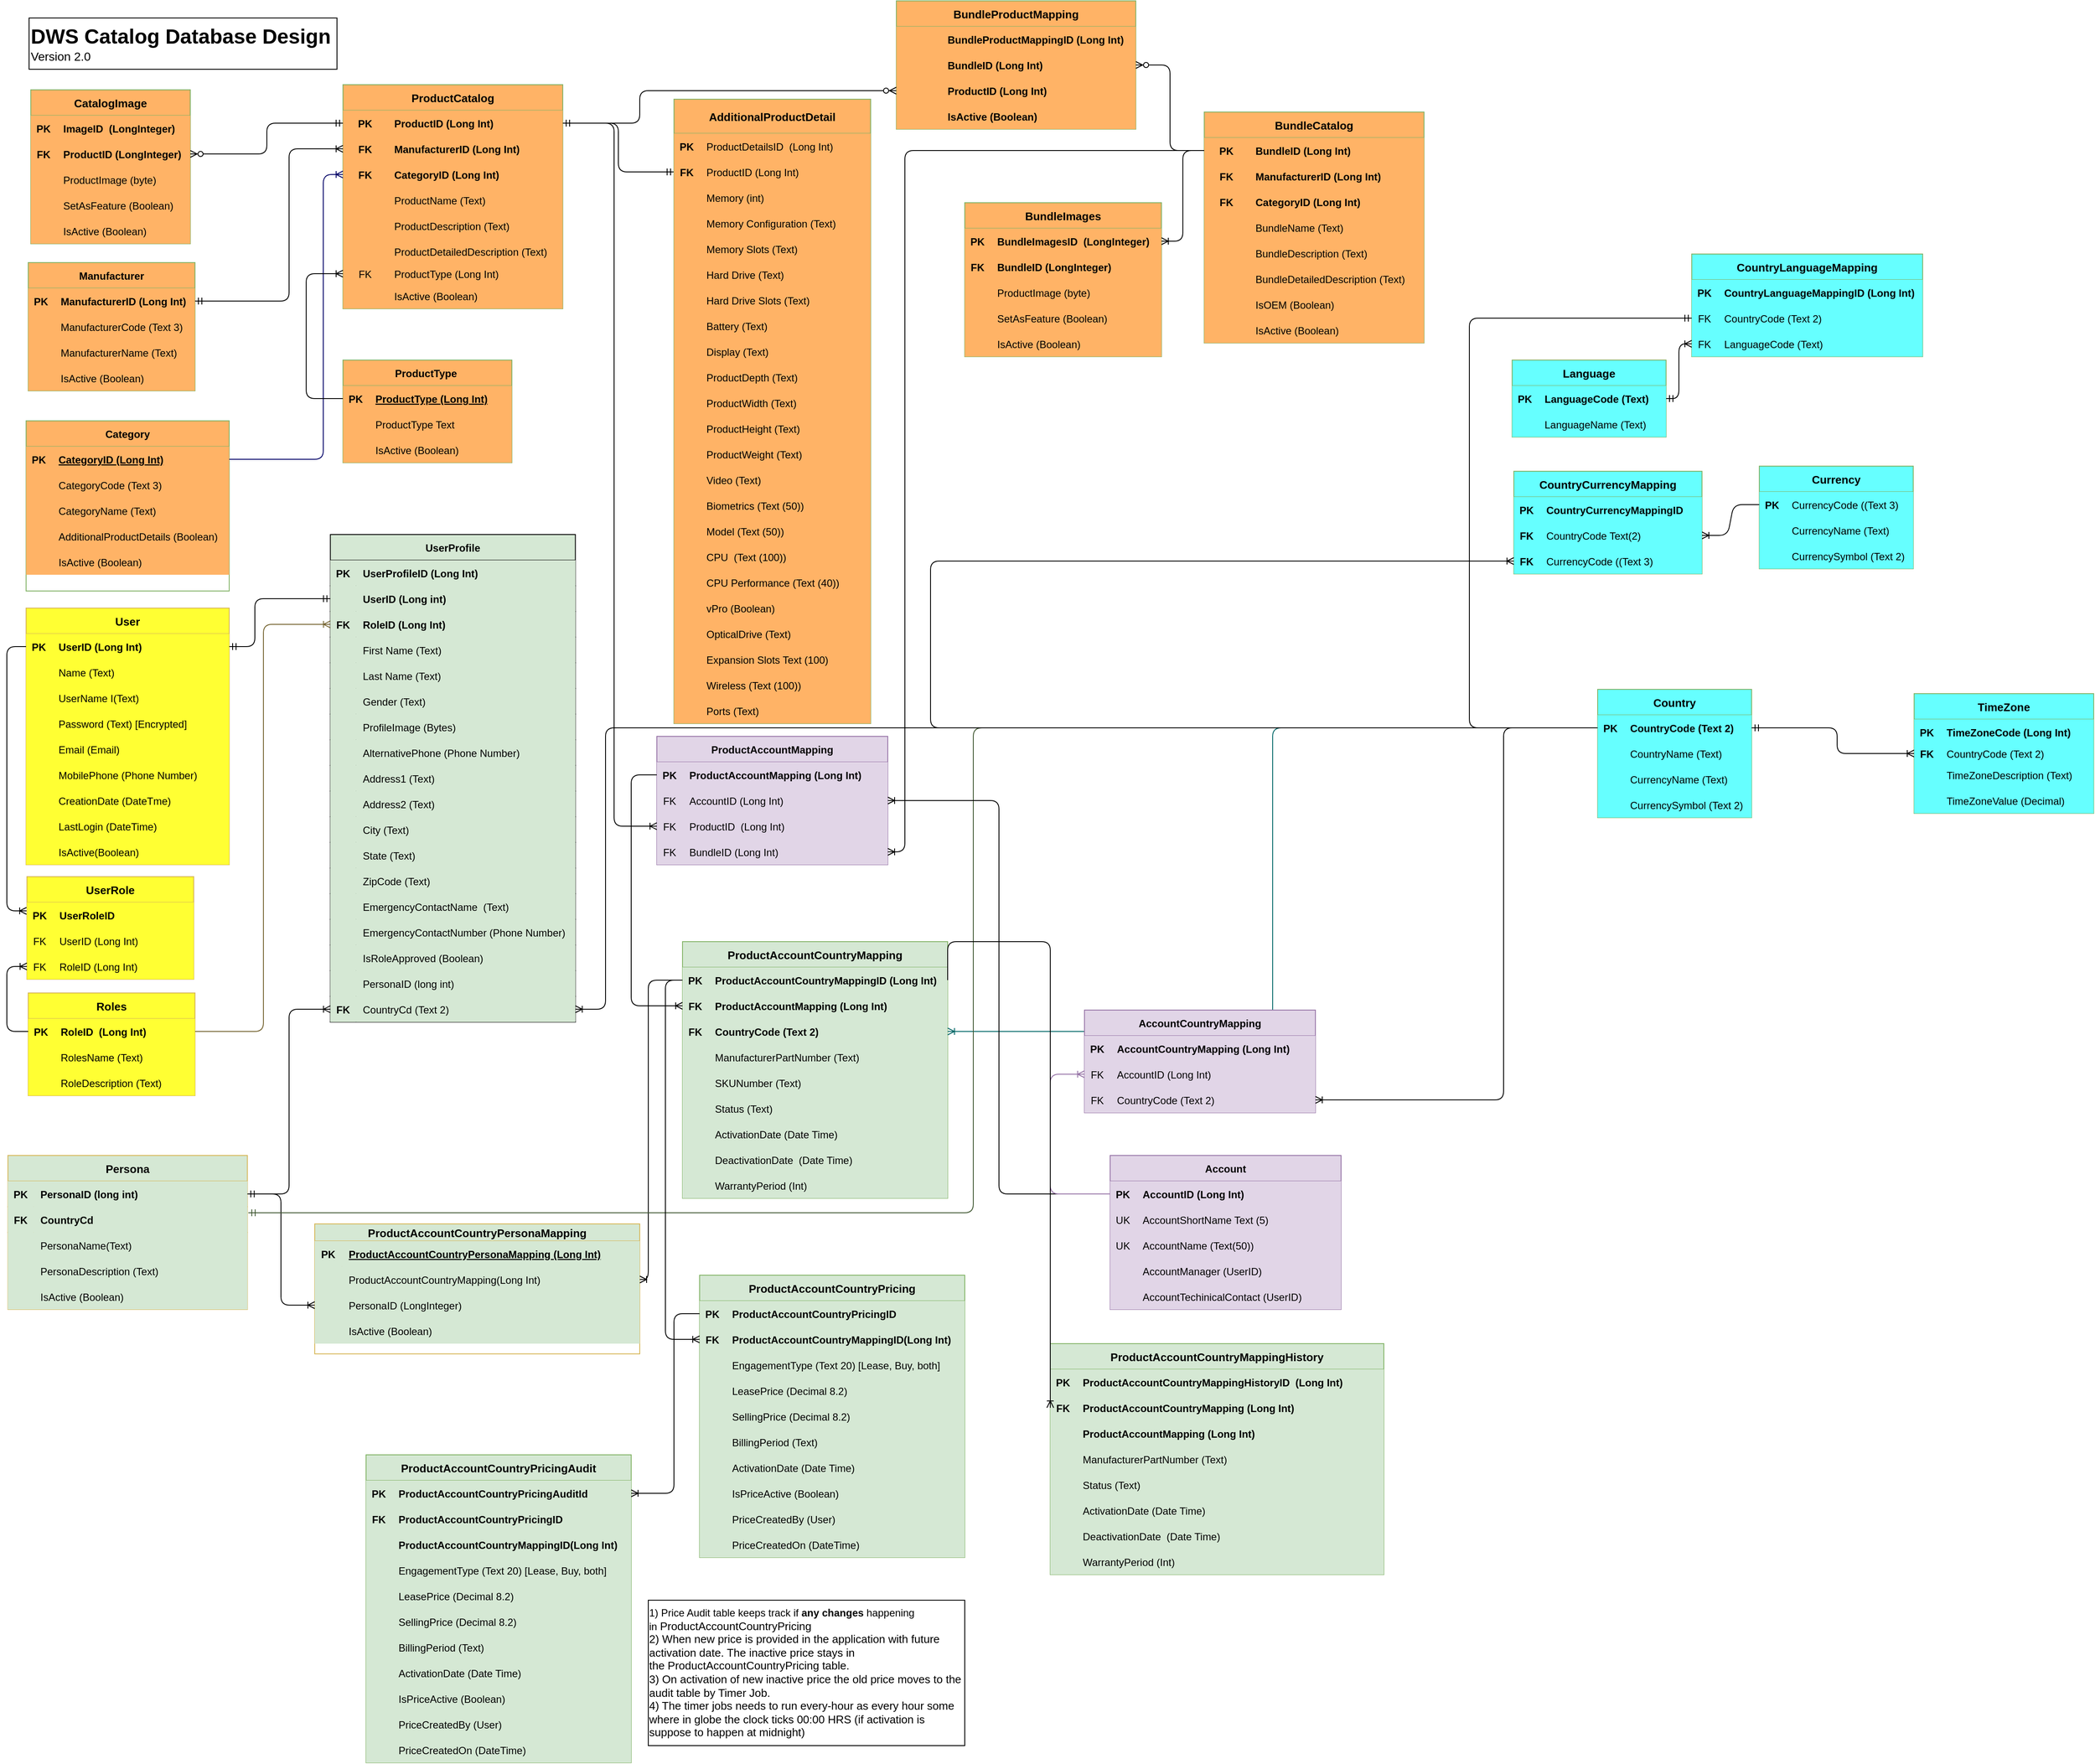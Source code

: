 <mxfile version="14.5.3" type="github">
  <diagram id="L2vrmVbYk8PXET3CcOvT" name="Catalog Design">
    <mxGraphModel dx="2035" dy="855" grid="1" gridSize="10" guides="1" tooltips="1" connect="1" arrows="1" fold="1" page="1" pageScale="1" pageWidth="850" pageHeight="1100" math="0" shadow="0">
      <root>
        <mxCell id="eQ6TmiPkdyp5XksYMVGf-0" />
        <mxCell id="eQ6TmiPkdyp5XksYMVGf-1" parent="eQ6TmiPkdyp5XksYMVGf-0" />
        <mxCell id="eQ6TmiPkdyp5XksYMVGf-2" value="ProductCatalog" style="shape=table;startSize=30;container=1;collapsible=1;childLayout=tableLayout;fixedRows=1;rowLines=0;fontStyle=1;align=center;resizeLast=1;strokeColor=#82b366;fontSize=13;fillColor=#FFB366;" parent="eQ6TmiPkdyp5XksYMVGf-1" vertex="1">
          <mxGeometry x="413" y="108" width="257" height="262" as="geometry" />
        </mxCell>
        <mxCell id="eQ6TmiPkdyp5XksYMVGf-3" value="" style="shape=partialRectangle;collapsible=0;dropTarget=0;pointerEvents=0;top=0;left=0;bottom=1;right=0;points=[[0,0.5],[1,0.5]];portConstraint=eastwest;strokeColor=#82b366;fillColor=#FFB366;" parent="eQ6TmiPkdyp5XksYMVGf-2" vertex="1">
          <mxGeometry y="30" width="257" height="30" as="geometry" />
        </mxCell>
        <mxCell id="eQ6TmiPkdyp5XksYMVGf-4" value="PK" style="shape=partialRectangle;connectable=0;top=0;left=0;bottom=0;right=0;fontStyle=1;overflow=hidden;strokeColor=#82b366;fillColor=#FFB366;" parent="eQ6TmiPkdyp5XksYMVGf-3" vertex="1">
          <mxGeometry width="52" height="30" as="geometry" />
        </mxCell>
        <mxCell id="eQ6TmiPkdyp5XksYMVGf-5" value="ProductID (Long Int)" style="shape=partialRectangle;connectable=0;top=0;left=0;bottom=0;right=0;align=left;spacingLeft=6;fontStyle=1;overflow=hidden;strokeColor=#82b366;fillColor=#FFB366;" parent="eQ6TmiPkdyp5XksYMVGf-3" vertex="1">
          <mxGeometry x="52" width="205" height="30" as="geometry" />
        </mxCell>
        <mxCell id="eQ6TmiPkdyp5XksYMVGf-6" style="shape=partialRectangle;collapsible=0;dropTarget=0;pointerEvents=0;top=0;left=0;bottom=1;right=0;points=[[0,0.5],[1,0.5]];portConstraint=eastwest;strokeColor=#82b366;fillColor=#FFB366;" parent="eQ6TmiPkdyp5XksYMVGf-2" vertex="1">
          <mxGeometry y="60" width="257" height="30" as="geometry" />
        </mxCell>
        <mxCell id="eQ6TmiPkdyp5XksYMVGf-7" value="FK" style="shape=partialRectangle;connectable=0;top=0;left=0;bottom=0;right=0;fontStyle=1;overflow=hidden;strokeColor=#82b366;fillColor=#FFB366;" parent="eQ6TmiPkdyp5XksYMVGf-6" vertex="1">
          <mxGeometry width="52" height="30" as="geometry" />
        </mxCell>
        <mxCell id="eQ6TmiPkdyp5XksYMVGf-8" value="ManufacturerID (Long Int)" style="shape=partialRectangle;connectable=0;top=0;left=0;bottom=0;right=0;align=left;spacingLeft=6;fontStyle=1;overflow=hidden;strokeColor=#82b366;fillColor=#FFB366;" parent="eQ6TmiPkdyp5XksYMVGf-6" vertex="1">
          <mxGeometry x="52" width="205" height="30" as="geometry" />
        </mxCell>
        <mxCell id="eQ6TmiPkdyp5XksYMVGf-9" style="shape=partialRectangle;collapsible=0;dropTarget=0;pointerEvents=0;top=0;left=0;bottom=1;right=0;points=[[0,0.5],[1,0.5]];portConstraint=eastwest;strokeColor=#82b366;fillColor=#FFB366;" parent="eQ6TmiPkdyp5XksYMVGf-2" vertex="1">
          <mxGeometry y="90" width="257" height="30" as="geometry" />
        </mxCell>
        <mxCell id="eQ6TmiPkdyp5XksYMVGf-10" value="FK" style="shape=partialRectangle;connectable=0;top=0;left=0;bottom=0;right=0;fontStyle=1;overflow=hidden;strokeColor=#82b366;fillColor=#FFB366;" parent="eQ6TmiPkdyp5XksYMVGf-9" vertex="1">
          <mxGeometry width="52" height="30" as="geometry" />
        </mxCell>
        <mxCell id="eQ6TmiPkdyp5XksYMVGf-11" value="CategoryID (Long Int)" style="shape=partialRectangle;connectable=0;top=0;left=0;bottom=0;right=0;align=left;spacingLeft=6;fontStyle=1;overflow=hidden;strokeColor=#82b366;fillColor=#FFB366;" parent="eQ6TmiPkdyp5XksYMVGf-9" vertex="1">
          <mxGeometry x="52" width="205" height="30" as="geometry" />
        </mxCell>
        <mxCell id="eQ6TmiPkdyp5XksYMVGf-12" value="" style="shape=partialRectangle;collapsible=0;dropTarget=0;pointerEvents=0;top=0;left=0;bottom=0;right=0;points=[[0,0.5],[1,0.5]];portConstraint=eastwest;strokeColor=#82b366;fillColor=#FFB366;" parent="eQ6TmiPkdyp5XksYMVGf-2" vertex="1">
          <mxGeometry y="120" width="257" height="30" as="geometry" />
        </mxCell>
        <mxCell id="eQ6TmiPkdyp5XksYMVGf-13" value="" style="shape=partialRectangle;connectable=0;top=0;left=0;bottom=0;right=0;editable=1;overflow=hidden;strokeColor=#82b366;fillColor=#FFB366;" parent="eQ6TmiPkdyp5XksYMVGf-12" vertex="1">
          <mxGeometry width="52" height="30" as="geometry" />
        </mxCell>
        <mxCell id="eQ6TmiPkdyp5XksYMVGf-14" value="ProductName (Text)" style="shape=partialRectangle;connectable=0;top=0;left=0;bottom=0;right=0;align=left;spacingLeft=6;overflow=hidden;strokeColor=#82b366;fillColor=#FFB366;" parent="eQ6TmiPkdyp5XksYMVGf-12" vertex="1">
          <mxGeometry x="52" width="205" height="30" as="geometry" />
        </mxCell>
        <mxCell id="eQ6TmiPkdyp5XksYMVGf-15" value="" style="shape=partialRectangle;collapsible=0;dropTarget=0;pointerEvents=0;top=0;left=0;bottom=0;right=0;points=[[0,0.5],[1,0.5]];portConstraint=eastwest;strokeColor=#82b366;fillColor=#FFB366;" parent="eQ6TmiPkdyp5XksYMVGf-2" vertex="1">
          <mxGeometry y="150" width="257" height="30" as="geometry" />
        </mxCell>
        <mxCell id="eQ6TmiPkdyp5XksYMVGf-16" value="" style="shape=partialRectangle;connectable=0;top=0;left=0;bottom=0;right=0;editable=1;overflow=hidden;strokeColor=#82b366;fillColor=#FFB366;" parent="eQ6TmiPkdyp5XksYMVGf-15" vertex="1">
          <mxGeometry width="52" height="30" as="geometry" />
        </mxCell>
        <mxCell id="eQ6TmiPkdyp5XksYMVGf-17" value="ProductDescription (Text)" style="shape=partialRectangle;connectable=0;top=0;left=0;bottom=0;right=0;align=left;spacingLeft=6;overflow=hidden;strokeColor=#82b366;fillColor=#FFB366;" parent="eQ6TmiPkdyp5XksYMVGf-15" vertex="1">
          <mxGeometry x="52" width="205" height="30" as="geometry" />
        </mxCell>
        <mxCell id="eQ6TmiPkdyp5XksYMVGf-18" style="shape=partialRectangle;collapsible=0;dropTarget=0;pointerEvents=0;top=0;left=0;bottom=0;right=0;points=[[0,0.5],[1,0.5]];portConstraint=eastwest;strokeColor=#82b366;fillColor=#FFB366;" parent="eQ6TmiPkdyp5XksYMVGf-2" vertex="1">
          <mxGeometry y="180" width="257" height="30" as="geometry" />
        </mxCell>
        <mxCell id="eQ6TmiPkdyp5XksYMVGf-19" style="shape=partialRectangle;connectable=0;top=0;left=0;bottom=0;right=0;editable=1;overflow=hidden;strokeColor=#82b366;fillColor=#FFB366;" parent="eQ6TmiPkdyp5XksYMVGf-18" vertex="1">
          <mxGeometry width="52" height="30" as="geometry" />
        </mxCell>
        <mxCell id="eQ6TmiPkdyp5XksYMVGf-20" value="ProductDetailedDescription (Text)" style="shape=partialRectangle;connectable=0;top=0;left=0;bottom=0;right=0;align=left;spacingLeft=6;overflow=hidden;strokeColor=#82b366;fillColor=#FFB366;" parent="eQ6TmiPkdyp5XksYMVGf-18" vertex="1">
          <mxGeometry x="52" width="205" height="30" as="geometry" />
        </mxCell>
        <mxCell id="eQ6TmiPkdyp5XksYMVGf-21" value="" style="shape=partialRectangle;collapsible=0;dropTarget=0;pointerEvents=0;top=0;left=0;bottom=0;right=0;points=[[0,0.5],[1,0.5]];portConstraint=eastwest;strokeColor=#82b366;fillColor=#FFB366;" parent="eQ6TmiPkdyp5XksYMVGf-2" vertex="1">
          <mxGeometry y="210" width="257" height="22" as="geometry" />
        </mxCell>
        <mxCell id="eQ6TmiPkdyp5XksYMVGf-22" value="FK" style="shape=partialRectangle;connectable=0;top=0;left=0;bottom=0;right=0;editable=1;overflow=hidden;strokeColor=#82b366;fillColor=#FFB366;" parent="eQ6TmiPkdyp5XksYMVGf-21" vertex="1">
          <mxGeometry width="52" height="22" as="geometry" />
        </mxCell>
        <mxCell id="eQ6TmiPkdyp5XksYMVGf-23" value="ProductType (Long Int)" style="shape=partialRectangle;connectable=0;top=0;left=0;bottom=0;right=0;align=left;spacingLeft=6;overflow=hidden;strokeColor=#82b366;fillColor=#FFB366;" parent="eQ6TmiPkdyp5XksYMVGf-21" vertex="1">
          <mxGeometry x="52" width="205" height="22" as="geometry" />
        </mxCell>
        <mxCell id="r4OQMH3bRBUS6WbRz7Dj-81" style="shape=partialRectangle;collapsible=0;dropTarget=0;pointerEvents=0;top=0;left=0;bottom=0;right=0;points=[[0,0.5],[1,0.5]];portConstraint=eastwest;strokeColor=#82b366;fillColor=#FFB366;" parent="eQ6TmiPkdyp5XksYMVGf-2" vertex="1">
          <mxGeometry y="232" width="257" height="30" as="geometry" />
        </mxCell>
        <mxCell id="r4OQMH3bRBUS6WbRz7Dj-82" style="shape=partialRectangle;connectable=0;top=0;left=0;bottom=0;right=0;editable=1;overflow=hidden;strokeColor=#82b366;fillColor=#FFB366;" parent="r4OQMH3bRBUS6WbRz7Dj-81" vertex="1">
          <mxGeometry width="52" height="30" as="geometry" />
        </mxCell>
        <mxCell id="r4OQMH3bRBUS6WbRz7Dj-83" value="IsActive (Boolean)" style="shape=partialRectangle;connectable=0;top=0;left=0;bottom=0;right=0;align=left;spacingLeft=6;overflow=hidden;strokeColor=#82b366;fillColor=#FFB366;" parent="r4OQMH3bRBUS6WbRz7Dj-81" vertex="1">
          <mxGeometry x="52" width="205" height="30" as="geometry" />
        </mxCell>
        <mxCell id="eQ6TmiPkdyp5XksYMVGf-51" value="CatalogImage" style="shape=table;startSize=30;container=1;collapsible=1;childLayout=tableLayout;fixedRows=1;rowLines=0;fontStyle=1;align=center;resizeLast=1;strokeColor=#82b366;fontSize=13;fillColor=#FFB366;" parent="eQ6TmiPkdyp5XksYMVGf-1" vertex="1">
          <mxGeometry x="48" y="114" width="186.5" height="180" as="geometry" />
        </mxCell>
        <mxCell id="eQ6TmiPkdyp5XksYMVGf-52" value="" style="shape=partialRectangle;collapsible=0;dropTarget=0;pointerEvents=0;top=0;left=0;bottom=1;right=0;points=[[0,0.5],[1,0.5]];portConstraint=eastwest;strokeColor=#82b366;fillColor=#FFB366;" parent="eQ6TmiPkdyp5XksYMVGf-51" vertex="1">
          <mxGeometry y="30" width="186.5" height="30" as="geometry" />
        </mxCell>
        <mxCell id="eQ6TmiPkdyp5XksYMVGf-53" value="PK" style="shape=partialRectangle;connectable=0;top=0;left=0;bottom=0;right=0;fontStyle=1;overflow=hidden;strokeColor=#82b366;fillColor=#FFB366;" parent="eQ6TmiPkdyp5XksYMVGf-52" vertex="1">
          <mxGeometry width="30" height="30" as="geometry" />
        </mxCell>
        <mxCell id="eQ6TmiPkdyp5XksYMVGf-54" value="ImageID  (LongInteger)" style="shape=partialRectangle;connectable=0;top=0;left=0;bottom=0;right=0;align=left;spacingLeft=6;fontStyle=1;overflow=hidden;strokeColor=#82b366;fillColor=#FFB366;" parent="eQ6TmiPkdyp5XksYMVGf-52" vertex="1">
          <mxGeometry x="30" width="156.5" height="30" as="geometry" />
        </mxCell>
        <mxCell id="eQ6TmiPkdyp5XksYMVGf-55" style="shape=partialRectangle;collapsible=0;dropTarget=0;pointerEvents=0;top=0;left=0;bottom=1;right=0;points=[[0,0.5],[1,0.5]];portConstraint=eastwest;strokeColor=#82b366;fillColor=#FFB366;" parent="eQ6TmiPkdyp5XksYMVGf-51" vertex="1">
          <mxGeometry y="60" width="186.5" height="30" as="geometry" />
        </mxCell>
        <mxCell id="eQ6TmiPkdyp5XksYMVGf-56" value="FK" style="shape=partialRectangle;connectable=0;top=0;left=0;bottom=0;right=0;fontStyle=1;overflow=hidden;strokeColor=#82b366;fillColor=#FFB366;" parent="eQ6TmiPkdyp5XksYMVGf-55" vertex="1">
          <mxGeometry width="30" height="30" as="geometry" />
        </mxCell>
        <mxCell id="eQ6TmiPkdyp5XksYMVGf-57" value="ProductID (LongInteger)" style="shape=partialRectangle;connectable=0;top=0;left=0;bottom=0;right=0;align=left;spacingLeft=6;fontStyle=1;overflow=hidden;strokeColor=#82b366;fillColor=#FFB366;" parent="eQ6TmiPkdyp5XksYMVGf-55" vertex="1">
          <mxGeometry x="30" width="156.5" height="30" as="geometry" />
        </mxCell>
        <mxCell id="eQ6TmiPkdyp5XksYMVGf-58" value="" style="shape=partialRectangle;collapsible=0;dropTarget=0;pointerEvents=0;top=0;left=0;bottom=0;right=0;points=[[0,0.5],[1,0.5]];portConstraint=eastwest;strokeColor=#82b366;fillColor=#FFB366;" parent="eQ6TmiPkdyp5XksYMVGf-51" vertex="1">
          <mxGeometry y="90" width="186.5" height="30" as="geometry" />
        </mxCell>
        <mxCell id="eQ6TmiPkdyp5XksYMVGf-59" value="" style="shape=partialRectangle;connectable=0;top=0;left=0;bottom=0;right=0;editable=1;overflow=hidden;strokeColor=#82b366;fillColor=#FFB366;" parent="eQ6TmiPkdyp5XksYMVGf-58" vertex="1">
          <mxGeometry width="30" height="30" as="geometry" />
        </mxCell>
        <mxCell id="eQ6TmiPkdyp5XksYMVGf-60" value="ProductImage (byte)" style="shape=partialRectangle;connectable=0;top=0;left=0;bottom=0;right=0;align=left;spacingLeft=6;overflow=hidden;strokeColor=#82b366;fillColor=#FFB366;" parent="eQ6TmiPkdyp5XksYMVGf-58" vertex="1">
          <mxGeometry x="30" width="156.5" height="30" as="geometry" />
        </mxCell>
        <mxCell id="r4OQMH3bRBUS6WbRz7Dj-84" style="shape=partialRectangle;collapsible=0;dropTarget=0;pointerEvents=0;top=0;left=0;bottom=0;right=0;points=[[0,0.5],[1,0.5]];portConstraint=eastwest;strokeColor=#82b366;fillColor=#FFB366;" parent="eQ6TmiPkdyp5XksYMVGf-51" vertex="1">
          <mxGeometry y="120" width="186.5" height="30" as="geometry" />
        </mxCell>
        <mxCell id="r4OQMH3bRBUS6WbRz7Dj-85" style="shape=partialRectangle;connectable=0;top=0;left=0;bottom=0;right=0;editable=1;overflow=hidden;strokeColor=#82b366;fillColor=#FFB366;" parent="r4OQMH3bRBUS6WbRz7Dj-84" vertex="1">
          <mxGeometry width="30" height="30" as="geometry" />
        </mxCell>
        <mxCell id="r4OQMH3bRBUS6WbRz7Dj-86" value="SetAsFeature (Boolean)" style="shape=partialRectangle;connectable=0;top=0;left=0;bottom=0;right=0;align=left;spacingLeft=6;overflow=hidden;strokeColor=#82b366;fillColor=#FFB366;" parent="r4OQMH3bRBUS6WbRz7Dj-84" vertex="1">
          <mxGeometry x="30" width="156.5" height="30" as="geometry" />
        </mxCell>
        <mxCell id="eQ6TmiPkdyp5XksYMVGf-61" value="" style="shape=partialRectangle;collapsible=0;dropTarget=0;pointerEvents=0;top=0;left=0;bottom=0;right=0;points=[[0,0.5],[1,0.5]];portConstraint=eastwest;strokeColor=#82b366;fillColor=#FFB366;" parent="eQ6TmiPkdyp5XksYMVGf-51" vertex="1">
          <mxGeometry y="150" width="186.5" height="30" as="geometry" />
        </mxCell>
        <mxCell id="eQ6TmiPkdyp5XksYMVGf-62" value="" style="shape=partialRectangle;connectable=0;top=0;left=0;bottom=0;right=0;editable=1;overflow=hidden;strokeColor=#82b366;fillColor=#FFB366;" parent="eQ6TmiPkdyp5XksYMVGf-61" vertex="1">
          <mxGeometry width="30" height="30" as="geometry" />
        </mxCell>
        <mxCell id="eQ6TmiPkdyp5XksYMVGf-63" value="IsActive (Boolean)" style="shape=partialRectangle;connectable=0;top=0;left=0;bottom=0;right=0;align=left;spacingLeft=6;overflow=hidden;strokeColor=#82b366;fillColor=#FFB366;" parent="eQ6TmiPkdyp5XksYMVGf-61" vertex="1">
          <mxGeometry x="30" width="156.5" height="30" as="geometry" />
        </mxCell>
        <mxCell id="eQ6TmiPkdyp5XksYMVGf-64" value="Manufacturer" style="shape=table;startSize=30;container=1;collapsible=1;childLayout=tableLayout;fixedRows=1;rowLines=0;fontStyle=1;align=center;resizeLast=1;strokeColor=#82b366;fillColor=#FFB366;" parent="eQ6TmiPkdyp5XksYMVGf-1" vertex="1">
          <mxGeometry x="45" y="316" width="195" height="150" as="geometry" />
        </mxCell>
        <mxCell id="eQ6TmiPkdyp5XksYMVGf-65" value="" style="shape=partialRectangle;collapsible=0;dropTarget=0;pointerEvents=0;top=0;left=0;bottom=1;right=0;points=[[0,0.5],[1,0.5]];portConstraint=eastwest;strokeColor=#82b366;fillColor=#FFB366;" parent="eQ6TmiPkdyp5XksYMVGf-64" vertex="1">
          <mxGeometry y="30" width="195" height="30" as="geometry" />
        </mxCell>
        <mxCell id="eQ6TmiPkdyp5XksYMVGf-66" value="PK" style="shape=partialRectangle;connectable=0;top=0;left=0;bottom=0;right=0;fontStyle=1;overflow=hidden;strokeColor=#82b366;fillColor=#FFB366;" parent="eQ6TmiPkdyp5XksYMVGf-65" vertex="1">
          <mxGeometry width="30" height="30" as="geometry" />
        </mxCell>
        <mxCell id="eQ6TmiPkdyp5XksYMVGf-67" value="ManufacturerID (Long Int)" style="shape=partialRectangle;connectable=0;top=0;left=0;bottom=0;right=0;align=left;spacingLeft=6;fontStyle=1;overflow=hidden;strokeColor=#82b366;fillColor=#FFB366;" parent="eQ6TmiPkdyp5XksYMVGf-65" vertex="1">
          <mxGeometry x="30" width="165" height="30" as="geometry" />
        </mxCell>
        <mxCell id="eQ6TmiPkdyp5XksYMVGf-68" value="" style="shape=partialRectangle;collapsible=0;dropTarget=0;pointerEvents=0;top=0;left=0;bottom=0;right=0;points=[[0,0.5],[1,0.5]];portConstraint=eastwest;strokeColor=#82b366;fillColor=#FFB366;" parent="eQ6TmiPkdyp5XksYMVGf-64" vertex="1">
          <mxGeometry y="60" width="195" height="30" as="geometry" />
        </mxCell>
        <mxCell id="eQ6TmiPkdyp5XksYMVGf-69" value="" style="shape=partialRectangle;connectable=0;top=0;left=0;bottom=0;right=0;editable=1;overflow=hidden;strokeColor=#82b366;fillColor=#FFB366;" parent="eQ6TmiPkdyp5XksYMVGf-68" vertex="1">
          <mxGeometry width="30" height="30" as="geometry" />
        </mxCell>
        <mxCell id="eQ6TmiPkdyp5XksYMVGf-70" value="ManufacturerCode (Text 3)" style="shape=partialRectangle;connectable=0;top=0;left=0;bottom=0;right=0;align=left;spacingLeft=6;overflow=hidden;strokeColor=#82b366;fillColor=#FFB366;" parent="eQ6TmiPkdyp5XksYMVGf-68" vertex="1">
          <mxGeometry x="30" width="165" height="30" as="geometry" />
        </mxCell>
        <mxCell id="eQ6TmiPkdyp5XksYMVGf-71" value="" style="shape=partialRectangle;collapsible=0;dropTarget=0;pointerEvents=0;top=0;left=0;bottom=0;right=0;points=[[0,0.5],[1,0.5]];portConstraint=eastwest;strokeColor=#82b366;fillColor=#FFB366;" parent="eQ6TmiPkdyp5XksYMVGf-64" vertex="1">
          <mxGeometry y="90" width="195" height="30" as="geometry" />
        </mxCell>
        <mxCell id="eQ6TmiPkdyp5XksYMVGf-72" value="" style="shape=partialRectangle;connectable=0;top=0;left=0;bottom=0;right=0;editable=1;overflow=hidden;strokeColor=#82b366;fillColor=#FFB366;" parent="eQ6TmiPkdyp5XksYMVGf-71" vertex="1">
          <mxGeometry width="30" height="30" as="geometry" />
        </mxCell>
        <mxCell id="eQ6TmiPkdyp5XksYMVGf-73" value="ManufacturerName (Text)" style="shape=partialRectangle;connectable=0;top=0;left=0;bottom=0;right=0;align=left;spacingLeft=6;overflow=hidden;strokeColor=#82b366;fillColor=#FFB366;" parent="eQ6TmiPkdyp5XksYMVGf-71" vertex="1">
          <mxGeometry x="30" width="165" height="30" as="geometry" />
        </mxCell>
        <mxCell id="eQ6TmiPkdyp5XksYMVGf-74" style="shape=partialRectangle;collapsible=0;dropTarget=0;pointerEvents=0;top=0;left=0;bottom=0;right=0;points=[[0,0.5],[1,0.5]];portConstraint=eastwest;strokeColor=#82b366;fillColor=#FFB366;" parent="eQ6TmiPkdyp5XksYMVGf-64" vertex="1">
          <mxGeometry y="120" width="195" height="30" as="geometry" />
        </mxCell>
        <mxCell id="eQ6TmiPkdyp5XksYMVGf-75" style="shape=partialRectangle;connectable=0;top=0;left=0;bottom=0;right=0;editable=1;overflow=hidden;strokeColor=#82b366;fillColor=#FFB366;" parent="eQ6TmiPkdyp5XksYMVGf-74" vertex="1">
          <mxGeometry width="30" height="30" as="geometry" />
        </mxCell>
        <mxCell id="eQ6TmiPkdyp5XksYMVGf-76" value="IsActive (Boolean)" style="shape=partialRectangle;connectable=0;top=0;left=0;bottom=0;right=0;align=left;spacingLeft=6;overflow=hidden;strokeColor=#82b366;fillColor=#FFB366;" parent="eQ6TmiPkdyp5XksYMVGf-74" vertex="1">
          <mxGeometry x="30" width="165" height="30" as="geometry" />
        </mxCell>
        <mxCell id="eQ6TmiPkdyp5XksYMVGf-77" value="" style="edgeStyle=elbowEdgeStyle;fontSize=12;html=1;endArrow=ERmandOne;startArrow=ERmandOne;entryX=0;entryY=0.5;entryDx=0;entryDy=0;exitX=1;exitY=0.5;exitDx=0;exitDy=0;fillColor=#FF99FF;" parent="eQ6TmiPkdyp5XksYMVGf-1" source="eQ6TmiPkdyp5XksYMVGf-3" target="eQ6TmiPkdyp5XksYMVGf-181" edge="1">
          <mxGeometry width="100" height="100" relative="1" as="geometry">
            <mxPoint x="308" y="379" as="sourcePoint" />
            <mxPoint x="318" y="179" as="targetPoint" />
          </mxGeometry>
        </mxCell>
        <mxCell id="eQ6TmiPkdyp5XksYMVGf-78" value="Country" style="shape=table;startSize=30;container=1;collapsible=1;childLayout=tableLayout;fixedRows=1;rowLines=0;fontStyle=1;align=center;resizeLast=1;fillColor=#66FFFF;strokeColor=#82b366;fontSize=13;" parent="eQ6TmiPkdyp5XksYMVGf-1" vertex="1">
          <mxGeometry x="1880" y="815" width="180" height="150" as="geometry" />
        </mxCell>
        <mxCell id="eQ6TmiPkdyp5XksYMVGf-79" value="" style="shape=partialRectangle;collapsible=0;dropTarget=0;pointerEvents=0;fillColor=#66FFFF;top=0;left=0;bottom=1;right=0;points=[[0,0.5],[1,0.5]];portConstraint=eastwest;strokeColor=#82b366;" parent="eQ6TmiPkdyp5XksYMVGf-78" vertex="1">
          <mxGeometry y="30" width="180" height="30" as="geometry" />
        </mxCell>
        <mxCell id="eQ6TmiPkdyp5XksYMVGf-80" value="PK" style="shape=partialRectangle;connectable=0;fillColor=#66FFFF;top=0;left=0;bottom=0;right=0;fontStyle=1;overflow=hidden;strokeColor=#82b366;" parent="eQ6TmiPkdyp5XksYMVGf-79" vertex="1">
          <mxGeometry width="30" height="30" as="geometry" />
        </mxCell>
        <mxCell id="eQ6TmiPkdyp5XksYMVGf-81" value="CountryCode (Text 2)" style="shape=partialRectangle;connectable=0;fillColor=#66FFFF;top=0;left=0;bottom=0;right=0;align=left;spacingLeft=6;fontStyle=1;overflow=hidden;strokeColor=#82b366;" parent="eQ6TmiPkdyp5XksYMVGf-79" vertex="1">
          <mxGeometry x="30" width="150" height="30" as="geometry" />
        </mxCell>
        <mxCell id="eQ6TmiPkdyp5XksYMVGf-88" style="shape=partialRectangle;collapsible=0;dropTarget=0;pointerEvents=0;fillColor=#66FFFF;top=0;left=0;bottom=1;right=0;points=[[0,0.5],[1,0.5]];portConstraint=eastwest;strokeColor=#82b366;" parent="eQ6TmiPkdyp5XksYMVGf-78" vertex="1">
          <mxGeometry y="60" width="180" height="30" as="geometry" />
        </mxCell>
        <mxCell id="eQ6TmiPkdyp5XksYMVGf-89" style="shape=partialRectangle;connectable=0;fillColor=#66FFFF;top=0;left=0;bottom=0;right=0;fontStyle=1;overflow=hidden;strokeColor=#82b366;" parent="eQ6TmiPkdyp5XksYMVGf-88" vertex="1">
          <mxGeometry width="30" height="30" as="geometry" />
        </mxCell>
        <mxCell id="eQ6TmiPkdyp5XksYMVGf-90" value="CountryName (Text)" style="shape=partialRectangle;connectable=0;fillColor=#66FFFF;top=0;left=0;bottom=0;right=0;align=left;spacingLeft=6;fontStyle=0;overflow=hidden;strokeColor=#82b366;" parent="eQ6TmiPkdyp5XksYMVGf-88" vertex="1">
          <mxGeometry x="30" width="150" height="30" as="geometry" />
        </mxCell>
        <mxCell id="oDca2JGXUT30Z5TtRtxs-25" style="shape=partialRectangle;collapsible=0;dropTarget=0;pointerEvents=0;fillColor=#66FFFF;top=0;left=0;bottom=1;right=0;points=[[0,0.5],[1,0.5]];portConstraint=eastwest;strokeColor=#82b366;" parent="eQ6TmiPkdyp5XksYMVGf-78" vertex="1">
          <mxGeometry y="90" width="180" height="30" as="geometry" />
        </mxCell>
        <mxCell id="oDca2JGXUT30Z5TtRtxs-26" style="shape=partialRectangle;connectable=0;fillColor=#66FFFF;top=0;left=0;bottom=0;right=0;fontStyle=1;overflow=hidden;strokeColor=#82b366;" parent="oDca2JGXUT30Z5TtRtxs-25" vertex="1">
          <mxGeometry width="30" height="30" as="geometry" />
        </mxCell>
        <mxCell id="oDca2JGXUT30Z5TtRtxs-27" value="CurrencyName (Text)" style="shape=partialRectangle;connectable=0;fillColor=#66FFFF;top=0;left=0;bottom=0;right=0;align=left;spacingLeft=6;fontStyle=0;overflow=hidden;strokeColor=#82b366;" parent="oDca2JGXUT30Z5TtRtxs-25" vertex="1">
          <mxGeometry x="30" width="150" height="30" as="geometry" />
        </mxCell>
        <mxCell id="oDca2JGXUT30Z5TtRtxs-28" style="shape=partialRectangle;collapsible=0;dropTarget=0;pointerEvents=0;fillColor=#66FFFF;top=0;left=0;bottom=1;right=0;points=[[0,0.5],[1,0.5]];portConstraint=eastwest;strokeColor=#82b366;" parent="eQ6TmiPkdyp5XksYMVGf-78" vertex="1">
          <mxGeometry y="120" width="180" height="30" as="geometry" />
        </mxCell>
        <mxCell id="oDca2JGXUT30Z5TtRtxs-29" style="shape=partialRectangle;connectable=0;fillColor=#66FFFF;top=0;left=0;bottom=0;right=0;fontStyle=1;overflow=hidden;strokeColor=#82b366;" parent="oDca2JGXUT30Z5TtRtxs-28" vertex="1">
          <mxGeometry width="30" height="30" as="geometry" />
        </mxCell>
        <mxCell id="oDca2JGXUT30Z5TtRtxs-30" value="CurrencySymbol (Text 2)" style="shape=partialRectangle;connectable=0;fillColor=#66FFFF;top=0;left=0;bottom=0;right=0;align=left;spacingLeft=6;fontStyle=0;overflow=hidden;strokeColor=#82b366;" parent="oDca2JGXUT30Z5TtRtxs-28" vertex="1">
          <mxGeometry x="30" width="150" height="30" as="geometry" />
        </mxCell>
        <mxCell id="eQ6TmiPkdyp5XksYMVGf-91" value="Language" style="shape=table;startSize=30;container=1;collapsible=1;childLayout=tableLayout;fixedRows=1;rowLines=0;fontStyle=1;align=center;resizeLast=1;fillColor=#66FFFF;strokeColor=#82b366;fontSize=13;" parent="eQ6TmiPkdyp5XksYMVGf-1" vertex="1">
          <mxGeometry x="1780" y="430" width="180" height="90" as="geometry" />
        </mxCell>
        <mxCell id="eQ6TmiPkdyp5XksYMVGf-92" value="" style="shape=partialRectangle;collapsible=0;dropTarget=0;pointerEvents=0;fillColor=#66FFFF;top=0;left=0;bottom=1;right=0;points=[[0,0.5],[1,0.5]];portConstraint=eastwest;strokeColor=#82b366;" parent="eQ6TmiPkdyp5XksYMVGf-91" vertex="1">
          <mxGeometry y="30" width="180" height="30" as="geometry" />
        </mxCell>
        <mxCell id="eQ6TmiPkdyp5XksYMVGf-93" value="PK" style="shape=partialRectangle;connectable=0;fillColor=#66FFFF;top=0;left=0;bottom=0;right=0;fontStyle=1;overflow=hidden;strokeColor=#82b366;" parent="eQ6TmiPkdyp5XksYMVGf-92" vertex="1">
          <mxGeometry width="30" height="30" as="geometry" />
        </mxCell>
        <mxCell id="eQ6TmiPkdyp5XksYMVGf-94" value="LanguageCode (Text)" style="shape=partialRectangle;connectable=0;fillColor=#66FFFF;top=0;left=0;bottom=0;right=0;align=left;spacingLeft=6;fontStyle=1;overflow=hidden;strokeColor=#82b366;" parent="eQ6TmiPkdyp5XksYMVGf-92" vertex="1">
          <mxGeometry x="30" width="150" height="30" as="geometry" />
        </mxCell>
        <mxCell id="eQ6TmiPkdyp5XksYMVGf-95" value="" style="shape=partialRectangle;collapsible=0;dropTarget=0;pointerEvents=0;fillColor=#66FFFF;top=0;left=0;bottom=0;right=0;points=[[0,0.5],[1,0.5]];portConstraint=eastwest;strokeColor=#82b366;" parent="eQ6TmiPkdyp5XksYMVGf-91" vertex="1">
          <mxGeometry y="60" width="180" height="30" as="geometry" />
        </mxCell>
        <mxCell id="eQ6TmiPkdyp5XksYMVGf-96" value="" style="shape=partialRectangle;connectable=0;fillColor=#66FFFF;top=0;left=0;bottom=0;right=0;editable=1;overflow=hidden;strokeColor=#82b366;" parent="eQ6TmiPkdyp5XksYMVGf-95" vertex="1">
          <mxGeometry width="30" height="30" as="geometry" />
        </mxCell>
        <mxCell id="eQ6TmiPkdyp5XksYMVGf-97" value="LanguageName (Text)" style="shape=partialRectangle;connectable=0;fillColor=#66FFFF;top=0;left=0;bottom=0;right=0;align=left;spacingLeft=6;overflow=hidden;strokeColor=#82b366;" parent="eQ6TmiPkdyp5XksYMVGf-95" vertex="1">
          <mxGeometry x="30" width="150" height="30" as="geometry" />
        </mxCell>
        <mxCell id="eQ6TmiPkdyp5XksYMVGf-98" value="" style="edgeStyle=elbowEdgeStyle;fontSize=12;html=1;endArrow=ERzeroToMany;startArrow=ERmandOne;entryX=1;entryY=0.5;entryDx=0;entryDy=0;exitX=0;exitY=0.5;exitDx=0;exitDy=0;fillColor=#FF99FF;" parent="eQ6TmiPkdyp5XksYMVGf-1" source="eQ6TmiPkdyp5XksYMVGf-3" target="eQ6TmiPkdyp5XksYMVGf-55" edge="1">
          <mxGeometry width="100" height="100" relative="1" as="geometry">
            <mxPoint x="306" y="684" as="sourcePoint" />
            <mxPoint x="406" y="584" as="targetPoint" />
          </mxGeometry>
        </mxCell>
        <mxCell id="eQ6TmiPkdyp5XksYMVGf-99" value="" style="edgeStyle=elbowEdgeStyle;fontSize=12;html=1;endArrow=ERoneToMany;startArrow=ERmandOne;entryX=0;entryY=0.5;entryDx=0;entryDy=0;exitX=1;exitY=0.5;exitDx=0;exitDy=0;fillColor=#FF99FF;" parent="eQ6TmiPkdyp5XksYMVGf-1" source="eQ6TmiPkdyp5XksYMVGf-65" target="eQ6TmiPkdyp5XksYMVGf-6" edge="1">
          <mxGeometry width="100" height="100" relative="1" as="geometry">
            <mxPoint x="166" y="644" as="sourcePoint" />
            <mxPoint x="266" y="544" as="targetPoint" />
            <Array as="points">
              <mxPoint x="350" y="244" />
            </Array>
          </mxGeometry>
        </mxCell>
        <mxCell id="eQ6TmiPkdyp5XksYMVGf-111" value="Roles" style="shape=table;startSize=30;container=1;collapsible=1;childLayout=tableLayout;fixedRows=1;rowLines=0;fontStyle=1;align=center;resizeLast=1;fillColor=#FFFF33;strokeColor=#d6b656;fontSize=13;" parent="eQ6TmiPkdyp5XksYMVGf-1" vertex="1">
          <mxGeometry x="45" y="1170" width="195" height="120" as="geometry" />
        </mxCell>
        <mxCell id="eQ6TmiPkdyp5XksYMVGf-112" value="" style="shape=partialRectangle;collapsible=0;dropTarget=0;pointerEvents=0;fillColor=#FF0000;top=0;left=0;bottom=1;right=0;points=[[0,0.5],[1,0.5]];portConstraint=eastwest;strokeColor=#d6b656;" parent="eQ6TmiPkdyp5XksYMVGf-111" vertex="1">
          <mxGeometry y="30" width="195" height="30" as="geometry" />
        </mxCell>
        <mxCell id="eQ6TmiPkdyp5XksYMVGf-113" value="PK" style="shape=partialRectangle;connectable=0;fillColor=#FFFF33;top=0;left=0;bottom=0;right=0;fontStyle=1;overflow=hidden;strokeColor=#d6b656;" parent="eQ6TmiPkdyp5XksYMVGf-112" vertex="1">
          <mxGeometry width="30" height="30" as="geometry" />
        </mxCell>
        <mxCell id="eQ6TmiPkdyp5XksYMVGf-114" value="RoleID  (Long Int)" style="shape=partialRectangle;connectable=0;fillColor=#FFFF33;top=0;left=0;bottom=0;right=0;align=left;spacingLeft=6;fontStyle=1;overflow=hidden;strokeColor=#d6b656;" parent="eQ6TmiPkdyp5XksYMVGf-112" vertex="1">
          <mxGeometry x="30" width="165" height="30" as="geometry" />
        </mxCell>
        <mxCell id="eQ6TmiPkdyp5XksYMVGf-115" value="" style="shape=partialRectangle;collapsible=0;dropTarget=0;pointerEvents=0;fillColor=#FF0000;top=0;left=0;bottom=0;right=0;points=[[0,0.5],[1,0.5]];portConstraint=eastwest;strokeColor=#d6b656;" parent="eQ6TmiPkdyp5XksYMVGf-111" vertex="1">
          <mxGeometry y="60" width="195" height="30" as="geometry" />
        </mxCell>
        <mxCell id="eQ6TmiPkdyp5XksYMVGf-116" value="" style="shape=partialRectangle;connectable=0;fillColor=#FFFF33;top=0;left=0;bottom=0;right=0;editable=1;overflow=hidden;strokeColor=#d6b656;" parent="eQ6TmiPkdyp5XksYMVGf-115" vertex="1">
          <mxGeometry width="30" height="30" as="geometry" />
        </mxCell>
        <mxCell id="eQ6TmiPkdyp5XksYMVGf-117" value="RolesName (Text)" style="shape=partialRectangle;connectable=0;fillColor=#FFFF33;top=0;left=0;bottom=0;right=0;align=left;spacingLeft=6;overflow=hidden;strokeColor=#d6b656;" parent="eQ6TmiPkdyp5XksYMVGf-115" vertex="1">
          <mxGeometry x="30" width="165" height="30" as="geometry" />
        </mxCell>
        <mxCell id="eQ6TmiPkdyp5XksYMVGf-118" value="" style="shape=partialRectangle;collapsible=0;dropTarget=0;pointerEvents=0;fillColor=#FF0000;top=0;left=0;bottom=0;right=0;points=[[0,0.5],[1,0.5]];portConstraint=eastwest;strokeColor=#d6b656;" parent="eQ6TmiPkdyp5XksYMVGf-111" vertex="1">
          <mxGeometry y="90" width="195" height="30" as="geometry" />
        </mxCell>
        <mxCell id="eQ6TmiPkdyp5XksYMVGf-119" value="" style="shape=partialRectangle;connectable=0;fillColor=#FFFF33;top=0;left=0;bottom=0;right=0;editable=1;overflow=hidden;strokeColor=#d6b656;" parent="eQ6TmiPkdyp5XksYMVGf-118" vertex="1">
          <mxGeometry width="30" height="30" as="geometry" />
        </mxCell>
        <mxCell id="eQ6TmiPkdyp5XksYMVGf-120" value="RoleDescription (Text)" style="shape=partialRectangle;connectable=0;fillColor=#FFFF33;top=0;left=0;bottom=0;right=0;align=left;spacingLeft=6;overflow=hidden;strokeColor=#d6b656;" parent="eQ6TmiPkdyp5XksYMVGf-118" vertex="1">
          <mxGeometry x="30" width="165" height="30" as="geometry" />
        </mxCell>
        <mxCell id="eQ6TmiPkdyp5XksYMVGf-121" value="ProductAccountCountryPersonaMapping" style="shape=table;startSize=20;container=1;collapsible=1;childLayout=tableLayout;fixedRows=1;rowLines=0;fontStyle=1;align=center;resizeLast=1;fillColor=#D5E8D4;strokeColor=#d6b656;fontSize=13;" parent="eQ6TmiPkdyp5XksYMVGf-1" vertex="1">
          <mxGeometry x="380" y="1440" width="380" height="152" as="geometry" />
        </mxCell>
        <mxCell id="eQ6TmiPkdyp5XksYMVGf-122" value="" style="shape=partialRectangle;collapsible=0;dropTarget=0;pointerEvents=0;fillColor=#D5E8D4;top=0;left=0;bottom=1;right=0;points=[[0,0.5],[1,0.5]];portConstraint=eastwest;strokeColor=#d6b656;" parent="eQ6TmiPkdyp5XksYMVGf-121" vertex="1">
          <mxGeometry y="20" width="380" height="30" as="geometry" />
        </mxCell>
        <mxCell id="eQ6TmiPkdyp5XksYMVGf-123" value="PK" style="shape=partialRectangle;connectable=0;fillColor=#D5E8D4;top=0;left=0;bottom=0;right=0;fontStyle=1;overflow=hidden;strokeColor=#d6b656;" parent="eQ6TmiPkdyp5XksYMVGf-122" vertex="1">
          <mxGeometry width="31.75" height="30" as="geometry" />
        </mxCell>
        <mxCell id="eQ6TmiPkdyp5XksYMVGf-124" value="ProductAccountCountryPersonaMapping (Long Int)" style="shape=partialRectangle;connectable=0;fillColor=#D5E8D4;top=0;left=0;bottom=0;right=0;align=left;spacingLeft=6;fontStyle=5;overflow=hidden;strokeColor=#d6b656;" parent="eQ6TmiPkdyp5XksYMVGf-122" vertex="1">
          <mxGeometry x="31.75" width="348.25" height="30" as="geometry" />
        </mxCell>
        <mxCell id="eQ6TmiPkdyp5XksYMVGf-125" value="" style="shape=partialRectangle;collapsible=0;dropTarget=0;pointerEvents=0;fillColor=#D5E8D4;top=0;left=0;bottom=0;right=0;points=[[0,0.5],[1,0.5]];portConstraint=eastwest;strokeColor=#d6b656;" parent="eQ6TmiPkdyp5XksYMVGf-121" vertex="1">
          <mxGeometry y="50" width="380" height="30" as="geometry" />
        </mxCell>
        <mxCell id="eQ6TmiPkdyp5XksYMVGf-126" value="" style="shape=partialRectangle;connectable=0;fillColor=#D5E8D4;top=0;left=0;bottom=0;right=0;editable=1;overflow=hidden;strokeColor=#d6b656;" parent="eQ6TmiPkdyp5XksYMVGf-125" vertex="1">
          <mxGeometry width="31.75" height="30" as="geometry" />
        </mxCell>
        <mxCell id="eQ6TmiPkdyp5XksYMVGf-127" value="ProductAccountCountryMapping(Long Int)" style="shape=partialRectangle;connectable=0;fillColor=#D5E8D4;top=0;left=0;bottom=0;right=0;align=left;spacingLeft=6;overflow=hidden;strokeColor=#d6b656;" parent="eQ6TmiPkdyp5XksYMVGf-125" vertex="1">
          <mxGeometry x="31.75" width="348.25" height="30" as="geometry" />
        </mxCell>
        <mxCell id="eQ6TmiPkdyp5XksYMVGf-128" value="" style="shape=partialRectangle;collapsible=0;dropTarget=0;pointerEvents=0;fillColor=#D5E8D4;top=0;left=0;bottom=0;right=0;points=[[0,0.5],[1,0.5]];portConstraint=eastwest;strokeColor=#d6b656;" parent="eQ6TmiPkdyp5XksYMVGf-121" vertex="1">
          <mxGeometry y="80" width="380" height="30" as="geometry" />
        </mxCell>
        <mxCell id="eQ6TmiPkdyp5XksYMVGf-129" value="" style="shape=partialRectangle;connectable=0;fillColor=#D5E8D4;top=0;left=0;bottom=0;right=0;editable=1;overflow=hidden;strokeColor=#d6b656;" parent="eQ6TmiPkdyp5XksYMVGf-128" vertex="1">
          <mxGeometry width="31.75" height="30" as="geometry" />
        </mxCell>
        <mxCell id="eQ6TmiPkdyp5XksYMVGf-130" value="PersonaID (LongInteger)" style="shape=partialRectangle;connectable=0;fillColor=#D5E8D4;top=0;left=0;bottom=0;right=0;align=left;spacingLeft=6;overflow=hidden;strokeColor=#d6b656;" parent="eQ6TmiPkdyp5XksYMVGf-128" vertex="1">
          <mxGeometry x="31.75" width="348.25" height="30" as="geometry" />
        </mxCell>
        <mxCell id="eQ6TmiPkdyp5XksYMVGf-131" style="shape=partialRectangle;collapsible=0;dropTarget=0;pointerEvents=0;fillColor=#D5E8D4;top=0;left=0;bottom=0;right=0;points=[[0,0.5],[1,0.5]];portConstraint=eastwest;strokeColor=#d6b656;" parent="eQ6TmiPkdyp5XksYMVGf-121" vertex="1">
          <mxGeometry y="110" width="380" height="30" as="geometry" />
        </mxCell>
        <mxCell id="eQ6TmiPkdyp5XksYMVGf-132" style="shape=partialRectangle;connectable=0;fillColor=#D5E8D4;top=0;left=0;bottom=0;right=0;editable=1;overflow=hidden;strokeColor=#d6b656;" parent="eQ6TmiPkdyp5XksYMVGf-131" vertex="1">
          <mxGeometry width="31.75" height="30" as="geometry" />
        </mxCell>
        <mxCell id="eQ6TmiPkdyp5XksYMVGf-133" value="IsActive (Boolean)" style="shape=partialRectangle;connectable=0;fillColor=#D5E8D4;top=0;left=0;bottom=0;right=0;align=left;spacingLeft=6;overflow=hidden;strokeColor=#d6b656;" parent="eQ6TmiPkdyp5XksYMVGf-131" vertex="1">
          <mxGeometry x="31.75" width="348.25" height="30" as="geometry" />
        </mxCell>
        <mxCell id="eQ6TmiPkdyp5XksYMVGf-137" value="CountryLanguageMapping" style="shape=table;startSize=30;container=1;collapsible=1;childLayout=tableLayout;fixedRows=1;rowLines=0;fontStyle=1;align=center;resizeLast=1;fillColor=#66FFFF;strokeColor=#82b366;fontSize=13;" parent="eQ6TmiPkdyp5XksYMVGf-1" vertex="1">
          <mxGeometry x="1990" y="306" width="270" height="120" as="geometry" />
        </mxCell>
        <mxCell id="eQ6TmiPkdyp5XksYMVGf-138" value="" style="shape=partialRectangle;collapsible=0;dropTarget=0;pointerEvents=0;fillColor=#66FFFF;top=0;left=0;bottom=1;right=0;points=[[0,0.5],[1,0.5]];portConstraint=eastwest;strokeColor=#82b366;" parent="eQ6TmiPkdyp5XksYMVGf-137" vertex="1">
          <mxGeometry y="30" width="270" height="30" as="geometry" />
        </mxCell>
        <mxCell id="eQ6TmiPkdyp5XksYMVGf-139" value="PK" style="shape=partialRectangle;connectable=0;fillColor=#66FFFF;top=0;left=0;bottom=0;right=0;fontStyle=1;overflow=hidden;strokeColor=#82b366;" parent="eQ6TmiPkdyp5XksYMVGf-138" vertex="1">
          <mxGeometry width="30" height="30" as="geometry" />
        </mxCell>
        <mxCell id="eQ6TmiPkdyp5XksYMVGf-140" value="CountryLanguageMappingID (Long Int)" style="shape=partialRectangle;connectable=0;fillColor=#66FFFF;top=0;left=0;bottom=0;right=0;align=left;spacingLeft=6;fontStyle=1;overflow=hidden;strokeColor=#82b366;" parent="eQ6TmiPkdyp5XksYMVGf-138" vertex="1">
          <mxGeometry x="30" width="240" height="30" as="geometry" />
        </mxCell>
        <mxCell id="eQ6TmiPkdyp5XksYMVGf-141" value="" style="shape=partialRectangle;collapsible=0;dropTarget=0;pointerEvents=0;fillColor=#66FFFF;top=0;left=0;bottom=0;right=0;points=[[0,0.5],[1,0.5]];portConstraint=eastwest;strokeColor=#82b366;" parent="eQ6TmiPkdyp5XksYMVGf-137" vertex="1">
          <mxGeometry y="60" width="270" height="30" as="geometry" />
        </mxCell>
        <mxCell id="eQ6TmiPkdyp5XksYMVGf-142" value="FK" style="shape=partialRectangle;connectable=0;fillColor=#66FFFF;top=0;left=0;bottom=0;right=0;editable=1;overflow=hidden;strokeColor=#82b366;" parent="eQ6TmiPkdyp5XksYMVGf-141" vertex="1">
          <mxGeometry width="30" height="30" as="geometry" />
        </mxCell>
        <mxCell id="eQ6TmiPkdyp5XksYMVGf-143" value="CountryCode (Text 2)" style="shape=partialRectangle;connectable=0;fillColor=#66FFFF;top=0;left=0;bottom=0;right=0;align=left;spacingLeft=6;overflow=hidden;strokeColor=#82b366;" parent="eQ6TmiPkdyp5XksYMVGf-141" vertex="1">
          <mxGeometry x="30" width="240" height="30" as="geometry" />
        </mxCell>
        <mxCell id="eQ6TmiPkdyp5XksYMVGf-144" style="shape=partialRectangle;collapsible=0;dropTarget=0;pointerEvents=0;fillColor=#66FFFF;top=0;left=0;bottom=0;right=0;points=[[0,0.5],[1,0.5]];portConstraint=eastwest;strokeColor=#82b366;" parent="eQ6TmiPkdyp5XksYMVGf-137" vertex="1">
          <mxGeometry y="90" width="270" height="30" as="geometry" />
        </mxCell>
        <mxCell id="eQ6TmiPkdyp5XksYMVGf-145" value="FK" style="shape=partialRectangle;connectable=0;fillColor=#66FFFF;top=0;left=0;bottom=0;right=0;editable=1;overflow=hidden;strokeColor=#82b366;" parent="eQ6TmiPkdyp5XksYMVGf-144" vertex="1">
          <mxGeometry width="30" height="30" as="geometry" />
        </mxCell>
        <mxCell id="eQ6TmiPkdyp5XksYMVGf-146" value="LanguageCode (Text)" style="shape=partialRectangle;connectable=0;fillColor=#66FFFF;top=0;left=0;bottom=0;right=0;align=left;spacingLeft=6;overflow=hidden;strokeColor=#82b366;" parent="eQ6TmiPkdyp5XksYMVGf-144" vertex="1">
          <mxGeometry x="30" width="240" height="30" as="geometry" />
        </mxCell>
        <mxCell id="eQ6TmiPkdyp5XksYMVGf-148" value="" style="edgeStyle=elbowEdgeStyle;fontSize=12;html=1;endArrow=ERoneToMany;startArrow=ERmandOne;strokeColor=#000000;exitX=1;exitY=0.5;exitDx=0;exitDy=0;fillColor=#66FFFF;entryX=0;entryY=0.5;entryDx=0;entryDy=0;" parent="eQ6TmiPkdyp5XksYMVGf-1" source="eQ6TmiPkdyp5XksYMVGf-92" target="eQ6TmiPkdyp5XksYMVGf-144" edge="1">
          <mxGeometry width="100" height="100" relative="1" as="geometry">
            <mxPoint x="1217" y="844" as="sourcePoint" />
            <mxPoint x="1400" y="115" as="targetPoint" />
          </mxGeometry>
        </mxCell>
        <mxCell id="eQ6TmiPkdyp5XksYMVGf-149" value="TimeZone" style="shape=table;startSize=30;container=1;collapsible=1;childLayout=tableLayout;fixedRows=1;rowLines=0;fontStyle=1;align=center;resizeLast=1;fillColor=#66FFFF;strokeColor=#82b366;fontSize=13;" parent="eQ6TmiPkdyp5XksYMVGf-1" vertex="1">
          <mxGeometry x="2250" y="820" width="210" height="140" as="geometry" />
        </mxCell>
        <mxCell id="eQ6TmiPkdyp5XksYMVGf-150" value="" style="shape=partialRectangle;collapsible=0;dropTarget=0;pointerEvents=0;fillColor=#66FFFF;top=0;left=0;bottom=1;right=0;points=[[0,0.5],[1,0.5]];portConstraint=eastwest;strokeColor=#82b366;" parent="eQ6TmiPkdyp5XksYMVGf-149" vertex="1">
          <mxGeometry y="30" width="210" height="30" as="geometry" />
        </mxCell>
        <mxCell id="eQ6TmiPkdyp5XksYMVGf-151" value="PK" style="shape=partialRectangle;connectable=0;fillColor=#66FFFF;top=0;left=0;bottom=0;right=0;fontStyle=1;overflow=hidden;strokeColor=#82b366;" parent="eQ6TmiPkdyp5XksYMVGf-150" vertex="1">
          <mxGeometry width="30" height="30" as="geometry" />
        </mxCell>
        <mxCell id="eQ6TmiPkdyp5XksYMVGf-152" value="TimeZoneCode (Long Int)" style="shape=partialRectangle;connectable=0;fillColor=#66FFFF;top=0;left=0;bottom=0;right=0;align=left;spacingLeft=6;fontStyle=1;overflow=hidden;strokeColor=#82b366;" parent="eQ6TmiPkdyp5XksYMVGf-150" vertex="1">
          <mxGeometry x="30" width="180" height="30" as="geometry" />
        </mxCell>
        <mxCell id="eQ6TmiPkdyp5XksYMVGf-153" style="shape=partialRectangle;collapsible=0;dropTarget=0;pointerEvents=0;fillColor=#66FFFF;top=0;left=0;bottom=1;right=0;points=[[0,0.5],[1,0.5]];portConstraint=eastwest;strokeColor=#82b366;" parent="eQ6TmiPkdyp5XksYMVGf-149" vertex="1">
          <mxGeometry y="60" width="210" height="20" as="geometry" />
        </mxCell>
        <mxCell id="eQ6TmiPkdyp5XksYMVGf-154" value="FK" style="shape=partialRectangle;connectable=0;fillColor=#66FFFF;top=0;left=0;bottom=0;right=0;fontStyle=1;overflow=hidden;strokeColor=#82b366;" parent="eQ6TmiPkdyp5XksYMVGf-153" vertex="1">
          <mxGeometry width="30" height="20" as="geometry" />
        </mxCell>
        <mxCell id="eQ6TmiPkdyp5XksYMVGf-155" value="CountryCode (Text 2)" style="shape=partialRectangle;connectable=0;fillColor=#66FFFF;top=0;left=0;bottom=0;right=0;align=left;spacingLeft=6;fontStyle=0;overflow=hidden;strokeColor=#82b366;" parent="eQ6TmiPkdyp5XksYMVGf-153" vertex="1">
          <mxGeometry x="30" width="180" height="20" as="geometry" />
        </mxCell>
        <mxCell id="eQ6TmiPkdyp5XksYMVGf-156" value="" style="shape=partialRectangle;collapsible=0;dropTarget=0;pointerEvents=0;fillColor=#66FFFF;top=0;left=0;bottom=0;right=0;points=[[0,0.5],[1,0.5]];portConstraint=eastwest;strokeColor=#82b366;" parent="eQ6TmiPkdyp5XksYMVGf-149" vertex="1">
          <mxGeometry y="80" width="210" height="30" as="geometry" />
        </mxCell>
        <mxCell id="eQ6TmiPkdyp5XksYMVGf-157" value="" style="shape=partialRectangle;connectable=0;fillColor=#66FFFF;top=0;left=0;bottom=0;right=0;editable=1;overflow=hidden;strokeColor=#82b366;" parent="eQ6TmiPkdyp5XksYMVGf-156" vertex="1">
          <mxGeometry width="30" height="30" as="geometry" />
        </mxCell>
        <mxCell id="eQ6TmiPkdyp5XksYMVGf-158" value="TimeZoneDescription (Text)" style="shape=partialRectangle;connectable=0;fillColor=#66FFFF;top=0;left=0;bottom=0;right=0;align=left;spacingLeft=6;overflow=hidden;strokeColor=#82b366;" parent="eQ6TmiPkdyp5XksYMVGf-156" vertex="1">
          <mxGeometry x="30" width="180" height="30" as="geometry" />
        </mxCell>
        <mxCell id="eQ6TmiPkdyp5XksYMVGf-159" style="shape=partialRectangle;collapsible=0;dropTarget=0;pointerEvents=0;fillColor=#66FFFF;top=0;left=0;bottom=0;right=0;points=[[0,0.5],[1,0.5]];portConstraint=eastwest;strokeColor=#82b366;" parent="eQ6TmiPkdyp5XksYMVGf-149" vertex="1">
          <mxGeometry y="110" width="210" height="30" as="geometry" />
        </mxCell>
        <mxCell id="eQ6TmiPkdyp5XksYMVGf-160" style="shape=partialRectangle;connectable=0;fillColor=#66FFFF;top=0;left=0;bottom=0;right=0;editable=1;overflow=hidden;strokeColor=#82b366;" parent="eQ6TmiPkdyp5XksYMVGf-159" vertex="1">
          <mxGeometry width="30" height="30" as="geometry" />
        </mxCell>
        <mxCell id="eQ6TmiPkdyp5XksYMVGf-161" value="TimeZoneValue (Decimal)" style="shape=partialRectangle;connectable=0;fillColor=#66FFFF;top=0;left=0;bottom=0;right=0;align=left;spacingLeft=6;overflow=hidden;strokeColor=#82b366;" parent="eQ6TmiPkdyp5XksYMVGf-159" vertex="1">
          <mxGeometry x="30" width="180" height="30" as="geometry" />
        </mxCell>
        <mxCell id="eQ6TmiPkdyp5XksYMVGf-162" value="" style="edgeStyle=elbowEdgeStyle;fontSize=12;html=1;endArrow=ERoneToMany;startArrow=ERmandOne;strokeColor=#000000;exitX=1;exitY=0.5;exitDx=0;exitDy=0;fillColor=#66FFFF;entryX=0;entryY=0.5;entryDx=0;entryDy=0;" parent="eQ6TmiPkdyp5XksYMVGf-1" source="eQ6TmiPkdyp5XksYMVGf-79" target="eQ6TmiPkdyp5XksYMVGf-153" edge="1">
          <mxGeometry width="100" height="100" relative="1" as="geometry">
            <mxPoint x="1067" y="264" as="sourcePoint" />
            <mxPoint x="970" y="444" as="targetPoint" />
            <Array as="points">
              <mxPoint x="2160" y="890" />
              <mxPoint x="1510" y="930" />
            </Array>
          </mxGeometry>
        </mxCell>
        <mxCell id="eQ6TmiPkdyp5XksYMVGf-163" value="Category" style="shape=table;startSize=30;container=1;collapsible=1;childLayout=tableLayout;fixedRows=1;rowLines=0;fontStyle=1;align=center;resizeLast=1;strokeColor=#82b366;fillColor=#FFB366;" parent="eQ6TmiPkdyp5XksYMVGf-1" vertex="1">
          <mxGeometry x="42.5" y="501" width="237.5" height="199" as="geometry" />
        </mxCell>
        <mxCell id="eQ6TmiPkdyp5XksYMVGf-164" value="" style="shape=partialRectangle;collapsible=0;dropTarget=0;pointerEvents=0;top=0;left=0;bottom=1;right=0;points=[[0,0.5],[1,0.5]];portConstraint=eastwest;strokeColor=#82b366;fillColor=#FFB366;" parent="eQ6TmiPkdyp5XksYMVGf-163" vertex="1">
          <mxGeometry y="30" width="237.5" height="30" as="geometry" />
        </mxCell>
        <mxCell id="eQ6TmiPkdyp5XksYMVGf-165" value="PK" style="shape=partialRectangle;connectable=0;top=0;left=0;bottom=0;right=0;fontStyle=1;overflow=hidden;strokeColor=#82b366;fillColor=#FFB366;" parent="eQ6TmiPkdyp5XksYMVGf-164" vertex="1">
          <mxGeometry width="30" height="30" as="geometry" />
        </mxCell>
        <mxCell id="eQ6TmiPkdyp5XksYMVGf-166" value="CategoryID (Long Int)" style="shape=partialRectangle;connectable=0;top=0;left=0;bottom=0;right=0;align=left;spacingLeft=6;fontStyle=5;overflow=hidden;strokeColor=#82b366;fillColor=#FFB366;" parent="eQ6TmiPkdyp5XksYMVGf-164" vertex="1">
          <mxGeometry x="30" width="207.5" height="30" as="geometry" />
        </mxCell>
        <mxCell id="eQ6TmiPkdyp5XksYMVGf-167" value="" style="shape=partialRectangle;collapsible=0;dropTarget=0;pointerEvents=0;top=0;left=0;bottom=0;right=0;points=[[0,0.5],[1,0.5]];portConstraint=eastwest;strokeColor=#82b366;fillColor=#FFB366;" parent="eQ6TmiPkdyp5XksYMVGf-163" vertex="1">
          <mxGeometry y="60" width="237.5" height="30" as="geometry" />
        </mxCell>
        <mxCell id="eQ6TmiPkdyp5XksYMVGf-168" value="" style="shape=partialRectangle;connectable=0;top=0;left=0;bottom=0;right=0;editable=1;overflow=hidden;strokeColor=#82b366;fillColor=#FFB366;" parent="eQ6TmiPkdyp5XksYMVGf-167" vertex="1">
          <mxGeometry width="30" height="30" as="geometry" />
        </mxCell>
        <mxCell id="eQ6TmiPkdyp5XksYMVGf-169" value="CategoryCode (Text 3)" style="shape=partialRectangle;connectable=0;top=0;left=0;bottom=0;right=0;align=left;spacingLeft=6;overflow=hidden;strokeColor=#82b366;fillColor=#FFB366;" parent="eQ6TmiPkdyp5XksYMVGf-167" vertex="1">
          <mxGeometry x="30" width="207.5" height="30" as="geometry" />
        </mxCell>
        <mxCell id="eQ6TmiPkdyp5XksYMVGf-170" value="" style="shape=partialRectangle;collapsible=0;dropTarget=0;pointerEvents=0;top=0;left=0;bottom=0;right=0;points=[[0,0.5],[1,0.5]];portConstraint=eastwest;strokeColor=#82b366;fillColor=#FFB366;" parent="eQ6TmiPkdyp5XksYMVGf-163" vertex="1">
          <mxGeometry y="90" width="237.5" height="30" as="geometry" />
        </mxCell>
        <mxCell id="eQ6TmiPkdyp5XksYMVGf-171" value="" style="shape=partialRectangle;connectable=0;top=0;left=0;bottom=0;right=0;editable=1;overflow=hidden;strokeColor=#82b366;fillColor=#FFB366;" parent="eQ6TmiPkdyp5XksYMVGf-170" vertex="1">
          <mxGeometry width="30" height="30" as="geometry" />
        </mxCell>
        <mxCell id="eQ6TmiPkdyp5XksYMVGf-172" value="CategoryName (Text)" style="shape=partialRectangle;connectable=0;top=0;left=0;bottom=0;right=0;align=left;spacingLeft=6;overflow=hidden;strokeColor=#82b366;fillColor=#FFB366;" parent="eQ6TmiPkdyp5XksYMVGf-170" vertex="1">
          <mxGeometry x="30" width="207.5" height="30" as="geometry" />
        </mxCell>
        <mxCell id="sELHrBVVLnZN5eWrdgWd-52" style="shape=partialRectangle;collapsible=0;dropTarget=0;pointerEvents=0;top=0;left=0;bottom=0;right=0;points=[[0,0.5],[1,0.5]];portConstraint=eastwest;strokeColor=#82b366;fillColor=#FFB366;" parent="eQ6TmiPkdyp5XksYMVGf-163" vertex="1">
          <mxGeometry y="120" width="237.5" height="30" as="geometry" />
        </mxCell>
        <mxCell id="sELHrBVVLnZN5eWrdgWd-53" style="shape=partialRectangle;connectable=0;top=0;left=0;bottom=0;right=0;editable=1;overflow=hidden;strokeColor=#82b366;fillColor=#FFB366;" parent="sELHrBVVLnZN5eWrdgWd-52" vertex="1">
          <mxGeometry width="30" height="30" as="geometry" />
        </mxCell>
        <mxCell id="sELHrBVVLnZN5eWrdgWd-54" value="AdditionalProductDetails (Boolean)" style="shape=partialRectangle;connectable=0;top=0;left=0;bottom=0;right=0;align=left;spacingLeft=6;overflow=hidden;strokeColor=#82b366;fillColor=#FFB366;" parent="sELHrBVVLnZN5eWrdgWd-52" vertex="1">
          <mxGeometry x="30" width="207.5" height="30" as="geometry" />
        </mxCell>
        <mxCell id="eQ6TmiPkdyp5XksYMVGf-173" style="shape=partialRectangle;collapsible=0;dropTarget=0;pointerEvents=0;top=0;left=0;bottom=0;right=0;points=[[0,0.5],[1,0.5]];portConstraint=eastwest;strokeColor=#82b366;fillColor=#FFB366;" parent="eQ6TmiPkdyp5XksYMVGf-163" vertex="1">
          <mxGeometry y="150" width="237.5" height="30" as="geometry" />
        </mxCell>
        <mxCell id="eQ6TmiPkdyp5XksYMVGf-174" style="shape=partialRectangle;connectable=0;top=0;left=0;bottom=0;right=0;editable=1;overflow=hidden;strokeColor=#82b366;fillColor=#FFB366;" parent="eQ6TmiPkdyp5XksYMVGf-173" vertex="1">
          <mxGeometry width="30" height="30" as="geometry" />
        </mxCell>
        <mxCell id="eQ6TmiPkdyp5XksYMVGf-175" value="IsActive (Boolean)" style="shape=partialRectangle;connectable=0;top=0;left=0;bottom=0;right=0;align=left;spacingLeft=6;overflow=hidden;strokeColor=#82b366;fillColor=#FFB366;" parent="eQ6TmiPkdyp5XksYMVGf-173" vertex="1">
          <mxGeometry x="30" width="207.5" height="30" as="geometry" />
        </mxCell>
        <mxCell id="eQ6TmiPkdyp5XksYMVGf-176" value="" style="edgeStyle=elbowEdgeStyle;fontSize=12;html=1;endArrow=ERoneToMany;strokeColor=#000066;exitX=1;exitY=0.5;exitDx=0;exitDy=0;entryX=0;entryY=0.5;entryDx=0;entryDy=0;fillColor=#FF99FF;" parent="eQ6TmiPkdyp5XksYMVGf-1" source="eQ6TmiPkdyp5XksYMVGf-164" target="eQ6TmiPkdyp5XksYMVGf-9" edge="1">
          <mxGeometry width="100" height="100" relative="1" as="geometry">
            <mxPoint x="90" y="684" as="sourcePoint" />
            <mxPoint x="320" y="234" as="targetPoint" />
            <Array as="points">
              <mxPoint x="390" y="244" />
              <mxPoint x="290" y="444" />
            </Array>
          </mxGeometry>
        </mxCell>
        <mxCell id="eQ6TmiPkdyp5XksYMVGf-177" value="AdditionalProductDetail" style="shape=table;startSize=40;container=1;collapsible=1;childLayout=tableLayout;fixedRows=1;rowLines=0;fontStyle=1;align=center;resizeLast=1;strokeColor=#82b366;fontSize=13;fillColor=#FFB366;" parent="eQ6TmiPkdyp5XksYMVGf-1" vertex="1">
          <mxGeometry x="800" y="125" width="230" height="730" as="geometry" />
        </mxCell>
        <mxCell id="eQ6TmiPkdyp5XksYMVGf-178" value="" style="shape=partialRectangle;collapsible=0;dropTarget=0;pointerEvents=0;top=0;left=0;bottom=1;right=0;points=[[0,0.5],[1,0.5]];portConstraint=eastwest;strokeColor=#82b366;fillColor=#FFB366;" parent="eQ6TmiPkdyp5XksYMVGf-177" vertex="1">
          <mxGeometry y="40" width="230" height="30" as="geometry" />
        </mxCell>
        <mxCell id="eQ6TmiPkdyp5XksYMVGf-179" value="PK" style="shape=partialRectangle;connectable=0;top=0;left=0;bottom=0;right=0;fontStyle=1;overflow=hidden;strokeColor=#82b366;fillColor=#FFB366;" parent="eQ6TmiPkdyp5XksYMVGf-178" vertex="1">
          <mxGeometry width="30" height="30" as="geometry" />
        </mxCell>
        <mxCell id="eQ6TmiPkdyp5XksYMVGf-180" value="ProductDetailsID  (Long Int)" style="shape=partialRectangle;connectable=0;top=0;left=0;bottom=0;right=0;align=left;spacingLeft=6;fontStyle=0;overflow=hidden;strokeColor=#82b366;fillColor=#FFB366;" parent="eQ6TmiPkdyp5XksYMVGf-178" vertex="1">
          <mxGeometry x="30" width="200" height="30" as="geometry" />
        </mxCell>
        <mxCell id="eQ6TmiPkdyp5XksYMVGf-181" style="shape=partialRectangle;collapsible=0;dropTarget=0;pointerEvents=0;top=0;left=0;bottom=1;right=0;points=[[0,0.5],[1,0.5]];portConstraint=eastwest;strokeColor=#82b366;fillColor=#FFB366;" parent="eQ6TmiPkdyp5XksYMVGf-177" vertex="1">
          <mxGeometry y="70" width="230" height="30" as="geometry" />
        </mxCell>
        <mxCell id="eQ6TmiPkdyp5XksYMVGf-182" value="FK" style="shape=partialRectangle;connectable=0;top=0;left=0;bottom=0;right=0;fontStyle=1;overflow=hidden;strokeColor=#82b366;fillColor=#FFB366;" parent="eQ6TmiPkdyp5XksYMVGf-181" vertex="1">
          <mxGeometry width="30" height="30" as="geometry" />
        </mxCell>
        <mxCell id="eQ6TmiPkdyp5XksYMVGf-183" value="ProductID (Long Int)" style="shape=partialRectangle;connectable=0;top=0;left=0;bottom=0;right=0;align=left;spacingLeft=6;fontStyle=0;overflow=hidden;strokeColor=#82b366;fillColor=#FFB366;" parent="eQ6TmiPkdyp5XksYMVGf-181" vertex="1">
          <mxGeometry x="30" width="200" height="30" as="geometry" />
        </mxCell>
        <mxCell id="eQ6TmiPkdyp5XksYMVGf-184" value="" style="shape=partialRectangle;collapsible=0;dropTarget=0;pointerEvents=0;top=0;left=0;bottom=0;right=0;points=[[0,0.5],[1,0.5]];portConstraint=eastwest;strokeColor=#82b366;fillColor=#FFB366;" parent="eQ6TmiPkdyp5XksYMVGf-177" vertex="1">
          <mxGeometry y="100" width="230" height="30" as="geometry" />
        </mxCell>
        <mxCell id="eQ6TmiPkdyp5XksYMVGf-185" value="" style="shape=partialRectangle;connectable=0;top=0;left=0;bottom=0;right=0;editable=1;overflow=hidden;strokeColor=#82b366;fillColor=#FFB366;" parent="eQ6TmiPkdyp5XksYMVGf-184" vertex="1">
          <mxGeometry width="30" height="30" as="geometry" />
        </mxCell>
        <mxCell id="eQ6TmiPkdyp5XksYMVGf-186" value="Memory (int)" style="shape=partialRectangle;connectable=0;top=0;left=0;bottom=0;right=0;align=left;spacingLeft=6;overflow=hidden;strokeColor=#82b366;fillColor=#FFB366;" parent="eQ6TmiPkdyp5XksYMVGf-184" vertex="1">
          <mxGeometry x="30" width="200" height="30" as="geometry" />
        </mxCell>
        <mxCell id="eQ6TmiPkdyp5XksYMVGf-187" style="shape=partialRectangle;collapsible=0;dropTarget=0;pointerEvents=0;top=0;left=0;bottom=0;right=0;points=[[0,0.5],[1,0.5]];portConstraint=eastwest;strokeColor=#82b366;fillColor=#FFB366;" parent="eQ6TmiPkdyp5XksYMVGf-177" vertex="1">
          <mxGeometry y="130" width="230" height="30" as="geometry" />
        </mxCell>
        <mxCell id="eQ6TmiPkdyp5XksYMVGf-188" style="shape=partialRectangle;connectable=0;top=0;left=0;bottom=0;right=0;editable=1;overflow=hidden;strokeColor=#82b366;fillColor=#FFB366;" parent="eQ6TmiPkdyp5XksYMVGf-187" vertex="1">
          <mxGeometry width="30" height="30" as="geometry" />
        </mxCell>
        <mxCell id="eQ6TmiPkdyp5XksYMVGf-189" value="Memory Configuration (Text) " style="shape=partialRectangle;connectable=0;top=0;left=0;bottom=0;right=0;align=left;spacingLeft=6;overflow=hidden;strokeColor=#82b366;fillColor=#FFB366;" parent="eQ6TmiPkdyp5XksYMVGf-187" vertex="1">
          <mxGeometry x="30" width="200" height="30" as="geometry" />
        </mxCell>
        <mxCell id="r4OQMH3bRBUS6WbRz7Dj-123" style="shape=partialRectangle;collapsible=0;dropTarget=0;pointerEvents=0;top=0;left=0;bottom=0;right=0;points=[[0,0.5],[1,0.5]];portConstraint=eastwest;strokeColor=#82b366;fillColor=#FFB366;" parent="eQ6TmiPkdyp5XksYMVGf-177" vertex="1">
          <mxGeometry y="160" width="230" height="30" as="geometry" />
        </mxCell>
        <mxCell id="r4OQMH3bRBUS6WbRz7Dj-124" style="shape=partialRectangle;connectable=0;top=0;left=0;bottom=0;right=0;editable=1;overflow=hidden;strokeColor=#82b366;fillColor=#FFB366;" parent="r4OQMH3bRBUS6WbRz7Dj-123" vertex="1">
          <mxGeometry width="30" height="30" as="geometry" />
        </mxCell>
        <mxCell id="r4OQMH3bRBUS6WbRz7Dj-125" value="Memory Slots (Text)" style="shape=partialRectangle;connectable=0;top=0;left=0;bottom=0;right=0;align=left;spacingLeft=6;overflow=hidden;strokeColor=#82b366;fillColor=#FFB366;" parent="r4OQMH3bRBUS6WbRz7Dj-123" vertex="1">
          <mxGeometry x="30" width="200" height="30" as="geometry" />
        </mxCell>
        <mxCell id="eQ6TmiPkdyp5XksYMVGf-190" value="" style="shape=partialRectangle;collapsible=0;dropTarget=0;pointerEvents=0;top=0;left=0;bottom=0;right=0;points=[[0,0.5],[1,0.5]];portConstraint=eastwest;strokeColor=#82b366;fillColor=#FFB366;" parent="eQ6TmiPkdyp5XksYMVGf-177" vertex="1">
          <mxGeometry y="190" width="230" height="30" as="geometry" />
        </mxCell>
        <mxCell id="eQ6TmiPkdyp5XksYMVGf-191" value="" style="shape=partialRectangle;connectable=0;top=0;left=0;bottom=0;right=0;editable=1;overflow=hidden;strokeColor=#82b366;fillColor=#FFB366;" parent="eQ6TmiPkdyp5XksYMVGf-190" vertex="1">
          <mxGeometry width="30" height="30" as="geometry" />
        </mxCell>
        <mxCell id="eQ6TmiPkdyp5XksYMVGf-192" value="Hard Drive (Text) " style="shape=partialRectangle;connectable=0;top=0;left=0;bottom=0;right=0;align=left;spacingLeft=6;overflow=hidden;strokeColor=#82b366;fillColor=#FFB366;" parent="eQ6TmiPkdyp5XksYMVGf-190" vertex="1">
          <mxGeometry x="30" width="200" height="30" as="geometry" />
        </mxCell>
        <mxCell id="eQ6TmiPkdyp5XksYMVGf-193" style="shape=partialRectangle;collapsible=0;dropTarget=0;pointerEvents=0;top=0;left=0;bottom=0;right=0;points=[[0,0.5],[1,0.5]];portConstraint=eastwest;strokeColor=#82b366;fillColor=#FFB366;" parent="eQ6TmiPkdyp5XksYMVGf-177" vertex="1">
          <mxGeometry y="220" width="230" height="30" as="geometry" />
        </mxCell>
        <mxCell id="eQ6TmiPkdyp5XksYMVGf-194" style="shape=partialRectangle;connectable=0;top=0;left=0;bottom=0;right=0;editable=1;overflow=hidden;strokeColor=#82b366;fillColor=#FFB366;" parent="eQ6TmiPkdyp5XksYMVGf-193" vertex="1">
          <mxGeometry width="30" height="30" as="geometry" />
        </mxCell>
        <mxCell id="eQ6TmiPkdyp5XksYMVGf-195" value="Hard Drive Slots (Text)" style="shape=partialRectangle;connectable=0;top=0;left=0;bottom=0;right=0;align=left;spacingLeft=6;overflow=hidden;strokeColor=#82b366;fillColor=#FFB366;" parent="eQ6TmiPkdyp5XksYMVGf-193" vertex="1">
          <mxGeometry x="30" width="200" height="30" as="geometry" />
        </mxCell>
        <mxCell id="eQ6TmiPkdyp5XksYMVGf-196" style="shape=partialRectangle;collapsible=0;dropTarget=0;pointerEvents=0;top=0;left=0;bottom=0;right=0;points=[[0,0.5],[1,0.5]];portConstraint=eastwest;strokeColor=#82b366;fillColor=#FFB366;" parent="eQ6TmiPkdyp5XksYMVGf-177" vertex="1">
          <mxGeometry y="250" width="230" height="30" as="geometry" />
        </mxCell>
        <mxCell id="eQ6TmiPkdyp5XksYMVGf-197" style="shape=partialRectangle;connectable=0;top=0;left=0;bottom=0;right=0;editable=1;overflow=hidden;strokeColor=#82b366;fillColor=#FFB366;" parent="eQ6TmiPkdyp5XksYMVGf-196" vertex="1">
          <mxGeometry width="30" height="30" as="geometry" />
        </mxCell>
        <mxCell id="eQ6TmiPkdyp5XksYMVGf-198" value="Battery (Text)" style="shape=partialRectangle;connectable=0;top=0;left=0;bottom=0;right=0;align=left;spacingLeft=6;overflow=hidden;strokeColor=#82b366;fillColor=#FFB366;" parent="eQ6TmiPkdyp5XksYMVGf-196" vertex="1">
          <mxGeometry x="30" width="200" height="30" as="geometry" />
        </mxCell>
        <mxCell id="eQ6TmiPkdyp5XksYMVGf-199" style="shape=partialRectangle;collapsible=0;dropTarget=0;pointerEvents=0;top=0;left=0;bottom=0;right=0;points=[[0,0.5],[1,0.5]];portConstraint=eastwest;strokeColor=#82b366;fillColor=#FFB366;" parent="eQ6TmiPkdyp5XksYMVGf-177" vertex="1">
          <mxGeometry y="280" width="230" height="30" as="geometry" />
        </mxCell>
        <mxCell id="eQ6TmiPkdyp5XksYMVGf-200" style="shape=partialRectangle;connectable=0;top=0;left=0;bottom=0;right=0;editable=1;overflow=hidden;strokeColor=#82b366;fillColor=#FFB366;" parent="eQ6TmiPkdyp5XksYMVGf-199" vertex="1">
          <mxGeometry width="30" height="30" as="geometry" />
        </mxCell>
        <mxCell id="eQ6TmiPkdyp5XksYMVGf-201" value="Display (Text)" style="shape=partialRectangle;connectable=0;top=0;left=0;bottom=0;right=0;align=left;spacingLeft=6;overflow=hidden;strokeColor=#82b366;fillColor=#FFB366;" parent="eQ6TmiPkdyp5XksYMVGf-199" vertex="1">
          <mxGeometry x="30" width="200" height="30" as="geometry" />
        </mxCell>
        <mxCell id="eQ6TmiPkdyp5XksYMVGf-202" style="shape=partialRectangle;collapsible=0;dropTarget=0;pointerEvents=0;top=0;left=0;bottom=0;right=0;points=[[0,0.5],[1,0.5]];portConstraint=eastwest;strokeColor=#82b366;fillColor=#FFB366;" parent="eQ6TmiPkdyp5XksYMVGf-177" vertex="1">
          <mxGeometry y="310" width="230" height="30" as="geometry" />
        </mxCell>
        <mxCell id="eQ6TmiPkdyp5XksYMVGf-203" style="shape=partialRectangle;connectable=0;top=0;left=0;bottom=0;right=0;editable=1;overflow=hidden;strokeColor=#82b366;fillColor=#FFB366;" parent="eQ6TmiPkdyp5XksYMVGf-202" vertex="1">
          <mxGeometry width="30" height="30" as="geometry" />
        </mxCell>
        <mxCell id="eQ6TmiPkdyp5XksYMVGf-204" value="ProductDepth (Text)" style="shape=partialRectangle;connectable=0;top=0;left=0;bottom=0;right=0;align=left;spacingLeft=6;overflow=hidden;strokeColor=#82b366;fillColor=#FFB366;" parent="eQ6TmiPkdyp5XksYMVGf-202" vertex="1">
          <mxGeometry x="30" width="200" height="30" as="geometry" />
        </mxCell>
        <mxCell id="eQ6TmiPkdyp5XksYMVGf-205" style="shape=partialRectangle;collapsible=0;dropTarget=0;pointerEvents=0;top=0;left=0;bottom=0;right=0;points=[[0,0.5],[1,0.5]];portConstraint=eastwest;strokeColor=#82b366;fillColor=#FFB366;" parent="eQ6TmiPkdyp5XksYMVGf-177" vertex="1">
          <mxGeometry y="340" width="230" height="30" as="geometry" />
        </mxCell>
        <mxCell id="eQ6TmiPkdyp5XksYMVGf-206" style="shape=partialRectangle;connectable=0;top=0;left=0;bottom=0;right=0;editable=1;overflow=hidden;strokeColor=#82b366;fillColor=#FFB366;" parent="eQ6TmiPkdyp5XksYMVGf-205" vertex="1">
          <mxGeometry width="30" height="30" as="geometry" />
        </mxCell>
        <mxCell id="eQ6TmiPkdyp5XksYMVGf-207" value="ProductWidth (Text)" style="shape=partialRectangle;connectable=0;top=0;left=0;bottom=0;right=0;align=left;spacingLeft=6;overflow=hidden;strokeColor=#82b366;fillColor=#FFB366;" parent="eQ6TmiPkdyp5XksYMVGf-205" vertex="1">
          <mxGeometry x="30" width="200" height="30" as="geometry" />
        </mxCell>
        <mxCell id="r4OQMH3bRBUS6WbRz7Dj-108" style="shape=partialRectangle;collapsible=0;dropTarget=0;pointerEvents=0;top=0;left=0;bottom=0;right=0;points=[[0,0.5],[1,0.5]];portConstraint=eastwest;strokeColor=#82b366;fillColor=#FFB366;" parent="eQ6TmiPkdyp5XksYMVGf-177" vertex="1">
          <mxGeometry y="370" width="230" height="30" as="geometry" />
        </mxCell>
        <mxCell id="r4OQMH3bRBUS6WbRz7Dj-109" style="shape=partialRectangle;connectable=0;top=0;left=0;bottom=0;right=0;editable=1;overflow=hidden;strokeColor=#82b366;fillColor=#FFB366;" parent="r4OQMH3bRBUS6WbRz7Dj-108" vertex="1">
          <mxGeometry width="30" height="30" as="geometry" />
        </mxCell>
        <mxCell id="r4OQMH3bRBUS6WbRz7Dj-110" value="ProductHeight (Text)" style="shape=partialRectangle;connectable=0;top=0;left=0;bottom=0;right=0;align=left;spacingLeft=6;overflow=hidden;strokeColor=#82b366;fillColor=#FFB366;" parent="r4OQMH3bRBUS6WbRz7Dj-108" vertex="1">
          <mxGeometry x="30" width="200" height="30" as="geometry" />
        </mxCell>
        <mxCell id="eQ6TmiPkdyp5XksYMVGf-208" style="shape=partialRectangle;collapsible=0;dropTarget=0;pointerEvents=0;top=0;left=0;bottom=0;right=0;points=[[0,0.5],[1,0.5]];portConstraint=eastwest;strokeColor=#82b366;fillColor=#FFB366;" parent="eQ6TmiPkdyp5XksYMVGf-177" vertex="1">
          <mxGeometry y="400" width="230" height="30" as="geometry" />
        </mxCell>
        <mxCell id="eQ6TmiPkdyp5XksYMVGf-209" style="shape=partialRectangle;connectable=0;top=0;left=0;bottom=0;right=0;editable=1;overflow=hidden;strokeColor=#82b366;fillColor=#FFB366;" parent="eQ6TmiPkdyp5XksYMVGf-208" vertex="1">
          <mxGeometry width="30" height="30" as="geometry" />
        </mxCell>
        <mxCell id="eQ6TmiPkdyp5XksYMVGf-210" value="ProductWeight (Text)" style="shape=partialRectangle;connectable=0;top=0;left=0;bottom=0;right=0;align=left;spacingLeft=6;overflow=hidden;strokeColor=#82b366;fillColor=#FFB366;" parent="eQ6TmiPkdyp5XksYMVGf-208" vertex="1">
          <mxGeometry x="30" width="200" height="30" as="geometry" />
        </mxCell>
        <mxCell id="r4OQMH3bRBUS6WbRz7Dj-117" style="shape=partialRectangle;collapsible=0;dropTarget=0;pointerEvents=0;top=0;left=0;bottom=0;right=0;points=[[0,0.5],[1,0.5]];portConstraint=eastwest;strokeColor=#82b366;fillColor=#FFB366;" parent="eQ6TmiPkdyp5XksYMVGf-177" vertex="1">
          <mxGeometry y="430" width="230" height="30" as="geometry" />
        </mxCell>
        <mxCell id="r4OQMH3bRBUS6WbRz7Dj-118" style="shape=partialRectangle;connectable=0;top=0;left=0;bottom=0;right=0;editable=1;overflow=hidden;strokeColor=#82b366;fillColor=#FFB366;" parent="r4OQMH3bRBUS6WbRz7Dj-117" vertex="1">
          <mxGeometry width="30" height="30" as="geometry" />
        </mxCell>
        <mxCell id="r4OQMH3bRBUS6WbRz7Dj-119" value="Video (Text)" style="shape=partialRectangle;connectable=0;top=0;left=0;bottom=0;right=0;align=left;spacingLeft=6;overflow=hidden;strokeColor=#82b366;fillColor=#FFB366;" parent="r4OQMH3bRBUS6WbRz7Dj-117" vertex="1">
          <mxGeometry x="30" width="200" height="30" as="geometry" />
        </mxCell>
        <mxCell id="eQ6TmiPkdyp5XksYMVGf-217" style="shape=partialRectangle;collapsible=0;dropTarget=0;pointerEvents=0;top=0;left=0;bottom=0;right=0;points=[[0,0.5],[1,0.5]];portConstraint=eastwest;strokeColor=#82b366;fillColor=#FFB366;" parent="eQ6TmiPkdyp5XksYMVGf-177" vertex="1">
          <mxGeometry y="460" width="230" height="30" as="geometry" />
        </mxCell>
        <mxCell id="eQ6TmiPkdyp5XksYMVGf-218" style="shape=partialRectangle;connectable=0;top=0;left=0;bottom=0;right=0;editable=1;overflow=hidden;strokeColor=#82b366;fillColor=#FFB366;" parent="eQ6TmiPkdyp5XksYMVGf-217" vertex="1">
          <mxGeometry width="30" height="30" as="geometry" />
        </mxCell>
        <mxCell id="eQ6TmiPkdyp5XksYMVGf-219" value="Biometrics (Text (50))" style="shape=partialRectangle;connectable=0;top=0;left=0;bottom=0;right=0;align=left;spacingLeft=6;overflow=hidden;strokeColor=#82b366;fillColor=#FFB366;" parent="eQ6TmiPkdyp5XksYMVGf-217" vertex="1">
          <mxGeometry x="30" width="200" height="30" as="geometry" />
        </mxCell>
        <mxCell id="r4OQMH3bRBUS6WbRz7Dj-93" style="shape=partialRectangle;collapsible=0;dropTarget=0;pointerEvents=0;top=0;left=0;bottom=0;right=0;points=[[0,0.5],[1,0.5]];portConstraint=eastwest;strokeColor=#82b366;fillColor=#FFB366;" parent="eQ6TmiPkdyp5XksYMVGf-177" vertex="1">
          <mxGeometry y="490" width="230" height="30" as="geometry" />
        </mxCell>
        <mxCell id="r4OQMH3bRBUS6WbRz7Dj-94" style="shape=partialRectangle;connectable=0;top=0;left=0;bottom=0;right=0;editable=1;overflow=hidden;strokeColor=#82b366;fillColor=#FFB366;" parent="r4OQMH3bRBUS6WbRz7Dj-93" vertex="1">
          <mxGeometry width="30" height="30" as="geometry" />
        </mxCell>
        <mxCell id="r4OQMH3bRBUS6WbRz7Dj-95" value="Model (Text (50))" style="shape=partialRectangle;connectable=0;top=0;left=0;bottom=0;right=0;align=left;spacingLeft=6;overflow=hidden;strokeColor=#82b366;fillColor=#FFB366;" parent="r4OQMH3bRBUS6WbRz7Dj-93" vertex="1">
          <mxGeometry x="30" width="200" height="30" as="geometry" />
        </mxCell>
        <mxCell id="r4OQMH3bRBUS6WbRz7Dj-96" style="shape=partialRectangle;collapsible=0;dropTarget=0;pointerEvents=0;top=0;left=0;bottom=0;right=0;points=[[0,0.5],[1,0.5]];portConstraint=eastwest;strokeColor=#82b366;fillColor=#FFB366;" parent="eQ6TmiPkdyp5XksYMVGf-177" vertex="1">
          <mxGeometry y="520" width="230" height="30" as="geometry" />
        </mxCell>
        <mxCell id="r4OQMH3bRBUS6WbRz7Dj-97" style="shape=partialRectangle;connectable=0;top=0;left=0;bottom=0;right=0;editable=1;overflow=hidden;strokeColor=#82b366;fillColor=#FFB366;" parent="r4OQMH3bRBUS6WbRz7Dj-96" vertex="1">
          <mxGeometry width="30" height="30" as="geometry" />
        </mxCell>
        <mxCell id="r4OQMH3bRBUS6WbRz7Dj-98" value="CPU  (Text (100))" style="shape=partialRectangle;connectable=0;top=0;left=0;bottom=0;right=0;align=left;spacingLeft=6;overflow=hidden;strokeColor=#82b366;fillColor=#FFB366;" parent="r4OQMH3bRBUS6WbRz7Dj-96" vertex="1">
          <mxGeometry x="30" width="200" height="30" as="geometry" />
        </mxCell>
        <mxCell id="r4OQMH3bRBUS6WbRz7Dj-99" style="shape=partialRectangle;collapsible=0;dropTarget=0;pointerEvents=0;top=0;left=0;bottom=0;right=0;points=[[0,0.5],[1,0.5]];portConstraint=eastwest;strokeColor=#82b366;fillColor=#FFB366;" parent="eQ6TmiPkdyp5XksYMVGf-177" vertex="1">
          <mxGeometry y="550" width="230" height="30" as="geometry" />
        </mxCell>
        <mxCell id="r4OQMH3bRBUS6WbRz7Dj-100" style="shape=partialRectangle;connectable=0;top=0;left=0;bottom=0;right=0;editable=1;overflow=hidden;strokeColor=#82b366;fillColor=#FFB366;" parent="r4OQMH3bRBUS6WbRz7Dj-99" vertex="1">
          <mxGeometry width="30" height="30" as="geometry" />
        </mxCell>
        <mxCell id="r4OQMH3bRBUS6WbRz7Dj-101" value="CPU Performance (Text (40))" style="shape=partialRectangle;connectable=0;top=0;left=0;bottom=0;right=0;align=left;spacingLeft=6;overflow=hidden;strokeColor=#82b366;fillColor=#FFB366;" parent="r4OQMH3bRBUS6WbRz7Dj-99" vertex="1">
          <mxGeometry x="30" width="200" height="30" as="geometry" />
        </mxCell>
        <mxCell id="r4OQMH3bRBUS6WbRz7Dj-102" style="shape=partialRectangle;collapsible=0;dropTarget=0;pointerEvents=0;top=0;left=0;bottom=0;right=0;points=[[0,0.5],[1,0.5]];portConstraint=eastwest;strokeColor=#82b366;fillColor=#FFB366;" parent="eQ6TmiPkdyp5XksYMVGf-177" vertex="1">
          <mxGeometry y="580" width="230" height="30" as="geometry" />
        </mxCell>
        <mxCell id="r4OQMH3bRBUS6WbRz7Dj-103" value="" style="shape=partialRectangle;connectable=0;top=0;left=0;bottom=0;right=0;editable=1;overflow=hidden;strokeColor=#82b366;fillColor=#FFB366;" parent="r4OQMH3bRBUS6WbRz7Dj-102" vertex="1">
          <mxGeometry width="30" height="30" as="geometry" />
        </mxCell>
        <mxCell id="r4OQMH3bRBUS6WbRz7Dj-104" value="vPro (Boolean)" style="shape=partialRectangle;connectable=0;top=0;left=0;bottom=0;right=0;align=left;spacingLeft=6;overflow=hidden;strokeColor=#82b366;fillColor=#FFB366;" parent="r4OQMH3bRBUS6WbRz7Dj-102" vertex="1">
          <mxGeometry x="30" width="200" height="30" as="geometry" />
        </mxCell>
        <mxCell id="r4OQMH3bRBUS6WbRz7Dj-105" style="shape=partialRectangle;collapsible=0;dropTarget=0;pointerEvents=0;top=0;left=0;bottom=0;right=0;points=[[0,0.5],[1,0.5]];portConstraint=eastwest;strokeColor=#82b366;fillColor=#FFB366;" parent="eQ6TmiPkdyp5XksYMVGf-177" vertex="1">
          <mxGeometry y="610" width="230" height="30" as="geometry" />
        </mxCell>
        <mxCell id="r4OQMH3bRBUS6WbRz7Dj-106" style="shape=partialRectangle;connectable=0;top=0;left=0;bottom=0;right=0;editable=1;overflow=hidden;strokeColor=#82b366;fillColor=#FFB366;" parent="r4OQMH3bRBUS6WbRz7Dj-105" vertex="1">
          <mxGeometry width="30" height="30" as="geometry" />
        </mxCell>
        <mxCell id="r4OQMH3bRBUS6WbRz7Dj-107" value="OpticalDrive (Text)" style="shape=partialRectangle;connectable=0;top=0;left=0;bottom=0;right=0;align=left;spacingLeft=6;overflow=hidden;strokeColor=#82b366;fillColor=#FFB366;" parent="r4OQMH3bRBUS6WbRz7Dj-105" vertex="1">
          <mxGeometry x="30" width="200" height="30" as="geometry" />
        </mxCell>
        <mxCell id="r4OQMH3bRBUS6WbRz7Dj-111" style="shape=partialRectangle;collapsible=0;dropTarget=0;pointerEvents=0;top=0;left=0;bottom=0;right=0;points=[[0,0.5],[1,0.5]];portConstraint=eastwest;strokeColor=#82b366;fillColor=#FFB366;" parent="eQ6TmiPkdyp5XksYMVGf-177" vertex="1">
          <mxGeometry y="640" width="230" height="30" as="geometry" />
        </mxCell>
        <mxCell id="r4OQMH3bRBUS6WbRz7Dj-112" style="shape=partialRectangle;connectable=0;top=0;left=0;bottom=0;right=0;editable=1;overflow=hidden;strokeColor=#82b366;fillColor=#FFB366;" parent="r4OQMH3bRBUS6WbRz7Dj-111" vertex="1">
          <mxGeometry width="30" height="30" as="geometry" />
        </mxCell>
        <mxCell id="r4OQMH3bRBUS6WbRz7Dj-113" value="Expansion Slots Text (100)" style="shape=partialRectangle;connectable=0;top=0;left=0;bottom=0;right=0;align=left;spacingLeft=6;overflow=hidden;strokeColor=#82b366;fillColor=#FFB366;" parent="r4OQMH3bRBUS6WbRz7Dj-111" vertex="1">
          <mxGeometry x="30" width="200" height="30" as="geometry" />
        </mxCell>
        <mxCell id="r4OQMH3bRBUS6WbRz7Dj-114" style="shape=partialRectangle;collapsible=0;dropTarget=0;pointerEvents=0;top=0;left=0;bottom=0;right=0;points=[[0,0.5],[1,0.5]];portConstraint=eastwest;strokeColor=#82b366;fillColor=#FFB366;" parent="eQ6TmiPkdyp5XksYMVGf-177" vertex="1">
          <mxGeometry y="670" width="230" height="30" as="geometry" />
        </mxCell>
        <mxCell id="r4OQMH3bRBUS6WbRz7Dj-115" style="shape=partialRectangle;connectable=0;top=0;left=0;bottom=0;right=0;editable=1;overflow=hidden;strokeColor=#82b366;fillColor=#FFB366;" parent="r4OQMH3bRBUS6WbRz7Dj-114" vertex="1">
          <mxGeometry width="30" height="30" as="geometry" />
        </mxCell>
        <mxCell id="r4OQMH3bRBUS6WbRz7Dj-116" value="Wireless (Text (100))" style="shape=partialRectangle;connectable=0;top=0;left=0;bottom=0;right=0;align=left;spacingLeft=6;overflow=hidden;strokeColor=#82b366;fillColor=#FFB366;" parent="r4OQMH3bRBUS6WbRz7Dj-114" vertex="1">
          <mxGeometry x="30" width="200" height="30" as="geometry" />
        </mxCell>
        <mxCell id="r4OQMH3bRBUS6WbRz7Dj-120" style="shape=partialRectangle;collapsible=0;dropTarget=0;pointerEvents=0;top=0;left=0;bottom=0;right=0;points=[[0,0.5],[1,0.5]];portConstraint=eastwest;strokeColor=#82b366;fillColor=#FFB366;" parent="eQ6TmiPkdyp5XksYMVGf-177" vertex="1">
          <mxGeometry y="700" width="230" height="30" as="geometry" />
        </mxCell>
        <mxCell id="r4OQMH3bRBUS6WbRz7Dj-121" style="shape=partialRectangle;connectable=0;top=0;left=0;bottom=0;right=0;editable=1;overflow=hidden;strokeColor=#82b366;fillColor=#FFB366;" parent="r4OQMH3bRBUS6WbRz7Dj-120" vertex="1">
          <mxGeometry width="30" height="30" as="geometry" />
        </mxCell>
        <mxCell id="r4OQMH3bRBUS6WbRz7Dj-122" value="Ports (Text)" style="shape=partialRectangle;connectable=0;top=0;left=0;bottom=0;right=0;align=left;spacingLeft=6;overflow=hidden;strokeColor=#82b366;fillColor=#FFB366;" parent="r4OQMH3bRBUS6WbRz7Dj-120" vertex="1">
          <mxGeometry x="30" width="200" height="30" as="geometry" />
        </mxCell>
        <mxCell id="v7TmH5QMS3TOzQHI-bRZ-0" value="ProductAccountCountryMapping" style="shape=table;startSize=30;container=1;collapsible=1;childLayout=tableLayout;fixedRows=1;rowLines=0;fontStyle=1;align=center;resizeLast=1;fillColor=#d5e8d4;strokeColor=#82b366;fontSize=13;" parent="eQ6TmiPkdyp5XksYMVGf-1" vertex="1">
          <mxGeometry x="810" y="1110" width="310" height="300" as="geometry" />
        </mxCell>
        <mxCell id="v7TmH5QMS3TOzQHI-bRZ-1" value="" style="shape=partialRectangle;collapsible=0;dropTarget=0;pointerEvents=0;fillColor=#d5e8d4;top=0;left=0;bottom=1;right=0;points=[[0,0.5],[1,0.5]];portConstraint=eastwest;strokeColor=#82b366;" parent="v7TmH5QMS3TOzQHI-bRZ-0" vertex="1">
          <mxGeometry y="30" width="310" height="30" as="geometry" />
        </mxCell>
        <mxCell id="v7TmH5QMS3TOzQHI-bRZ-2" value="PK" style="shape=partialRectangle;connectable=0;fillColor=#d5e8d4;top=0;left=0;bottom=0;right=0;fontStyle=1;overflow=hidden;strokeColor=#82b366;" parent="v7TmH5QMS3TOzQHI-bRZ-1" vertex="1">
          <mxGeometry width="30" height="30" as="geometry" />
        </mxCell>
        <mxCell id="v7TmH5QMS3TOzQHI-bRZ-3" value="ProductAccountCountryMappingID (Long Int)" style="shape=partialRectangle;connectable=0;fillColor=#d5e8d4;top=0;left=0;bottom=0;right=0;align=left;spacingLeft=6;fontStyle=1;overflow=hidden;strokeColor=#82b366;" parent="v7TmH5QMS3TOzQHI-bRZ-1" vertex="1">
          <mxGeometry x="30" width="280" height="30" as="geometry" />
        </mxCell>
        <mxCell id="dX881EUFfHBkKHnRQj11-18" style="shape=partialRectangle;collapsible=0;dropTarget=0;pointerEvents=0;fillColor=#d5e8d4;top=0;left=0;bottom=1;right=0;points=[[0,0.5],[1,0.5]];portConstraint=eastwest;strokeColor=#82b366;" parent="v7TmH5QMS3TOzQHI-bRZ-0" vertex="1">
          <mxGeometry y="60" width="310" height="30" as="geometry" />
        </mxCell>
        <mxCell id="dX881EUFfHBkKHnRQj11-19" value="FK" style="shape=partialRectangle;connectable=0;fillColor=#d5e8d4;top=0;left=0;bottom=0;right=0;fontStyle=1;overflow=hidden;strokeColor=#82b366;" parent="dX881EUFfHBkKHnRQj11-18" vertex="1">
          <mxGeometry width="30" height="30" as="geometry" />
        </mxCell>
        <mxCell id="dX881EUFfHBkKHnRQj11-20" value="ProductAccountMapping (Long Int)" style="shape=partialRectangle;connectable=0;fillColor=#d5e8d4;top=0;left=0;bottom=0;right=0;align=left;spacingLeft=6;fontStyle=1;overflow=hidden;strokeColor=#82b366;" parent="dX881EUFfHBkKHnRQj11-18" vertex="1">
          <mxGeometry x="30" width="280" height="30" as="geometry" />
        </mxCell>
        <mxCell id="v7TmH5QMS3TOzQHI-bRZ-4" style="shape=partialRectangle;collapsible=0;dropTarget=0;pointerEvents=0;fillColor=#d5e8d4;top=0;left=0;bottom=1;right=0;points=[[0,0.5],[1,0.5]];portConstraint=eastwest;strokeColor=#82b366;" parent="v7TmH5QMS3TOzQHI-bRZ-0" vertex="1">
          <mxGeometry y="90" width="310" height="30" as="geometry" />
        </mxCell>
        <mxCell id="v7TmH5QMS3TOzQHI-bRZ-5" value="FK" style="shape=partialRectangle;connectable=0;fillColor=#d5e8d4;top=0;left=0;bottom=0;right=0;fontStyle=1;overflow=hidden;strokeColor=#82b366;" parent="v7TmH5QMS3TOzQHI-bRZ-4" vertex="1">
          <mxGeometry width="30" height="30" as="geometry" />
        </mxCell>
        <mxCell id="v7TmH5QMS3TOzQHI-bRZ-6" value="CountryCode (Text 2)" style="shape=partialRectangle;connectable=0;fillColor=#d5e8d4;top=0;left=0;bottom=0;right=0;align=left;spacingLeft=6;fontStyle=1;overflow=hidden;strokeColor=#82b366;" parent="v7TmH5QMS3TOzQHI-bRZ-4" vertex="1">
          <mxGeometry x="30" width="280" height="30" as="geometry" />
        </mxCell>
        <mxCell id="v7TmH5QMS3TOzQHI-bRZ-10" style="shape=partialRectangle;collapsible=0;dropTarget=0;pointerEvents=0;fillColor=#d5e8d4;top=0;left=0;bottom=1;right=0;points=[[0,0.5],[1,0.5]];portConstraint=eastwest;strokeColor=#82b366;" parent="v7TmH5QMS3TOzQHI-bRZ-0" vertex="1">
          <mxGeometry y="120" width="310" height="30" as="geometry" />
        </mxCell>
        <mxCell id="v7TmH5QMS3TOzQHI-bRZ-11" style="shape=partialRectangle;connectable=0;fillColor=#d5e8d4;top=0;left=0;bottom=0;right=0;fontStyle=1;overflow=hidden;strokeColor=#82b366;" parent="v7TmH5QMS3TOzQHI-bRZ-10" vertex="1">
          <mxGeometry width="30" height="30" as="geometry" />
        </mxCell>
        <mxCell id="v7TmH5QMS3TOzQHI-bRZ-12" value="ManufacturerPartNumber (Text)" style="shape=partialRectangle;connectable=0;fillColor=#d5e8d4;top=0;left=0;bottom=0;right=0;align=left;spacingLeft=6;fontStyle=0;overflow=hidden;strokeColor=#82b366;" parent="v7TmH5QMS3TOzQHI-bRZ-10" vertex="1">
          <mxGeometry x="30" width="280" height="30" as="geometry" />
        </mxCell>
        <mxCell id="7-Bf92Liwg0SYhwsq_6j-0" style="shape=partialRectangle;collapsible=0;dropTarget=0;pointerEvents=0;fillColor=#d5e8d4;top=0;left=0;bottom=1;right=0;points=[[0,0.5],[1,0.5]];portConstraint=eastwest;strokeColor=#82b366;" parent="v7TmH5QMS3TOzQHI-bRZ-0" vertex="1">
          <mxGeometry y="150" width="310" height="30" as="geometry" />
        </mxCell>
        <mxCell id="7-Bf92Liwg0SYhwsq_6j-1" style="shape=partialRectangle;connectable=0;fillColor=#d5e8d4;top=0;left=0;bottom=0;right=0;fontStyle=1;overflow=hidden;strokeColor=#82b366;" parent="7-Bf92Liwg0SYhwsq_6j-0" vertex="1">
          <mxGeometry width="30" height="30" as="geometry" />
        </mxCell>
        <mxCell id="7-Bf92Liwg0SYhwsq_6j-2" value="SKUNumber (Text)" style="shape=partialRectangle;connectable=0;fillColor=#d5e8d4;top=0;left=0;bottom=0;right=0;align=left;spacingLeft=6;fontStyle=0;overflow=hidden;strokeColor=#82b366;" parent="7-Bf92Liwg0SYhwsq_6j-0" vertex="1">
          <mxGeometry x="30" width="280" height="30" as="geometry" />
        </mxCell>
        <mxCell id="v7TmH5QMS3TOzQHI-bRZ-23" style="shape=partialRectangle;collapsible=0;dropTarget=0;pointerEvents=0;fillColor=#d5e8d4;top=0;left=0;bottom=1;right=0;points=[[0,0.5],[1,0.5]];portConstraint=eastwest;strokeColor=#82b366;" parent="v7TmH5QMS3TOzQHI-bRZ-0" vertex="1">
          <mxGeometry y="180" width="310" height="30" as="geometry" />
        </mxCell>
        <mxCell id="v7TmH5QMS3TOzQHI-bRZ-24" style="shape=partialRectangle;connectable=0;fillColor=#d5e8d4;top=0;left=0;bottom=0;right=0;fontStyle=1;overflow=hidden;strokeColor=#82b366;" parent="v7TmH5QMS3TOzQHI-bRZ-23" vertex="1">
          <mxGeometry width="30" height="30" as="geometry" />
        </mxCell>
        <mxCell id="v7TmH5QMS3TOzQHI-bRZ-25" value="Status (Text)" style="shape=partialRectangle;connectable=0;fillColor=#d5e8d4;top=0;left=0;bottom=0;right=0;align=left;spacingLeft=6;fontStyle=0;overflow=hidden;strokeColor=#82b366;" parent="v7TmH5QMS3TOzQHI-bRZ-23" vertex="1">
          <mxGeometry x="30" width="280" height="30" as="geometry" />
        </mxCell>
        <mxCell id="v7TmH5QMS3TOzQHI-bRZ-26" style="shape=partialRectangle;collapsible=0;dropTarget=0;pointerEvents=0;fillColor=#d5e8d4;top=0;left=0;bottom=1;right=0;points=[[0,0.5],[1,0.5]];portConstraint=eastwest;strokeColor=#82b366;" parent="v7TmH5QMS3TOzQHI-bRZ-0" vertex="1">
          <mxGeometry y="210" width="310" height="30" as="geometry" />
        </mxCell>
        <mxCell id="v7TmH5QMS3TOzQHI-bRZ-27" style="shape=partialRectangle;connectable=0;fillColor=#d5e8d4;top=0;left=0;bottom=0;right=0;fontStyle=1;overflow=hidden;strokeColor=#82b366;" parent="v7TmH5QMS3TOzQHI-bRZ-26" vertex="1">
          <mxGeometry width="30" height="30" as="geometry" />
        </mxCell>
        <mxCell id="v7TmH5QMS3TOzQHI-bRZ-28" value="ActivationDate (Date Time)" style="shape=partialRectangle;connectable=0;fillColor=#d5e8d4;top=0;left=0;bottom=0;right=0;align=left;spacingLeft=6;fontStyle=0;overflow=hidden;strokeColor=#82b366;" parent="v7TmH5QMS3TOzQHI-bRZ-26" vertex="1">
          <mxGeometry x="30" width="280" height="30" as="geometry" />
        </mxCell>
        <mxCell id="v7TmH5QMS3TOzQHI-bRZ-29" style="shape=partialRectangle;collapsible=0;dropTarget=0;pointerEvents=0;fillColor=#d5e8d4;top=0;left=0;bottom=1;right=0;points=[[0,0.5],[1,0.5]];portConstraint=eastwest;strokeColor=#82b366;" parent="v7TmH5QMS3TOzQHI-bRZ-0" vertex="1">
          <mxGeometry y="240" width="310" height="30" as="geometry" />
        </mxCell>
        <mxCell id="v7TmH5QMS3TOzQHI-bRZ-30" style="shape=partialRectangle;connectable=0;fillColor=#d5e8d4;top=0;left=0;bottom=0;right=0;fontStyle=1;overflow=hidden;strokeColor=#82b366;" parent="v7TmH5QMS3TOzQHI-bRZ-29" vertex="1">
          <mxGeometry width="30" height="30" as="geometry" />
        </mxCell>
        <mxCell id="v7TmH5QMS3TOzQHI-bRZ-31" value="DeactivationDate  (Date Time)" style="shape=partialRectangle;connectable=0;fillColor=#d5e8d4;top=0;left=0;bottom=0;right=0;align=left;spacingLeft=6;fontStyle=0;overflow=hidden;strokeColor=#82b366;" parent="v7TmH5QMS3TOzQHI-bRZ-29" vertex="1">
          <mxGeometry x="30" width="280" height="30" as="geometry" />
        </mxCell>
        <mxCell id="r4OQMH3bRBUS6WbRz7Dj-87" style="shape=partialRectangle;collapsible=0;dropTarget=0;pointerEvents=0;fillColor=#d5e8d4;top=0;left=0;bottom=1;right=0;points=[[0,0.5],[1,0.5]];portConstraint=eastwest;strokeColor=#82b366;" parent="v7TmH5QMS3TOzQHI-bRZ-0" vertex="1">
          <mxGeometry y="270" width="310" height="30" as="geometry" />
        </mxCell>
        <mxCell id="r4OQMH3bRBUS6WbRz7Dj-88" style="shape=partialRectangle;connectable=0;fillColor=#d5e8d4;top=0;left=0;bottom=0;right=0;fontStyle=1;overflow=hidden;strokeColor=#82b366;" parent="r4OQMH3bRBUS6WbRz7Dj-87" vertex="1">
          <mxGeometry width="30" height="30" as="geometry" />
        </mxCell>
        <mxCell id="r4OQMH3bRBUS6WbRz7Dj-89" value="WarrantyPeriod (Int) " style="shape=partialRectangle;connectable=0;fillColor=#d5e8d4;top=0;left=0;bottom=0;right=0;align=left;spacingLeft=6;fontStyle=0;overflow=hidden;strokeColor=#82b366;" parent="r4OQMH3bRBUS6WbRz7Dj-87" vertex="1">
          <mxGeometry x="30" width="280" height="30" as="geometry" />
        </mxCell>
        <mxCell id="v7TmH5QMS3TOzQHI-bRZ-34" value="" style="edgeStyle=elbowEdgeStyle;fontSize=12;html=1;endArrow=ERoneToMany;strokeWidth=1;strokeColor=#006666;" parent="eQ6TmiPkdyp5XksYMVGf-1" source="eQ6TmiPkdyp5XksYMVGf-79" target="v7TmH5QMS3TOzQHI-bRZ-4" edge="1">
          <mxGeometry width="100" height="100" relative="1" as="geometry">
            <mxPoint x="1340" y="444" as="sourcePoint" />
            <mxPoint x="1160" y="754" as="targetPoint" />
          </mxGeometry>
        </mxCell>
        <mxCell id="v7TmH5QMS3TOzQHI-bRZ-35" value="UserProfile" style="shape=table;startSize=30;container=1;collapsible=1;childLayout=tableLayout;fixedRows=1;rowLines=0;fontStyle=1;align=center;resizeLast=1;fillColor=#D5E8D4;" parent="eQ6TmiPkdyp5XksYMVGf-1" vertex="1">
          <mxGeometry x="398.25" y="634" width="286.5" height="570" as="geometry" />
        </mxCell>
        <mxCell id="v7TmH5QMS3TOzQHI-bRZ-36" value="" style="shape=partialRectangle;collapsible=0;dropTarget=0;pointerEvents=0;fillColor=#D5E8D4;top=0;left=0;bottom=1;right=0;points=[[0,0.5],[1,0.5]];portConstraint=eastwest;" parent="v7TmH5QMS3TOzQHI-bRZ-35" vertex="1">
          <mxGeometry y="30" width="286.5" height="30" as="geometry" />
        </mxCell>
        <mxCell id="v7TmH5QMS3TOzQHI-bRZ-37" value="PK" style="shape=partialRectangle;connectable=0;fillColor=#D5E8D4;top=0;left=0;bottom=0;right=0;fontStyle=1;overflow=hidden;" parent="v7TmH5QMS3TOzQHI-bRZ-36" vertex="1">
          <mxGeometry width="30" height="30" as="geometry" />
        </mxCell>
        <mxCell id="v7TmH5QMS3TOzQHI-bRZ-38" value="UserProfileID (Long Int)" style="shape=partialRectangle;connectable=0;fillColor=#D5E8D4;top=0;left=0;bottom=0;right=0;align=left;spacingLeft=6;fontStyle=1;overflow=hidden;" parent="v7TmH5QMS3TOzQHI-bRZ-36" vertex="1">
          <mxGeometry x="30" width="256.5" height="30" as="geometry" />
        </mxCell>
        <mxCell id="oDca2JGXUT30Z5TtRtxs-65" style="shape=partialRectangle;collapsible=0;dropTarget=0;pointerEvents=0;fillColor=#D5E8D4;top=0;left=0;bottom=1;right=0;points=[[0,0.5],[1,0.5]];portConstraint=eastwest;" parent="v7TmH5QMS3TOzQHI-bRZ-35" vertex="1">
          <mxGeometry y="60" width="286.5" height="30" as="geometry" />
        </mxCell>
        <mxCell id="oDca2JGXUT30Z5TtRtxs-66" style="shape=partialRectangle;connectable=0;fillColor=#D5E8D4;top=0;left=0;bottom=0;right=0;fontStyle=1;overflow=hidden;" parent="oDca2JGXUT30Z5TtRtxs-65" vertex="1">
          <mxGeometry width="30" height="30" as="geometry" />
        </mxCell>
        <mxCell id="oDca2JGXUT30Z5TtRtxs-67" value="UserID (Long int)" style="shape=partialRectangle;connectable=0;fillColor=#D5E8D4;top=0;left=0;bottom=0;right=0;align=left;spacingLeft=6;fontStyle=1;overflow=hidden;" parent="oDca2JGXUT30Z5TtRtxs-65" vertex="1">
          <mxGeometry x="30" width="256.5" height="30" as="geometry" />
        </mxCell>
        <mxCell id="oDca2JGXUT30Z5TtRtxs-80" style="shape=partialRectangle;collapsible=0;dropTarget=0;pointerEvents=0;fillColor=#D5E8D4;top=0;left=0;bottom=1;right=0;points=[[0,0.5],[1,0.5]];portConstraint=eastwest;" parent="v7TmH5QMS3TOzQHI-bRZ-35" vertex="1">
          <mxGeometry y="90" width="286.5" height="30" as="geometry" />
        </mxCell>
        <mxCell id="oDca2JGXUT30Z5TtRtxs-81" value="FK" style="shape=partialRectangle;connectable=0;fillColor=#D5E8D4;top=0;left=0;bottom=0;right=0;fontStyle=1;overflow=hidden;" parent="oDca2JGXUT30Z5TtRtxs-80" vertex="1">
          <mxGeometry width="30" height="30" as="geometry" />
        </mxCell>
        <mxCell id="oDca2JGXUT30Z5TtRtxs-82" value="RoleID (Long Int)" style="shape=partialRectangle;connectable=0;fillColor=#D5E8D4;top=0;left=0;bottom=0;right=0;align=left;spacingLeft=6;fontStyle=1;overflow=hidden;" parent="oDca2JGXUT30Z5TtRtxs-80" vertex="1">
          <mxGeometry x="30" width="256.5" height="30" as="geometry" />
        </mxCell>
        <mxCell id="oDca2JGXUT30Z5TtRtxs-86" style="shape=partialRectangle;collapsible=0;dropTarget=0;pointerEvents=0;fillColor=#D5E8D4;top=0;left=0;bottom=1;right=0;points=[[0,0.5],[1,0.5]];portConstraint=eastwest;" parent="v7TmH5QMS3TOzQHI-bRZ-35" vertex="1">
          <mxGeometry y="120" width="286.5" height="30" as="geometry" />
        </mxCell>
        <mxCell id="oDca2JGXUT30Z5TtRtxs-87" style="shape=partialRectangle;connectable=0;fillColor=#D5E8D4;top=0;left=0;bottom=0;right=0;fontStyle=1;overflow=hidden;" parent="oDca2JGXUT30Z5TtRtxs-86" vertex="1">
          <mxGeometry width="30" height="30" as="geometry" />
        </mxCell>
        <mxCell id="oDca2JGXUT30Z5TtRtxs-88" value="First Name (Text)" style="shape=partialRectangle;connectable=0;fillColor=#D5E8D4;top=0;left=0;bottom=0;right=0;align=left;spacingLeft=6;fontStyle=0;overflow=hidden;" parent="oDca2JGXUT30Z5TtRtxs-86" vertex="1">
          <mxGeometry x="30" width="256.5" height="30" as="geometry" />
        </mxCell>
        <mxCell id="oDca2JGXUT30Z5TtRtxs-89" style="shape=partialRectangle;collapsible=0;dropTarget=0;pointerEvents=0;fillColor=#D5E8D4;top=0;left=0;bottom=1;right=0;points=[[0,0.5],[1,0.5]];portConstraint=eastwest;" parent="v7TmH5QMS3TOzQHI-bRZ-35" vertex="1">
          <mxGeometry y="150" width="286.5" height="30" as="geometry" />
        </mxCell>
        <mxCell id="oDca2JGXUT30Z5TtRtxs-90" style="shape=partialRectangle;connectable=0;fillColor=#D5E8D4;top=0;left=0;bottom=0;right=0;fontStyle=1;overflow=hidden;" parent="oDca2JGXUT30Z5TtRtxs-89" vertex="1">
          <mxGeometry width="30" height="30" as="geometry" />
        </mxCell>
        <mxCell id="oDca2JGXUT30Z5TtRtxs-91" value="Last Name (Text)" style="shape=partialRectangle;connectable=0;fillColor=#D5E8D4;top=0;left=0;bottom=0;right=0;align=left;spacingLeft=6;fontStyle=0;overflow=hidden;" parent="oDca2JGXUT30Z5TtRtxs-89" vertex="1">
          <mxGeometry x="30" width="256.5" height="30" as="geometry" />
        </mxCell>
        <mxCell id="oDca2JGXUT30Z5TtRtxs-59" style="shape=partialRectangle;collapsible=0;dropTarget=0;pointerEvents=0;fillColor=#D5E8D4;top=0;left=0;bottom=1;right=0;points=[[0,0.5],[1,0.5]];portConstraint=eastwest;" parent="v7TmH5QMS3TOzQHI-bRZ-35" vertex="1">
          <mxGeometry y="180" width="286.5" height="30" as="geometry" />
        </mxCell>
        <mxCell id="oDca2JGXUT30Z5TtRtxs-60" style="shape=partialRectangle;connectable=0;fillColor=#D5E8D4;top=0;left=0;bottom=0;right=0;fontStyle=1;overflow=hidden;" parent="oDca2JGXUT30Z5TtRtxs-59" vertex="1">
          <mxGeometry width="30" height="30" as="geometry" />
        </mxCell>
        <mxCell id="oDca2JGXUT30Z5TtRtxs-61" value="Gender (Text)" style="shape=partialRectangle;connectable=0;fillColor=#D5E8D4;top=0;left=0;bottom=0;right=0;align=left;spacingLeft=6;fontStyle=0;overflow=hidden;" parent="oDca2JGXUT30Z5TtRtxs-59" vertex="1">
          <mxGeometry x="30" width="256.5" height="30" as="geometry" />
        </mxCell>
        <mxCell id="oDca2JGXUT30Z5TtRtxs-56" style="shape=partialRectangle;collapsible=0;dropTarget=0;pointerEvents=0;fillColor=#D5E8D4;top=0;left=0;bottom=1;right=0;points=[[0,0.5],[1,0.5]];portConstraint=eastwest;" parent="v7TmH5QMS3TOzQHI-bRZ-35" vertex="1">
          <mxGeometry y="210" width="286.5" height="30" as="geometry" />
        </mxCell>
        <mxCell id="oDca2JGXUT30Z5TtRtxs-57" style="shape=partialRectangle;connectable=0;fillColor=#D5E8D4;top=0;left=0;bottom=0;right=0;fontStyle=1;overflow=hidden;" parent="oDca2JGXUT30Z5TtRtxs-56" vertex="1">
          <mxGeometry width="30" height="30" as="geometry" />
        </mxCell>
        <mxCell id="oDca2JGXUT30Z5TtRtxs-58" value="ProfileImage (Bytes)" style="shape=partialRectangle;connectable=0;fillColor=#D5E8D4;top=0;left=0;bottom=0;right=0;align=left;spacingLeft=6;fontStyle=0;overflow=hidden;" parent="oDca2JGXUT30Z5TtRtxs-56" vertex="1">
          <mxGeometry x="30" width="256.5" height="30" as="geometry" />
        </mxCell>
        <mxCell id="oDca2JGXUT30Z5TtRtxs-53" style="shape=partialRectangle;collapsible=0;dropTarget=0;pointerEvents=0;fillColor=#D5E8D4;top=0;left=0;bottom=1;right=0;points=[[0,0.5],[1,0.5]];portConstraint=eastwest;" parent="v7TmH5QMS3TOzQHI-bRZ-35" vertex="1">
          <mxGeometry y="240" width="286.5" height="30" as="geometry" />
        </mxCell>
        <mxCell id="oDca2JGXUT30Z5TtRtxs-54" style="shape=partialRectangle;connectable=0;fillColor=#D5E8D4;top=0;left=0;bottom=0;right=0;fontStyle=1;overflow=hidden;" parent="oDca2JGXUT30Z5TtRtxs-53" vertex="1">
          <mxGeometry width="30" height="30" as="geometry" />
        </mxCell>
        <mxCell id="oDca2JGXUT30Z5TtRtxs-55" value="AlternativePhone (Phone Number)" style="shape=partialRectangle;connectable=0;fillColor=#D5E8D4;top=0;left=0;bottom=0;right=0;align=left;spacingLeft=6;fontStyle=0;overflow=hidden;" parent="oDca2JGXUT30Z5TtRtxs-53" vertex="1">
          <mxGeometry x="30" width="256.5" height="30" as="geometry" />
        </mxCell>
        <mxCell id="oDca2JGXUT30Z5TtRtxs-50" style="shape=partialRectangle;collapsible=0;dropTarget=0;pointerEvents=0;fillColor=#D5E8D4;top=0;left=0;bottom=1;right=0;points=[[0,0.5],[1,0.5]];portConstraint=eastwest;" parent="v7TmH5QMS3TOzQHI-bRZ-35" vertex="1">
          <mxGeometry y="270" width="286.5" height="30" as="geometry" />
        </mxCell>
        <mxCell id="oDca2JGXUT30Z5TtRtxs-51" style="shape=partialRectangle;connectable=0;fillColor=#D5E8D4;top=0;left=0;bottom=0;right=0;fontStyle=1;overflow=hidden;" parent="oDca2JGXUT30Z5TtRtxs-50" vertex="1">
          <mxGeometry width="30" height="30" as="geometry" />
        </mxCell>
        <mxCell id="oDca2JGXUT30Z5TtRtxs-52" value="Address1 (Text)" style="shape=partialRectangle;connectable=0;fillColor=#D5E8D4;top=0;left=0;bottom=0;right=0;align=left;spacingLeft=6;fontStyle=0;overflow=hidden;" parent="oDca2JGXUT30Z5TtRtxs-50" vertex="1">
          <mxGeometry x="30" width="256.5" height="30" as="geometry" />
        </mxCell>
        <mxCell id="oDca2JGXUT30Z5TtRtxs-47" style="shape=partialRectangle;collapsible=0;dropTarget=0;pointerEvents=0;fillColor=#D5E8D4;top=0;left=0;bottom=1;right=0;points=[[0,0.5],[1,0.5]];portConstraint=eastwest;" parent="v7TmH5QMS3TOzQHI-bRZ-35" vertex="1">
          <mxGeometry y="300" width="286.5" height="30" as="geometry" />
        </mxCell>
        <mxCell id="oDca2JGXUT30Z5TtRtxs-48" style="shape=partialRectangle;connectable=0;fillColor=#D5E8D4;top=0;left=0;bottom=0;right=0;fontStyle=1;overflow=hidden;" parent="oDca2JGXUT30Z5TtRtxs-47" vertex="1">
          <mxGeometry width="30" height="30" as="geometry" />
        </mxCell>
        <mxCell id="oDca2JGXUT30Z5TtRtxs-49" value="Address2 (Text)" style="shape=partialRectangle;connectable=0;fillColor=#D5E8D4;top=0;left=0;bottom=0;right=0;align=left;spacingLeft=6;fontStyle=0;overflow=hidden;" parent="oDca2JGXUT30Z5TtRtxs-47" vertex="1">
          <mxGeometry x="30" width="256.5" height="30" as="geometry" />
        </mxCell>
        <mxCell id="oDca2JGXUT30Z5TtRtxs-44" style="shape=partialRectangle;collapsible=0;dropTarget=0;pointerEvents=0;fillColor=#D5E8D4;top=0;left=0;bottom=1;right=0;points=[[0,0.5],[1,0.5]];portConstraint=eastwest;" parent="v7TmH5QMS3TOzQHI-bRZ-35" vertex="1">
          <mxGeometry y="330" width="286.5" height="30" as="geometry" />
        </mxCell>
        <mxCell id="oDca2JGXUT30Z5TtRtxs-45" style="shape=partialRectangle;connectable=0;fillColor=#D5E8D4;top=0;left=0;bottom=0;right=0;fontStyle=1;overflow=hidden;" parent="oDca2JGXUT30Z5TtRtxs-44" vertex="1">
          <mxGeometry width="30" height="30" as="geometry" />
        </mxCell>
        <mxCell id="oDca2JGXUT30Z5TtRtxs-46" value="City (Text)" style="shape=partialRectangle;connectable=0;fillColor=#D5E8D4;top=0;left=0;bottom=0;right=0;align=left;spacingLeft=6;fontStyle=0;overflow=hidden;" parent="oDca2JGXUT30Z5TtRtxs-44" vertex="1">
          <mxGeometry x="30" width="256.5" height="30" as="geometry" />
        </mxCell>
        <mxCell id="oDca2JGXUT30Z5TtRtxs-41" style="shape=partialRectangle;collapsible=0;dropTarget=0;pointerEvents=0;fillColor=#D5E8D4;top=0;left=0;bottom=1;right=0;points=[[0,0.5],[1,0.5]];portConstraint=eastwest;" parent="v7TmH5QMS3TOzQHI-bRZ-35" vertex="1">
          <mxGeometry y="360" width="286.5" height="30" as="geometry" />
        </mxCell>
        <mxCell id="oDca2JGXUT30Z5TtRtxs-42" style="shape=partialRectangle;connectable=0;fillColor=#D5E8D4;top=0;left=0;bottom=0;right=0;fontStyle=1;overflow=hidden;" parent="oDca2JGXUT30Z5TtRtxs-41" vertex="1">
          <mxGeometry width="30" height="30" as="geometry" />
        </mxCell>
        <mxCell id="oDca2JGXUT30Z5TtRtxs-43" value="State (Text)" style="shape=partialRectangle;connectable=0;fillColor=#D5E8D4;top=0;left=0;bottom=0;right=0;align=left;spacingLeft=6;fontStyle=0;overflow=hidden;" parent="oDca2JGXUT30Z5TtRtxs-41" vertex="1">
          <mxGeometry x="30" width="256.5" height="30" as="geometry" />
        </mxCell>
        <mxCell id="oDca2JGXUT30Z5TtRtxs-38" style="shape=partialRectangle;collapsible=0;dropTarget=0;pointerEvents=0;fillColor=#D5E8D4;top=0;left=0;bottom=1;right=0;points=[[0,0.5],[1,0.5]];portConstraint=eastwest;" parent="v7TmH5QMS3TOzQHI-bRZ-35" vertex="1">
          <mxGeometry y="390" width="286.5" height="30" as="geometry" />
        </mxCell>
        <mxCell id="oDca2JGXUT30Z5TtRtxs-39" style="shape=partialRectangle;connectable=0;fillColor=#D5E8D4;top=0;left=0;bottom=0;right=0;fontStyle=1;overflow=hidden;" parent="oDca2JGXUT30Z5TtRtxs-38" vertex="1">
          <mxGeometry width="30" height="30" as="geometry" />
        </mxCell>
        <mxCell id="oDca2JGXUT30Z5TtRtxs-40" value="ZipCode (Text)" style="shape=partialRectangle;connectable=0;fillColor=#D5E8D4;top=0;left=0;bottom=0;right=0;align=left;spacingLeft=6;fontStyle=0;overflow=hidden;" parent="oDca2JGXUT30Z5TtRtxs-38" vertex="1">
          <mxGeometry x="30" width="256.5" height="30" as="geometry" />
        </mxCell>
        <mxCell id="oDca2JGXUT30Z5TtRtxs-35" style="shape=partialRectangle;collapsible=0;dropTarget=0;pointerEvents=0;fillColor=#D5E8D4;top=0;left=0;bottom=1;right=0;points=[[0,0.5],[1,0.5]];portConstraint=eastwest;" parent="v7TmH5QMS3TOzQHI-bRZ-35" vertex="1">
          <mxGeometry y="420" width="286.5" height="30" as="geometry" />
        </mxCell>
        <mxCell id="oDca2JGXUT30Z5TtRtxs-36" style="shape=partialRectangle;connectable=0;fillColor=#D5E8D4;top=0;left=0;bottom=0;right=0;fontStyle=1;overflow=hidden;" parent="oDca2JGXUT30Z5TtRtxs-35" vertex="1">
          <mxGeometry width="30" height="30" as="geometry" />
        </mxCell>
        <mxCell id="oDca2JGXUT30Z5TtRtxs-37" value="EmergencyContactName  (Text)" style="shape=partialRectangle;connectable=0;fillColor=#D5E8D4;top=0;left=0;bottom=0;right=0;align=left;spacingLeft=6;fontStyle=0;overflow=hidden;" parent="oDca2JGXUT30Z5TtRtxs-35" vertex="1">
          <mxGeometry x="30" width="256.5" height="30" as="geometry" />
        </mxCell>
        <mxCell id="oDca2JGXUT30Z5TtRtxs-32" style="shape=partialRectangle;collapsible=0;dropTarget=0;pointerEvents=0;fillColor=#D5E8D4;top=0;left=0;bottom=1;right=0;points=[[0,0.5],[1,0.5]];portConstraint=eastwest;" parent="v7TmH5QMS3TOzQHI-bRZ-35" vertex="1">
          <mxGeometry y="450" width="286.5" height="30" as="geometry" />
        </mxCell>
        <mxCell id="oDca2JGXUT30Z5TtRtxs-33" style="shape=partialRectangle;connectable=0;fillColor=#D5E8D4;top=0;left=0;bottom=0;right=0;fontStyle=1;overflow=hidden;" parent="oDca2JGXUT30Z5TtRtxs-32" vertex="1">
          <mxGeometry width="30" height="30" as="geometry" />
        </mxCell>
        <mxCell id="oDca2JGXUT30Z5TtRtxs-34" value="EmergencyContactNumber (Phone Number)" style="shape=partialRectangle;connectable=0;fillColor=#D5E8D4;top=0;left=0;bottom=0;right=0;align=left;spacingLeft=6;fontStyle=0;overflow=hidden;" parent="oDca2JGXUT30Z5TtRtxs-32" vertex="1">
          <mxGeometry x="30" width="256.5" height="30" as="geometry" />
        </mxCell>
        <mxCell id="oDca2JGXUT30Z5TtRtxs-62" style="shape=partialRectangle;collapsible=0;dropTarget=0;pointerEvents=0;fillColor=#D5E8D4;top=0;left=0;bottom=1;right=0;points=[[0,0.5],[1,0.5]];portConstraint=eastwest;" parent="v7TmH5QMS3TOzQHI-bRZ-35" vertex="1">
          <mxGeometry y="480" width="286.5" height="30" as="geometry" />
        </mxCell>
        <mxCell id="oDca2JGXUT30Z5TtRtxs-63" style="shape=partialRectangle;connectable=0;fillColor=#D5E8D4;top=0;left=0;bottom=0;right=0;fontStyle=1;overflow=hidden;" parent="oDca2JGXUT30Z5TtRtxs-62" vertex="1">
          <mxGeometry width="30" height="30" as="geometry" />
        </mxCell>
        <mxCell id="oDca2JGXUT30Z5TtRtxs-64" value="IsRoleApproved (Boolean)" style="shape=partialRectangle;connectable=0;fillColor=#D5E8D4;top=0;left=0;bottom=0;right=0;align=left;spacingLeft=6;fontStyle=0;overflow=hidden;" parent="oDca2JGXUT30Z5TtRtxs-62" vertex="1">
          <mxGeometry x="30" width="256.5" height="30" as="geometry" />
        </mxCell>
        <mxCell id="QIfzgD3XP-CKSTT_W-6l-15" style="shape=partialRectangle;collapsible=0;dropTarget=0;pointerEvents=0;fillColor=#D5E8D4;top=0;left=0;bottom=1;right=0;points=[[0,0.5],[1,0.5]];portConstraint=eastwest;" parent="v7TmH5QMS3TOzQHI-bRZ-35" vertex="1">
          <mxGeometry y="510" width="286.5" height="30" as="geometry" />
        </mxCell>
        <mxCell id="QIfzgD3XP-CKSTT_W-6l-16" style="shape=partialRectangle;connectable=0;fillColor=#D5E8D4;top=0;left=0;bottom=0;right=0;fontStyle=1;overflow=hidden;" parent="QIfzgD3XP-CKSTT_W-6l-15" vertex="1">
          <mxGeometry width="30" height="30" as="geometry" />
        </mxCell>
        <mxCell id="QIfzgD3XP-CKSTT_W-6l-17" value="PersonaID (long int)" style="shape=partialRectangle;connectable=0;fillColor=#D5E8D4;top=0;left=0;bottom=0;right=0;align=left;spacingLeft=6;fontStyle=0;overflow=hidden;" parent="QIfzgD3XP-CKSTT_W-6l-15" vertex="1">
          <mxGeometry x="30" width="256.5" height="30" as="geometry" />
        </mxCell>
        <mxCell id="oDca2JGXUT30Z5TtRtxs-74" style="shape=partialRectangle;collapsible=0;dropTarget=0;pointerEvents=0;fillColor=#D5E8D4;top=0;left=0;bottom=1;right=0;points=[[0,0.5],[1,0.5]];portConstraint=eastwest;" parent="v7TmH5QMS3TOzQHI-bRZ-35" vertex="1">
          <mxGeometry y="540" width="286.5" height="30" as="geometry" />
        </mxCell>
        <mxCell id="oDca2JGXUT30Z5TtRtxs-75" value="FK" style="shape=partialRectangle;connectable=0;fillColor=#D5E8D4;top=0;left=0;bottom=0;right=0;fontStyle=1;overflow=hidden;" parent="oDca2JGXUT30Z5TtRtxs-74" vertex="1">
          <mxGeometry width="30" height="30" as="geometry" />
        </mxCell>
        <mxCell id="oDca2JGXUT30Z5TtRtxs-76" value="CountryCd (Text 2)" style="shape=partialRectangle;connectable=0;fillColor=#D5E8D4;top=0;left=0;bottom=0;right=0;align=left;spacingLeft=6;fontStyle=0;overflow=hidden;" parent="oDca2JGXUT30Z5TtRtxs-74" vertex="1">
          <mxGeometry x="30" width="256.5" height="30" as="geometry" />
        </mxCell>
        <mxCell id="v7TmH5QMS3TOzQHI-bRZ-48" value="" style="edgeStyle=elbowEdgeStyle;fontSize=12;html=1;endArrow=ERoneToMany;entryX=0;entryY=0.5;entryDx=0;entryDy=0;exitX=1;exitY=0.5;exitDx=0;exitDy=0;strokeColor=#73622E;" parent="eQ6TmiPkdyp5XksYMVGf-1" source="eQ6TmiPkdyp5XksYMVGf-112" target="oDca2JGXUT30Z5TtRtxs-80" edge="1">
          <mxGeometry width="100" height="100" relative="1" as="geometry">
            <mxPoint x="310" y="814" as="sourcePoint" />
            <mxPoint x="425" y="909" as="targetPoint" />
            <Array as="points">
              <mxPoint x="320" y="1020" />
              <mxPoint x="360" y="894" />
            </Array>
          </mxGeometry>
        </mxCell>
        <mxCell id="oDca2JGXUT30Z5TtRtxs-3" value="" style="edgeStyle=elbowEdgeStyle;fontSize=12;html=1;endArrow=ERoneToMany;exitX=1;exitY=0.25;exitDx=0;exitDy=0;" parent="eQ6TmiPkdyp5XksYMVGf-1" source="oDca2JGXUT30Z5TtRtxs-4" target="eQ6TmiPkdyp5XksYMVGf-128" edge="1">
          <mxGeometry width="100" height="100" relative="1" as="geometry">
            <mxPoint x="550" y="834" as="sourcePoint" />
            <mxPoint x="650" y="734" as="targetPoint" />
          </mxGeometry>
        </mxCell>
        <mxCell id="oDca2JGXUT30Z5TtRtxs-4" value="Persona" style="shape=table;startSize=30;container=1;collapsible=1;childLayout=tableLayout;fixedRows=1;rowLines=0;fontStyle=1;align=center;resizeLast=1;fillColor=#D5E8D4;strokeColor=#d6b656;fontSize=13;" parent="eQ6TmiPkdyp5XksYMVGf-1" vertex="1">
          <mxGeometry x="21.25" y="1360" width="280" height="180" as="geometry" />
        </mxCell>
        <mxCell id="oDca2JGXUT30Z5TtRtxs-5" value="" style="shape=partialRectangle;collapsible=0;dropTarget=0;pointerEvents=0;fillColor=#D5E8D4;top=0;left=0;bottom=1;right=0;points=[[0,0.5],[1,0.5]];portConstraint=eastwest;strokeColor=#d6b656;" parent="oDca2JGXUT30Z5TtRtxs-4" vertex="1">
          <mxGeometry y="30" width="280" height="30" as="geometry" />
        </mxCell>
        <mxCell id="oDca2JGXUT30Z5TtRtxs-6" value="PK" style="shape=partialRectangle;connectable=0;fillColor=#D5E8D4;top=0;left=0;bottom=0;right=0;fontStyle=1;overflow=hidden;strokeColor=#d6b656;" parent="oDca2JGXUT30Z5TtRtxs-5" vertex="1">
          <mxGeometry width="30" height="30" as="geometry" />
        </mxCell>
        <mxCell id="oDca2JGXUT30Z5TtRtxs-7" value="PersonaID (long int)" style="shape=partialRectangle;connectable=0;fillColor=#D5E8D4;top=0;left=0;bottom=0;right=0;align=left;spacingLeft=6;fontStyle=1;overflow=hidden;strokeColor=#d6b656;" parent="oDca2JGXUT30Z5TtRtxs-5" vertex="1">
          <mxGeometry x="30" width="250" height="30" as="geometry" />
        </mxCell>
        <mxCell id="oDca2JGXUT30Z5TtRtxs-21" style="shape=partialRectangle;collapsible=0;dropTarget=0;pointerEvents=0;fillColor=#D5E8D4;top=0;left=0;bottom=1;right=0;points=[[0,0.5],[1,0.5]];portConstraint=eastwest;strokeColor=#d6b656;" parent="oDca2JGXUT30Z5TtRtxs-4" vertex="1">
          <mxGeometry y="60" width="280" height="30" as="geometry" />
        </mxCell>
        <mxCell id="oDca2JGXUT30Z5TtRtxs-22" value="FK" style="shape=partialRectangle;connectable=0;fillColor=#D5E8D4;top=0;left=0;bottom=0;right=0;fontStyle=1;overflow=hidden;strokeColor=#d6b656;" parent="oDca2JGXUT30Z5TtRtxs-21" vertex="1">
          <mxGeometry width="30" height="30" as="geometry" />
        </mxCell>
        <mxCell id="oDca2JGXUT30Z5TtRtxs-23" value="CountryCd" style="shape=partialRectangle;connectable=0;fillColor=#D5E8D4;top=0;left=0;bottom=0;right=0;align=left;spacingLeft=6;fontStyle=1;overflow=hidden;strokeColor=#d6b656;" parent="oDca2JGXUT30Z5TtRtxs-21" vertex="1">
          <mxGeometry x="30" width="250" height="30" as="geometry" />
        </mxCell>
        <mxCell id="oDca2JGXUT30Z5TtRtxs-8" value="" style="shape=partialRectangle;collapsible=0;dropTarget=0;pointerEvents=0;fillColor=#D5E8D4;top=0;left=0;bottom=0;right=0;points=[[0,0.5],[1,0.5]];portConstraint=eastwest;strokeColor=#d6b656;" parent="oDca2JGXUT30Z5TtRtxs-4" vertex="1">
          <mxGeometry y="90" width="280" height="30" as="geometry" />
        </mxCell>
        <mxCell id="oDca2JGXUT30Z5TtRtxs-9" value="" style="shape=partialRectangle;connectable=0;fillColor=#D5E8D4;top=0;left=0;bottom=0;right=0;editable=1;overflow=hidden;strokeColor=#d6b656;" parent="oDca2JGXUT30Z5TtRtxs-8" vertex="1">
          <mxGeometry width="30" height="30" as="geometry" />
        </mxCell>
        <mxCell id="oDca2JGXUT30Z5TtRtxs-10" value="PersonaName(Text)" style="shape=partialRectangle;connectable=0;fillColor=#D5E8D4;top=0;left=0;bottom=0;right=0;align=left;spacingLeft=6;overflow=hidden;strokeColor=#d6b656;" parent="oDca2JGXUT30Z5TtRtxs-8" vertex="1">
          <mxGeometry x="30" width="250" height="30" as="geometry" />
        </mxCell>
        <mxCell id="oDca2JGXUT30Z5TtRtxs-11" value="" style="shape=partialRectangle;collapsible=0;dropTarget=0;pointerEvents=0;fillColor=#D5E8D4;top=0;left=0;bottom=0;right=0;points=[[0,0.5],[1,0.5]];portConstraint=eastwest;strokeColor=#d6b656;" parent="oDca2JGXUT30Z5TtRtxs-4" vertex="1">
          <mxGeometry y="120" width="280" height="30" as="geometry" />
        </mxCell>
        <mxCell id="oDca2JGXUT30Z5TtRtxs-12" value="" style="shape=partialRectangle;connectable=0;fillColor=#D5E8D4;top=0;left=0;bottom=0;right=0;editable=1;overflow=hidden;strokeColor=#d6b656;" parent="oDca2JGXUT30Z5TtRtxs-11" vertex="1">
          <mxGeometry width="30" height="30" as="geometry" />
        </mxCell>
        <mxCell id="oDca2JGXUT30Z5TtRtxs-13" value="PersonaDescription (Text)" style="shape=partialRectangle;connectable=0;fillColor=#D5E8D4;top=0;left=0;bottom=0;right=0;align=left;spacingLeft=6;overflow=hidden;strokeColor=#d6b656;" parent="oDca2JGXUT30Z5TtRtxs-11" vertex="1">
          <mxGeometry x="30" width="250" height="30" as="geometry" />
        </mxCell>
        <mxCell id="oDca2JGXUT30Z5TtRtxs-14" style="shape=partialRectangle;collapsible=0;dropTarget=0;pointerEvents=0;fillColor=#D5E8D4;top=0;left=0;bottom=0;right=0;points=[[0,0.5],[1,0.5]];portConstraint=eastwest;strokeColor=#d6b656;" parent="oDca2JGXUT30Z5TtRtxs-4" vertex="1">
          <mxGeometry y="150" width="280" height="30" as="geometry" />
        </mxCell>
        <mxCell id="oDca2JGXUT30Z5TtRtxs-15" style="shape=partialRectangle;connectable=0;fillColor=#D5E8D4;top=0;left=0;bottom=0;right=0;editable=1;overflow=hidden;strokeColor=#d6b656;" parent="oDca2JGXUT30Z5TtRtxs-14" vertex="1">
          <mxGeometry width="30" height="30" as="geometry" />
        </mxCell>
        <mxCell id="oDca2JGXUT30Z5TtRtxs-16" value="IsActive (Boolean)" style="shape=partialRectangle;connectable=0;fillColor=#D5E8D4;top=0;left=0;bottom=0;right=0;align=left;spacingLeft=6;overflow=hidden;strokeColor=#d6b656;" parent="oDca2JGXUT30Z5TtRtxs-14" vertex="1">
          <mxGeometry x="30" width="250" height="30" as="geometry" />
        </mxCell>
        <mxCell id="oDca2JGXUT30Z5TtRtxs-17" value="" style="edgeStyle=elbowEdgeStyle;fontSize=12;html=1;endArrow=ERoneToMany;exitX=0;exitY=0.5;exitDx=0;exitDy=0;entryX=1;entryY=0.5;entryDx=0;entryDy=0;" parent="eQ6TmiPkdyp5XksYMVGf-1" source="v7TmH5QMS3TOzQHI-bRZ-1" target="eQ6TmiPkdyp5XksYMVGf-125" edge="1">
          <mxGeometry width="100" height="100" relative="1" as="geometry">
            <mxPoint x="820" y="809" as="sourcePoint" />
            <mxPoint x="670" y="934" as="targetPoint" />
            <Array as="points">
              <mxPoint x="770" y="1320" />
            </Array>
          </mxGeometry>
        </mxCell>
        <mxCell id="oDca2JGXUT30Z5TtRtxs-24" value="" style="edgeStyle=elbowEdgeStyle;fontSize=12;html=1;endArrow=ERmandOne;entryX=1.004;entryY=0.233;entryDx=0;entryDy=0;entryPerimeter=0;exitX=0;exitY=0.5;exitDx=0;exitDy=0;fillColor=#d5e8d4;strokeWidth=1;strokeColor=#3F5731;" parent="eQ6TmiPkdyp5XksYMVGf-1" source="eQ6TmiPkdyp5XksYMVGf-79" target="oDca2JGXUT30Z5TtRtxs-21" edge="1">
          <mxGeometry width="100" height="100" relative="1" as="geometry">
            <mxPoint x="1320" y="574" as="sourcePoint" />
            <mxPoint x="860" y="724" as="targetPoint" />
            <Array as="points">
              <mxPoint x="1150" y="1130" />
              <mxPoint x="1160" y="1174" />
            </Array>
          </mxGeometry>
        </mxCell>
        <mxCell id="oDca2JGXUT30Z5TtRtxs-31" value="" style="edgeStyle=elbowEdgeStyle;fontSize=12;html=1;endArrow=ERmandOne;fillColor=#66FFFF;entryX=0;entryY=0.5;entryDx=0;entryDy=0;exitX=0;exitY=0.5;exitDx=0;exitDy=0;" parent="eQ6TmiPkdyp5XksYMVGf-1" source="eQ6TmiPkdyp5XksYMVGf-79" target="eQ6TmiPkdyp5XksYMVGf-141" edge="1">
          <mxGeometry width="100" height="100" relative="1" as="geometry">
            <mxPoint x="1880" y="865" as="sourcePoint" />
            <mxPoint x="1360" y="189" as="targetPoint" />
            <Array as="points">
              <mxPoint x="1730" y="580" />
              <mxPoint x="1660" y="590" />
              <mxPoint x="1700" y="120" />
              <mxPoint x="1470" y="700" />
              <mxPoint x="1440" y="564" />
              <mxPoint x="1370" y="304" />
              <mxPoint x="1300" y="444" />
            </Array>
          </mxGeometry>
        </mxCell>
        <mxCell id="oDca2JGXUT30Z5TtRtxs-92" value="User" style="shape=table;startSize=30;container=1;collapsible=1;childLayout=tableLayout;fixedRows=1;rowLines=0;fontStyle=1;align=center;resizeLast=1;fillColor=#FFFF33;strokeColor=#d6b656;fontSize=13;" parent="eQ6TmiPkdyp5XksYMVGf-1" vertex="1">
          <mxGeometry x="42.5" y="720" width="237.5" height="300" as="geometry" />
        </mxCell>
        <mxCell id="oDca2JGXUT30Z5TtRtxs-93" value="" style="shape=partialRectangle;collapsible=0;dropTarget=0;pointerEvents=0;fillColor=#FF0000;top=0;left=0;bottom=1;right=0;points=[[0,0.5],[1,0.5]];portConstraint=eastwest;strokeColor=#d6b656;" parent="oDca2JGXUT30Z5TtRtxs-92" vertex="1">
          <mxGeometry y="30" width="237.5" height="30" as="geometry" />
        </mxCell>
        <mxCell id="oDca2JGXUT30Z5TtRtxs-94" value="PK" style="shape=partialRectangle;connectable=0;fillColor=#FFFF33;top=0;left=0;bottom=0;right=0;fontStyle=1;overflow=hidden;strokeColor=#d6b656;" parent="oDca2JGXUT30Z5TtRtxs-93" vertex="1">
          <mxGeometry width="30" height="30" as="geometry" />
        </mxCell>
        <mxCell id="oDca2JGXUT30Z5TtRtxs-95" value="UserID (Long Int)" style="shape=partialRectangle;connectable=0;fillColor=#FFFF33;top=0;left=0;bottom=0;right=0;align=left;spacingLeft=6;fontStyle=1;overflow=hidden;strokeColor=#d6b656;" parent="oDca2JGXUT30Z5TtRtxs-93" vertex="1">
          <mxGeometry x="30" width="207.5" height="30" as="geometry" />
        </mxCell>
        <mxCell id="oDca2JGXUT30Z5TtRtxs-96" value="" style="shape=partialRectangle;collapsible=0;dropTarget=0;pointerEvents=0;fillColor=#FF0000;top=0;left=0;bottom=0;right=0;points=[[0,0.5],[1,0.5]];portConstraint=eastwest;strokeColor=#d6b656;" parent="oDca2JGXUT30Z5TtRtxs-92" vertex="1">
          <mxGeometry y="60" width="237.5" height="30" as="geometry" />
        </mxCell>
        <mxCell id="oDca2JGXUT30Z5TtRtxs-97" value="" style="shape=partialRectangle;connectable=0;fillColor=#FFFF33;top=0;left=0;bottom=0;right=0;editable=1;overflow=hidden;strokeColor=#d6b656;" parent="oDca2JGXUT30Z5TtRtxs-96" vertex="1">
          <mxGeometry width="30" height="30" as="geometry" />
        </mxCell>
        <mxCell id="oDca2JGXUT30Z5TtRtxs-98" value="Name (Text)" style="shape=partialRectangle;connectable=0;fillColor=#FFFF33;top=0;left=0;bottom=0;right=0;align=left;spacingLeft=6;overflow=hidden;strokeColor=#d6b656;" parent="oDca2JGXUT30Z5TtRtxs-96" vertex="1">
          <mxGeometry x="30" width="207.5" height="30" as="geometry" />
        </mxCell>
        <mxCell id="oDca2JGXUT30Z5TtRtxs-99" value="" style="shape=partialRectangle;collapsible=0;dropTarget=0;pointerEvents=0;fillColor=#FF0000;top=0;left=0;bottom=0;right=0;points=[[0,0.5],[1,0.5]];portConstraint=eastwest;strokeColor=#d6b656;" parent="oDca2JGXUT30Z5TtRtxs-92" vertex="1">
          <mxGeometry y="90" width="237.5" height="30" as="geometry" />
        </mxCell>
        <mxCell id="oDca2JGXUT30Z5TtRtxs-100" value="" style="shape=partialRectangle;connectable=0;fillColor=#FFFF33;top=0;left=0;bottom=0;right=0;editable=1;overflow=hidden;strokeColor=#d6b656;" parent="oDca2JGXUT30Z5TtRtxs-99" vertex="1">
          <mxGeometry width="30" height="30" as="geometry" />
        </mxCell>
        <mxCell id="oDca2JGXUT30Z5TtRtxs-101" value="UserName I(Text)" style="shape=partialRectangle;connectable=0;fillColor=#FFFF33;top=0;left=0;bottom=0;right=0;align=left;spacingLeft=6;overflow=hidden;strokeColor=#d6b656;" parent="oDca2JGXUT30Z5TtRtxs-99" vertex="1">
          <mxGeometry x="30" width="207.5" height="30" as="geometry" />
        </mxCell>
        <mxCell id="oDca2JGXUT30Z5TtRtxs-102" style="shape=partialRectangle;collapsible=0;dropTarget=0;pointerEvents=0;fillColor=#FF0000;top=0;left=0;bottom=0;right=0;points=[[0,0.5],[1,0.5]];portConstraint=eastwest;strokeColor=#d6b656;" parent="oDca2JGXUT30Z5TtRtxs-92" vertex="1">
          <mxGeometry y="120" width="237.5" height="30" as="geometry" />
        </mxCell>
        <mxCell id="oDca2JGXUT30Z5TtRtxs-103" style="shape=partialRectangle;connectable=0;fillColor=#FFFF33;top=0;left=0;bottom=0;right=0;editable=1;overflow=hidden;strokeColor=#d6b656;" parent="oDca2JGXUT30Z5TtRtxs-102" vertex="1">
          <mxGeometry width="30" height="30" as="geometry" />
        </mxCell>
        <mxCell id="oDca2JGXUT30Z5TtRtxs-104" value="Password (Text) [Encrypted]" style="shape=partialRectangle;connectable=0;fillColor=#FFFF33;top=0;left=0;bottom=0;right=0;align=left;spacingLeft=6;overflow=hidden;strokeColor=#d6b656;" parent="oDca2JGXUT30Z5TtRtxs-102" vertex="1">
          <mxGeometry x="30" width="207.5" height="30" as="geometry" />
        </mxCell>
        <mxCell id="oDca2JGXUT30Z5TtRtxs-105" style="shape=partialRectangle;collapsible=0;dropTarget=0;pointerEvents=0;fillColor=#FF0000;top=0;left=0;bottom=0;right=0;points=[[0,0.5],[1,0.5]];portConstraint=eastwest;strokeColor=#d6b656;" parent="oDca2JGXUT30Z5TtRtxs-92" vertex="1">
          <mxGeometry y="150" width="237.5" height="30" as="geometry" />
        </mxCell>
        <mxCell id="oDca2JGXUT30Z5TtRtxs-106" style="shape=partialRectangle;connectable=0;fillColor=#FFFF33;top=0;left=0;bottom=0;right=0;editable=1;overflow=hidden;strokeColor=#d6b656;" parent="oDca2JGXUT30Z5TtRtxs-105" vertex="1">
          <mxGeometry width="30" height="30" as="geometry" />
        </mxCell>
        <mxCell id="oDca2JGXUT30Z5TtRtxs-107" value="Email (Email)" style="shape=partialRectangle;connectable=0;fillColor=#FFFF33;top=0;left=0;bottom=0;right=0;align=left;spacingLeft=6;overflow=hidden;strokeColor=#d6b656;" parent="oDca2JGXUT30Z5TtRtxs-105" vertex="1">
          <mxGeometry x="30" width="207.5" height="30" as="geometry" />
        </mxCell>
        <mxCell id="oDca2JGXUT30Z5TtRtxs-108" style="shape=partialRectangle;collapsible=0;dropTarget=0;pointerEvents=0;fillColor=#FF0000;top=0;left=0;bottom=0;right=0;points=[[0,0.5],[1,0.5]];portConstraint=eastwest;strokeColor=#d6b656;" parent="oDca2JGXUT30Z5TtRtxs-92" vertex="1">
          <mxGeometry y="180" width="237.5" height="30" as="geometry" />
        </mxCell>
        <mxCell id="oDca2JGXUT30Z5TtRtxs-109" style="shape=partialRectangle;connectable=0;fillColor=#FFFF33;top=0;left=0;bottom=0;right=0;editable=1;overflow=hidden;strokeColor=#d6b656;" parent="oDca2JGXUT30Z5TtRtxs-108" vertex="1">
          <mxGeometry width="30" height="30" as="geometry" />
        </mxCell>
        <mxCell id="oDca2JGXUT30Z5TtRtxs-110" value="MobilePhone (Phone Number)" style="shape=partialRectangle;connectable=0;fillColor=#FFFF33;top=0;left=0;bottom=0;right=0;align=left;spacingLeft=6;overflow=hidden;strokeColor=#d6b656;" parent="oDca2JGXUT30Z5TtRtxs-108" vertex="1">
          <mxGeometry x="30" width="207.5" height="30" as="geometry" />
        </mxCell>
        <mxCell id="oDca2JGXUT30Z5TtRtxs-111" style="shape=partialRectangle;collapsible=0;dropTarget=0;pointerEvents=0;fillColor=#FF0000;top=0;left=0;bottom=0;right=0;points=[[0,0.5],[1,0.5]];portConstraint=eastwest;strokeColor=#d6b656;" parent="oDca2JGXUT30Z5TtRtxs-92" vertex="1">
          <mxGeometry y="210" width="237.5" height="30" as="geometry" />
        </mxCell>
        <mxCell id="oDca2JGXUT30Z5TtRtxs-112" style="shape=partialRectangle;connectable=0;fillColor=#FFFF33;top=0;left=0;bottom=0;right=0;editable=1;overflow=hidden;strokeColor=#d6b656;" parent="oDca2JGXUT30Z5TtRtxs-111" vertex="1">
          <mxGeometry width="30" height="30" as="geometry" />
        </mxCell>
        <mxCell id="oDca2JGXUT30Z5TtRtxs-113" value="CreationDate (DateTme)" style="shape=partialRectangle;connectable=0;fillColor=#FFFF33;top=0;left=0;bottom=0;right=0;align=left;spacingLeft=6;overflow=hidden;strokeColor=#d6b656;" parent="oDca2JGXUT30Z5TtRtxs-111" vertex="1">
          <mxGeometry x="30" width="207.5" height="30" as="geometry" />
        </mxCell>
        <mxCell id="oDca2JGXUT30Z5TtRtxs-114" style="shape=partialRectangle;collapsible=0;dropTarget=0;pointerEvents=0;fillColor=#FF0000;top=0;left=0;bottom=0;right=0;points=[[0,0.5],[1,0.5]];portConstraint=eastwest;strokeColor=#d6b656;" parent="oDca2JGXUT30Z5TtRtxs-92" vertex="1">
          <mxGeometry y="240" width="237.5" height="30" as="geometry" />
        </mxCell>
        <mxCell id="oDca2JGXUT30Z5TtRtxs-115" style="shape=partialRectangle;connectable=0;fillColor=#FFFF33;top=0;left=0;bottom=0;right=0;editable=1;overflow=hidden;strokeColor=#d6b656;" parent="oDca2JGXUT30Z5TtRtxs-114" vertex="1">
          <mxGeometry width="30" height="30" as="geometry" />
        </mxCell>
        <mxCell id="oDca2JGXUT30Z5TtRtxs-116" value="LastLogin (DateTime)" style="shape=partialRectangle;connectable=0;fillColor=#FFFF33;top=0;left=0;bottom=0;right=0;align=left;spacingLeft=6;overflow=hidden;strokeColor=#d6b656;" parent="oDca2JGXUT30Z5TtRtxs-114" vertex="1">
          <mxGeometry x="30" width="207.5" height="30" as="geometry" />
        </mxCell>
        <mxCell id="oDca2JGXUT30Z5TtRtxs-117" style="shape=partialRectangle;collapsible=0;dropTarget=0;pointerEvents=0;fillColor=#FF0000;top=0;left=0;bottom=0;right=0;points=[[0,0.5],[1,0.5]];portConstraint=eastwest;strokeColor=#d6b656;" parent="oDca2JGXUT30Z5TtRtxs-92" vertex="1">
          <mxGeometry y="270" width="237.5" height="30" as="geometry" />
        </mxCell>
        <mxCell id="oDca2JGXUT30Z5TtRtxs-118" style="shape=partialRectangle;connectable=0;fillColor=#FFFF33;top=0;left=0;bottom=0;right=0;editable=1;overflow=hidden;strokeColor=#d6b656;" parent="oDca2JGXUT30Z5TtRtxs-117" vertex="1">
          <mxGeometry width="30" height="30" as="geometry" />
        </mxCell>
        <mxCell id="oDca2JGXUT30Z5TtRtxs-119" value="IsActive(Boolean)" style="shape=partialRectangle;connectable=0;fillColor=#FFFF33;top=0;left=0;bottom=0;right=0;align=left;spacingLeft=6;overflow=hidden;strokeColor=#d6b656;" parent="oDca2JGXUT30Z5TtRtxs-117" vertex="1">
          <mxGeometry x="30" width="207.5" height="30" as="geometry" />
        </mxCell>
        <mxCell id="oDca2JGXUT30Z5TtRtxs-120" value="" style="edgeStyle=elbowEdgeStyle;fontSize=12;html=1;endArrow=ERmandOne;startArrow=ERmandOne;fillColor=#FF99FF;entryX=0;entryY=0.5;entryDx=0;entryDy=0;exitX=1;exitY=0.5;exitDx=0;exitDy=0;" parent="eQ6TmiPkdyp5XksYMVGf-1" source="oDca2JGXUT30Z5TtRtxs-93" target="oDca2JGXUT30Z5TtRtxs-65" edge="1">
          <mxGeometry width="100" height="100" relative="1" as="geometry">
            <mxPoint x="280" y="884" as="sourcePoint" />
            <mxPoint x="850" y="704" as="targetPoint" />
            <Array as="points">
              <mxPoint x="310" y="720" />
            </Array>
          </mxGeometry>
        </mxCell>
        <mxCell id="v7TmH5QMS3TOzQHI-bRZ-49" value="" style="edgeStyle=elbowEdgeStyle;fontSize=12;html=1;endArrow=ERoneToMany;exitX=0;exitY=0.5;exitDx=0;exitDy=0;entryX=1;entryY=0.5;entryDx=0;entryDy=0;" parent="eQ6TmiPkdyp5XksYMVGf-1" source="eQ6TmiPkdyp5XksYMVGf-79" target="oDca2JGXUT30Z5TtRtxs-74" edge="1">
          <mxGeometry width="100" height="100" relative="1" as="geometry">
            <mxPoint x="570" y="834" as="sourcePoint" />
            <mxPoint x="680" y="909" as="targetPoint" />
            <Array as="points">
              <mxPoint x="720" y="970" />
            </Array>
          </mxGeometry>
        </mxCell>
        <mxCell id="oDca2JGXUT30Z5TtRtxs-121" style="edgeStyle=elbowEdgeStyle;rounded=0;jumpSize=6;orthogonalLoop=1;jettySize=auto;html=1;exitX=0.75;exitY=0;exitDx=0;exitDy=0;strokeColor=#73622E;strokeWidth=1;fillColor=#99004D;" parent="eQ6TmiPkdyp5XksYMVGf-1" source="eQ6TmiPkdyp5XksYMVGf-91" target="eQ6TmiPkdyp5XksYMVGf-91" edge="1">
          <mxGeometry relative="1" as="geometry" />
        </mxCell>
        <mxCell id="QIfzgD3XP-CKSTT_W-6l-3" value="UserRole" style="shape=table;startSize=30;container=1;collapsible=1;childLayout=tableLayout;fixedRows=1;rowLines=0;fontStyle=1;align=center;resizeLast=1;fillColor=#FFFF33;strokeColor=#d6b656;fontSize=13;" parent="eQ6TmiPkdyp5XksYMVGf-1" vertex="1">
          <mxGeometry x="43.5" y="1034" width="195" height="120" as="geometry" />
        </mxCell>
        <mxCell id="QIfzgD3XP-CKSTT_W-6l-4" value="" style="shape=partialRectangle;collapsible=0;dropTarget=0;pointerEvents=0;fillColor=#FF0000;top=0;left=0;bottom=1;right=0;points=[[0,0.5],[1,0.5]];portConstraint=eastwest;strokeColor=#d6b656;" parent="QIfzgD3XP-CKSTT_W-6l-3" vertex="1">
          <mxGeometry y="30" width="195" height="30" as="geometry" />
        </mxCell>
        <mxCell id="QIfzgD3XP-CKSTT_W-6l-5" value="PK" style="shape=partialRectangle;connectable=0;fillColor=#FFFF33;top=0;left=0;bottom=0;right=0;fontStyle=1;overflow=hidden;strokeColor=#d6b656;" parent="QIfzgD3XP-CKSTT_W-6l-4" vertex="1">
          <mxGeometry width="30" height="30" as="geometry" />
        </mxCell>
        <mxCell id="QIfzgD3XP-CKSTT_W-6l-6" value="UserRoleID" style="shape=partialRectangle;connectable=0;fillColor=#FFFF33;top=0;left=0;bottom=0;right=0;align=left;spacingLeft=6;fontStyle=1;overflow=hidden;strokeColor=#d6b656;" parent="QIfzgD3XP-CKSTT_W-6l-4" vertex="1">
          <mxGeometry x="30" width="165" height="30" as="geometry" />
        </mxCell>
        <mxCell id="QIfzgD3XP-CKSTT_W-6l-7" value="" style="shape=partialRectangle;collapsible=0;dropTarget=0;pointerEvents=0;fillColor=#FF0000;top=0;left=0;bottom=0;right=0;points=[[0,0.5],[1,0.5]];portConstraint=eastwest;strokeColor=#d6b656;" parent="QIfzgD3XP-CKSTT_W-6l-3" vertex="1">
          <mxGeometry y="60" width="195" height="30" as="geometry" />
        </mxCell>
        <mxCell id="QIfzgD3XP-CKSTT_W-6l-8" value="FK" style="shape=partialRectangle;connectable=0;fillColor=#FFFF33;top=0;left=0;bottom=0;right=0;editable=1;overflow=hidden;strokeColor=#d6b656;" parent="QIfzgD3XP-CKSTT_W-6l-7" vertex="1">
          <mxGeometry width="30" height="30" as="geometry" />
        </mxCell>
        <mxCell id="QIfzgD3XP-CKSTT_W-6l-9" value="UserID (Long Int)" style="shape=partialRectangle;connectable=0;fillColor=#FFFF33;top=0;left=0;bottom=0;right=0;align=left;spacingLeft=6;overflow=hidden;strokeColor=#d6b656;" parent="QIfzgD3XP-CKSTT_W-6l-7" vertex="1">
          <mxGeometry x="30" width="165" height="30" as="geometry" />
        </mxCell>
        <mxCell id="QIfzgD3XP-CKSTT_W-6l-10" value="" style="shape=partialRectangle;collapsible=0;dropTarget=0;pointerEvents=0;fillColor=#FF0000;top=0;left=0;bottom=0;right=0;points=[[0,0.5],[1,0.5]];portConstraint=eastwest;strokeColor=#d6b656;" parent="QIfzgD3XP-CKSTT_W-6l-3" vertex="1">
          <mxGeometry y="90" width="195" height="30" as="geometry" />
        </mxCell>
        <mxCell id="QIfzgD3XP-CKSTT_W-6l-11" value="FK" style="shape=partialRectangle;connectable=0;fillColor=#FFFF33;top=0;left=0;bottom=0;right=0;editable=1;overflow=hidden;strokeColor=#d6b656;" parent="QIfzgD3XP-CKSTT_W-6l-10" vertex="1">
          <mxGeometry width="30" height="30" as="geometry" />
        </mxCell>
        <mxCell id="QIfzgD3XP-CKSTT_W-6l-12" value="RoleID (Long Int)" style="shape=partialRectangle;connectable=0;fillColor=#FFFF33;top=0;left=0;bottom=0;right=0;align=left;spacingLeft=6;overflow=hidden;strokeColor=#d6b656;" parent="QIfzgD3XP-CKSTT_W-6l-10" vertex="1">
          <mxGeometry x="30" width="165" height="30" as="geometry" />
        </mxCell>
        <mxCell id="QIfzgD3XP-CKSTT_W-6l-13" value="" style="edgeStyle=elbowEdgeStyle;fontSize=12;html=1;endArrow=ERoneToMany;exitX=0;exitY=0.5;exitDx=0;exitDy=0;" parent="eQ6TmiPkdyp5XksYMVGf-1" source="oDca2JGXUT30Z5TtRtxs-93" edge="1">
          <mxGeometry width="100" height="100" relative="1" as="geometry">
            <mxPoint x="810" y="1244" as="sourcePoint" />
            <mxPoint x="43" y="1074" as="targetPoint" />
            <Array as="points">
              <mxPoint x="20" y="880" />
              <mxPoint x="10" y="914" />
            </Array>
          </mxGeometry>
        </mxCell>
        <mxCell id="QIfzgD3XP-CKSTT_W-6l-14" value="" style="edgeStyle=elbowEdgeStyle;fontSize=12;html=1;endArrow=ERoneToMany;exitX=0;exitY=0.5;exitDx=0;exitDy=0;entryX=0;entryY=0.5;entryDx=0;entryDy=0;" parent="eQ6TmiPkdyp5XksYMVGf-1" source="eQ6TmiPkdyp5XksYMVGf-112" target="QIfzgD3XP-CKSTT_W-6l-10" edge="1">
          <mxGeometry width="100" height="100" relative="1" as="geometry">
            <mxPoint x="52.5" y="739" as="sourcePoint" />
            <mxPoint x="53" y="1084" as="targetPoint" />
            <Array as="points">
              <mxPoint x="20" y="924" />
            </Array>
          </mxGeometry>
        </mxCell>
        <mxCell id="QIfzgD3XP-CKSTT_W-6l-18" value="" style="edgeStyle=elbowEdgeStyle;fontSize=12;html=1;endArrow=ERoneToMany;startArrow=ERmandOne;entryX=0;entryY=0.5;entryDx=0;entryDy=0;exitX=1;exitY=0.25;exitDx=0;exitDy=0;" parent="eQ6TmiPkdyp5XksYMVGf-1" source="oDca2JGXUT30Z5TtRtxs-4" target="oDca2JGXUT30Z5TtRtxs-74" edge="1">
          <mxGeometry width="100" height="100" relative="1" as="geometry">
            <mxPoint x="300" y="1264" as="sourcePoint" />
            <mxPoint x="400" y="1164" as="targetPoint" />
          </mxGeometry>
        </mxCell>
        <mxCell id="QIfzgD3XP-CKSTT_W-6l-19" value="Account" style="shape=table;startSize=30;container=1;collapsible=1;childLayout=tableLayout;fixedRows=1;rowLines=0;fontStyle=1;align=center;resizeLast=1;fillColor=#e1d5e7;strokeColor=#9673a6;" parent="eQ6TmiPkdyp5XksYMVGf-1" vertex="1">
          <mxGeometry x="1310" y="1360" width="270" height="180" as="geometry" />
        </mxCell>
        <mxCell id="QIfzgD3XP-CKSTT_W-6l-20" value="" style="shape=partialRectangle;collapsible=0;dropTarget=0;pointerEvents=0;fillColor=#e1d5e7;top=0;left=0;bottom=1;right=0;points=[[0,0.5],[1,0.5]];portConstraint=eastwest;strokeColor=#9673a6;" parent="QIfzgD3XP-CKSTT_W-6l-19" vertex="1">
          <mxGeometry y="30" width="270" height="30" as="geometry" />
        </mxCell>
        <mxCell id="QIfzgD3XP-CKSTT_W-6l-21" value="PK" style="shape=partialRectangle;connectable=0;fillColor=#e1d5e7;top=0;left=0;bottom=0;right=0;fontStyle=1;overflow=hidden;strokeColor=#9673a6;" parent="QIfzgD3XP-CKSTT_W-6l-20" vertex="1">
          <mxGeometry width="30" height="30" as="geometry" />
        </mxCell>
        <mxCell id="QIfzgD3XP-CKSTT_W-6l-22" value="AccountID (Long Int)" style="shape=partialRectangle;connectable=0;fillColor=#e1d5e7;top=0;left=0;bottom=0;right=0;align=left;spacingLeft=6;fontStyle=1;overflow=hidden;strokeColor=#9673a6;" parent="QIfzgD3XP-CKSTT_W-6l-20" vertex="1">
          <mxGeometry x="30" width="240" height="30" as="geometry" />
        </mxCell>
        <mxCell id="QIfzgD3XP-CKSTT_W-6l-23" value="" style="shape=partialRectangle;collapsible=0;dropTarget=0;pointerEvents=0;fillColor=#e1d5e7;top=0;left=0;bottom=0;right=0;points=[[0,0.5],[1,0.5]];portConstraint=eastwest;strokeColor=#9673a6;" parent="QIfzgD3XP-CKSTT_W-6l-19" vertex="1">
          <mxGeometry y="60" width="270" height="30" as="geometry" />
        </mxCell>
        <mxCell id="QIfzgD3XP-CKSTT_W-6l-24" value="UK" style="shape=partialRectangle;connectable=0;fillColor=#e1d5e7;top=0;left=0;bottom=0;right=0;editable=1;overflow=hidden;strokeColor=#9673a6;" parent="QIfzgD3XP-CKSTT_W-6l-23" vertex="1">
          <mxGeometry width="30" height="30" as="geometry" />
        </mxCell>
        <mxCell id="QIfzgD3XP-CKSTT_W-6l-25" value="AccountShortName Text (5)" style="shape=partialRectangle;connectable=0;fillColor=#e1d5e7;top=0;left=0;bottom=0;right=0;align=left;spacingLeft=6;overflow=hidden;strokeColor=#9673a6;" parent="QIfzgD3XP-CKSTT_W-6l-23" vertex="1">
          <mxGeometry x="30" width="240" height="30" as="geometry" />
        </mxCell>
        <mxCell id="dX881EUFfHBkKHnRQj11-15" style="shape=partialRectangle;collapsible=0;dropTarget=0;pointerEvents=0;fillColor=#e1d5e7;top=0;left=0;bottom=0;right=0;points=[[0,0.5],[1,0.5]];portConstraint=eastwest;strokeColor=#9673a6;" parent="QIfzgD3XP-CKSTT_W-6l-19" vertex="1">
          <mxGeometry y="90" width="270" height="30" as="geometry" />
        </mxCell>
        <mxCell id="dX881EUFfHBkKHnRQj11-16" value="UK" style="shape=partialRectangle;connectable=0;fillColor=#e1d5e7;top=0;left=0;bottom=0;right=0;editable=1;overflow=hidden;strokeColor=#9673a6;" parent="dX881EUFfHBkKHnRQj11-15" vertex="1">
          <mxGeometry width="30" height="30" as="geometry" />
        </mxCell>
        <mxCell id="dX881EUFfHBkKHnRQj11-17" value="AccountName (Text(50))" style="shape=partialRectangle;connectable=0;fillColor=#e1d5e7;top=0;left=0;bottom=0;right=0;align=left;spacingLeft=6;overflow=hidden;strokeColor=#9673a6;" parent="dX881EUFfHBkKHnRQj11-15" vertex="1">
          <mxGeometry x="30" width="240" height="30" as="geometry" />
        </mxCell>
        <mxCell id="QIfzgD3XP-CKSTT_W-6l-26" value="" style="shape=partialRectangle;collapsible=0;dropTarget=0;pointerEvents=0;fillColor=#e1d5e7;top=0;left=0;bottom=0;right=0;points=[[0,0.5],[1,0.5]];portConstraint=eastwest;strokeColor=#9673a6;" parent="QIfzgD3XP-CKSTT_W-6l-19" vertex="1">
          <mxGeometry y="120" width="270" height="30" as="geometry" />
        </mxCell>
        <mxCell id="QIfzgD3XP-CKSTT_W-6l-27" value="" style="shape=partialRectangle;connectable=0;fillColor=#e1d5e7;top=0;left=0;bottom=0;right=0;editable=1;overflow=hidden;strokeColor=#9673a6;" parent="QIfzgD3XP-CKSTT_W-6l-26" vertex="1">
          <mxGeometry width="30" height="30" as="geometry" />
        </mxCell>
        <mxCell id="QIfzgD3XP-CKSTT_W-6l-28" value="AccountManager (UserID)" style="shape=partialRectangle;connectable=0;fillColor=#e1d5e7;top=0;left=0;bottom=0;right=0;align=left;spacingLeft=6;overflow=hidden;strokeColor=#9673a6;" parent="QIfzgD3XP-CKSTT_W-6l-26" vertex="1">
          <mxGeometry x="30" width="240" height="30" as="geometry" />
        </mxCell>
        <mxCell id="QIfzgD3XP-CKSTT_W-6l-29" value="" style="shape=partialRectangle;collapsible=0;dropTarget=0;pointerEvents=0;fillColor=#e1d5e7;top=0;left=0;bottom=0;right=0;points=[[0,0.5],[1,0.5]];portConstraint=eastwest;strokeColor=#9673a6;" parent="QIfzgD3XP-CKSTT_W-6l-19" vertex="1">
          <mxGeometry y="150" width="270" height="30" as="geometry" />
        </mxCell>
        <mxCell id="QIfzgD3XP-CKSTT_W-6l-30" value="" style="shape=partialRectangle;connectable=0;fillColor=#e1d5e7;top=0;left=0;bottom=0;right=0;editable=1;overflow=hidden;strokeColor=#9673a6;" parent="QIfzgD3XP-CKSTT_W-6l-29" vertex="1">
          <mxGeometry width="30" height="30" as="geometry" />
        </mxCell>
        <mxCell id="QIfzgD3XP-CKSTT_W-6l-31" value="AccountTechinicalContact (UserID)" style="shape=partialRectangle;connectable=0;fillColor=#e1d5e7;top=0;left=0;bottom=0;right=0;align=left;spacingLeft=6;overflow=hidden;strokeColor=#9673a6;" parent="QIfzgD3XP-CKSTT_W-6l-29" vertex="1">
          <mxGeometry x="30" width="240" height="30" as="geometry" />
        </mxCell>
        <mxCell id="dX881EUFfHBkKHnRQj11-0" value="ProductAccountMapping" style="shape=table;startSize=30;container=1;collapsible=1;childLayout=tableLayout;fixedRows=1;rowLines=0;fontStyle=1;align=center;resizeLast=1;fillColor=#e1d5e7;strokeColor=#9673a6;" parent="eQ6TmiPkdyp5XksYMVGf-1" vertex="1">
          <mxGeometry x="780" y="870" width="270" height="150" as="geometry" />
        </mxCell>
        <mxCell id="dX881EUFfHBkKHnRQj11-1" value="" style="shape=partialRectangle;collapsible=0;dropTarget=0;pointerEvents=0;fillColor=#e1d5e7;top=0;left=0;bottom=1;right=0;points=[[0,0.5],[1,0.5]];portConstraint=eastwest;strokeColor=#9673a6;" parent="dX881EUFfHBkKHnRQj11-0" vertex="1">
          <mxGeometry y="30" width="270" height="30" as="geometry" />
        </mxCell>
        <mxCell id="dX881EUFfHBkKHnRQj11-2" value="PK" style="shape=partialRectangle;connectable=0;fillColor=#e1d5e7;top=0;left=0;bottom=0;right=0;fontStyle=1;overflow=hidden;strokeColor=#9673a6;" parent="dX881EUFfHBkKHnRQj11-1" vertex="1">
          <mxGeometry width="30" height="30" as="geometry" />
        </mxCell>
        <mxCell id="dX881EUFfHBkKHnRQj11-3" value="ProductAccountMapping (Long Int)" style="shape=partialRectangle;connectable=0;fillColor=#e1d5e7;top=0;left=0;bottom=0;right=0;align=left;spacingLeft=6;fontStyle=1;overflow=hidden;strokeColor=#9673a6;" parent="dX881EUFfHBkKHnRQj11-1" vertex="1">
          <mxGeometry x="30" width="240" height="30" as="geometry" />
        </mxCell>
        <mxCell id="dX881EUFfHBkKHnRQj11-4" value="" style="shape=partialRectangle;collapsible=0;dropTarget=0;pointerEvents=0;fillColor=#e1d5e7;top=0;left=0;bottom=0;right=0;points=[[0,0.5],[1,0.5]];portConstraint=eastwest;strokeColor=#9673a6;" parent="dX881EUFfHBkKHnRQj11-0" vertex="1">
          <mxGeometry y="60" width="270" height="30" as="geometry" />
        </mxCell>
        <mxCell id="dX881EUFfHBkKHnRQj11-5" value="FK" style="shape=partialRectangle;connectable=0;fillColor=#e1d5e7;top=0;left=0;bottom=0;right=0;editable=1;overflow=hidden;strokeColor=#9673a6;" parent="dX881EUFfHBkKHnRQj11-4" vertex="1">
          <mxGeometry width="30" height="30" as="geometry" />
        </mxCell>
        <mxCell id="dX881EUFfHBkKHnRQj11-6" value="AccountID (Long Int)" style="shape=partialRectangle;connectable=0;fillColor=#e1d5e7;top=0;left=0;bottom=0;right=0;align=left;spacingLeft=6;overflow=hidden;strokeColor=#9673a6;" parent="dX881EUFfHBkKHnRQj11-4" vertex="1">
          <mxGeometry x="30" width="240" height="30" as="geometry" />
        </mxCell>
        <mxCell id="dX881EUFfHBkKHnRQj11-7" value="" style="shape=partialRectangle;collapsible=0;dropTarget=0;pointerEvents=0;fillColor=#e1d5e7;top=0;left=0;bottom=0;right=0;points=[[0,0.5],[1,0.5]];portConstraint=eastwest;strokeColor=#9673a6;fontStyle=1" parent="dX881EUFfHBkKHnRQj11-0" vertex="1">
          <mxGeometry y="90" width="270" height="30" as="geometry" />
        </mxCell>
        <mxCell id="dX881EUFfHBkKHnRQj11-8" value="FK" style="shape=partialRectangle;connectable=0;fillColor=#e1d5e7;top=0;left=0;bottom=0;right=0;editable=1;overflow=hidden;strokeColor=#9673a6;" parent="dX881EUFfHBkKHnRQj11-7" vertex="1">
          <mxGeometry width="30" height="30" as="geometry" />
        </mxCell>
        <mxCell id="dX881EUFfHBkKHnRQj11-9" value="ProductID  (Long Int)" style="shape=partialRectangle;connectable=0;fillColor=#e1d5e7;top=0;left=0;bottom=0;right=0;align=left;spacingLeft=6;overflow=hidden;strokeColor=#9673a6;fontStyle=0" parent="dX881EUFfHBkKHnRQj11-7" vertex="1">
          <mxGeometry x="30" width="240" height="30" as="geometry" />
        </mxCell>
        <mxCell id="cfeYRMDYFOYUhtdsWH1u-87" style="shape=partialRectangle;collapsible=0;dropTarget=0;pointerEvents=0;fillColor=#e1d5e7;top=0;left=0;bottom=0;right=0;points=[[0,0.5],[1,0.5]];portConstraint=eastwest;strokeColor=#9673a6;" parent="dX881EUFfHBkKHnRQj11-0" vertex="1">
          <mxGeometry y="120" width="270" height="30" as="geometry" />
        </mxCell>
        <mxCell id="cfeYRMDYFOYUhtdsWH1u-88" value="FK" style="shape=partialRectangle;connectable=0;fillColor=#e1d5e7;top=0;left=0;bottom=0;right=0;editable=1;overflow=hidden;strokeColor=#9673a6;" parent="cfeYRMDYFOYUhtdsWH1u-87" vertex="1">
          <mxGeometry width="30" height="30" as="geometry" />
        </mxCell>
        <mxCell id="cfeYRMDYFOYUhtdsWH1u-89" value="BundleID (Long Int)" style="shape=partialRectangle;connectable=0;fillColor=#e1d5e7;top=0;left=0;bottom=0;right=0;align=left;spacingLeft=6;overflow=hidden;strokeColor=#9673a6;" parent="cfeYRMDYFOYUhtdsWH1u-87" vertex="1">
          <mxGeometry x="30" width="240" height="30" as="geometry" />
        </mxCell>
        <mxCell id="dX881EUFfHBkKHnRQj11-13" value="" style="edgeStyle=elbowEdgeStyle;fontSize=12;html=1;endArrow=ERoneToMany;exitX=0;exitY=0.5;exitDx=0;exitDy=0;entryX=1;entryY=0.5;entryDx=0;entryDy=0;" parent="eQ6TmiPkdyp5XksYMVGf-1" source="QIfzgD3XP-CKSTT_W-6l-20" target="dX881EUFfHBkKHnRQj11-4" edge="1">
          <mxGeometry width="100" height="100" relative="1" as="geometry">
            <mxPoint x="1530" y="824" as="sourcePoint" />
            <mxPoint x="1630" y="724" as="targetPoint" />
          </mxGeometry>
        </mxCell>
        <mxCell id="dX881EUFfHBkKHnRQj11-14" value="" style="edgeStyle=elbowEdgeStyle;fontSize=12;html=1;endArrow=ERoneToMany;exitX=1;exitY=0.5;exitDx=0;exitDy=0;entryX=0;entryY=0.5;entryDx=0;entryDy=0;" parent="eQ6TmiPkdyp5XksYMVGf-1" source="eQ6TmiPkdyp5XksYMVGf-3" target="dX881EUFfHBkKHnRQj11-7" edge="1">
          <mxGeometry width="100" height="100" relative="1" as="geometry">
            <mxPoint x="770" y="614" as="sourcePoint" />
            <mxPoint x="870" y="514" as="targetPoint" />
            <Array as="points">
              <mxPoint x="730" y="624" />
            </Array>
          </mxGeometry>
        </mxCell>
        <mxCell id="dX881EUFfHBkKHnRQj11-21" value="" style="edgeStyle=elbowEdgeStyle;fontSize=12;html=1;endArrow=ERoneToMany;exitX=0;exitY=0.5;exitDx=0;exitDy=0;entryX=0;entryY=0.5;entryDx=0;entryDy=0;" parent="eQ6TmiPkdyp5XksYMVGf-1" source="dX881EUFfHBkKHnRQj11-1" target="dX881EUFfHBkKHnRQj11-18" edge="1">
          <mxGeometry width="100" height="100" relative="1" as="geometry">
            <mxPoint x="1330" y="1234" as="sourcePoint" />
            <mxPoint x="1430" y="1134" as="targetPoint" />
            <Array as="points">
              <mxPoint x="750" y="894" />
            </Array>
          </mxGeometry>
        </mxCell>
        <mxCell id="r4OQMH3bRBUS6WbRz7Dj-0" value="AccountCountryMapping" style="shape=table;startSize=30;container=1;collapsible=1;childLayout=tableLayout;fixedRows=1;rowLines=0;fontStyle=1;align=center;resizeLast=1;fillColor=#e1d5e7;strokeColor=#9673a6;" parent="eQ6TmiPkdyp5XksYMVGf-1" vertex="1">
          <mxGeometry x="1280" y="1190" width="270" height="120" as="geometry" />
        </mxCell>
        <mxCell id="r4OQMH3bRBUS6WbRz7Dj-1" value="" style="shape=partialRectangle;collapsible=0;dropTarget=0;pointerEvents=0;fillColor=#e1d5e7;top=0;left=0;bottom=1;right=0;points=[[0,0.5],[1,0.5]];portConstraint=eastwest;strokeColor=#9673a6;" parent="r4OQMH3bRBUS6WbRz7Dj-0" vertex="1">
          <mxGeometry y="30" width="270" height="30" as="geometry" />
        </mxCell>
        <mxCell id="r4OQMH3bRBUS6WbRz7Dj-2" value="PK" style="shape=partialRectangle;connectable=0;fillColor=#e1d5e7;top=0;left=0;bottom=0;right=0;fontStyle=1;overflow=hidden;strokeColor=#9673a6;" parent="r4OQMH3bRBUS6WbRz7Dj-1" vertex="1">
          <mxGeometry width="30" height="30" as="geometry" />
        </mxCell>
        <mxCell id="r4OQMH3bRBUS6WbRz7Dj-3" value="AccountCountryMapping (Long Int)" style="shape=partialRectangle;connectable=0;fillColor=#e1d5e7;top=0;left=0;bottom=0;right=0;align=left;spacingLeft=6;fontStyle=1;overflow=hidden;strokeColor=#9673a6;" parent="r4OQMH3bRBUS6WbRz7Dj-1" vertex="1">
          <mxGeometry x="30" width="240" height="30" as="geometry" />
        </mxCell>
        <mxCell id="r4OQMH3bRBUS6WbRz7Dj-4" value="" style="shape=partialRectangle;collapsible=0;dropTarget=0;pointerEvents=0;fillColor=#e1d5e7;top=0;left=0;bottom=0;right=0;points=[[0,0.5],[1,0.5]];portConstraint=eastwest;strokeColor=#9673a6;" parent="r4OQMH3bRBUS6WbRz7Dj-0" vertex="1">
          <mxGeometry y="60" width="270" height="30" as="geometry" />
        </mxCell>
        <mxCell id="r4OQMH3bRBUS6WbRz7Dj-5" value="FK" style="shape=partialRectangle;connectable=0;fillColor=#e1d5e7;top=0;left=0;bottom=0;right=0;editable=1;overflow=hidden;strokeColor=#9673a6;" parent="r4OQMH3bRBUS6WbRz7Dj-4" vertex="1">
          <mxGeometry width="30" height="30" as="geometry" />
        </mxCell>
        <mxCell id="r4OQMH3bRBUS6WbRz7Dj-6" value="AccountID (Long Int)" style="shape=partialRectangle;connectable=0;fillColor=#e1d5e7;top=0;left=0;bottom=0;right=0;align=left;spacingLeft=6;overflow=hidden;strokeColor=#9673a6;" parent="r4OQMH3bRBUS6WbRz7Dj-4" vertex="1">
          <mxGeometry x="30" width="240" height="30" as="geometry" />
        </mxCell>
        <mxCell id="r4OQMH3bRBUS6WbRz7Dj-7" style="shape=partialRectangle;collapsible=0;dropTarget=0;pointerEvents=0;fillColor=#e1d5e7;top=0;left=0;bottom=0;right=0;points=[[0,0.5],[1,0.5]];portConstraint=eastwest;strokeColor=#9673a6;" parent="r4OQMH3bRBUS6WbRz7Dj-0" vertex="1">
          <mxGeometry y="90" width="270" height="30" as="geometry" />
        </mxCell>
        <mxCell id="r4OQMH3bRBUS6WbRz7Dj-8" value="FK" style="shape=partialRectangle;connectable=0;fillColor=#e1d5e7;top=0;left=0;bottom=0;right=0;editable=1;overflow=hidden;strokeColor=#9673a6;" parent="r4OQMH3bRBUS6WbRz7Dj-7" vertex="1">
          <mxGeometry width="30" height="30" as="geometry" />
        </mxCell>
        <mxCell id="r4OQMH3bRBUS6WbRz7Dj-9" value="CountryCode (Text 2)" style="shape=partialRectangle;connectable=0;fillColor=#e1d5e7;top=0;left=0;bottom=0;right=0;align=left;spacingLeft=6;overflow=hidden;strokeColor=#9673a6;" parent="r4OQMH3bRBUS6WbRz7Dj-7" vertex="1">
          <mxGeometry x="30" width="240" height="30" as="geometry" />
        </mxCell>
        <mxCell id="r4OQMH3bRBUS6WbRz7Dj-19" value="" style="edgeStyle=elbowEdgeStyle;fontSize=12;html=1;endArrow=ERoneToMany;entryX=1;entryY=0.5;entryDx=0;entryDy=0;exitX=0;exitY=0.5;exitDx=0;exitDy=0;" parent="eQ6TmiPkdyp5XksYMVGf-1" source="eQ6TmiPkdyp5XksYMVGf-79" target="r4OQMH3bRBUS6WbRz7Dj-7" edge="1">
          <mxGeometry width="100" height="100" relative="1" as="geometry">
            <mxPoint x="1900" y="890" as="sourcePoint" />
            <mxPoint x="1700" y="704" as="targetPoint" />
            <Array as="points">
              <mxPoint x="1770" y="920" />
              <mxPoint x="1580" y="814" />
            </Array>
          </mxGeometry>
        </mxCell>
        <mxCell id="r4OQMH3bRBUS6WbRz7Dj-21" value="" style="edgeStyle=elbowEdgeStyle;fontSize=12;html=1;endArrow=ERoneToMany;exitX=0;exitY=0.5;exitDx=0;exitDy=0;entryX=0;entryY=0.5;entryDx=0;entryDy=0;fillColor=#e1d5e7;strokeColor=#9673a6;" parent="eQ6TmiPkdyp5XksYMVGf-1" source="QIfzgD3XP-CKSTT_W-6l-20" target="r4OQMH3bRBUS6WbRz7Dj-4" edge="1">
          <mxGeometry width="100" height="100" relative="1" as="geometry">
            <mxPoint x="1374" y="669" as="sourcePoint" />
            <mxPoint x="1320" y="1104" as="targetPoint" />
            <Array as="points">
              <mxPoint x="1240" y="1064" />
            </Array>
          </mxGeometry>
        </mxCell>
        <mxCell id="r4OQMH3bRBUS6WbRz7Dj-22" value="&lt;div&gt;&lt;span style=&quot;font-size: 24px&quot;&gt;&lt;b&gt;DWS Catalog Database Design&amp;nbsp;&lt;/b&gt;&lt;/span&gt;&lt;/div&gt;&lt;div&gt;&lt;font style=&quot;font-size: 14px&quot;&gt;Version 2.0&lt;/font&gt;&lt;/div&gt;" style="rounded=0;whiteSpace=wrap;html=1;align=left;" parent="eQ6TmiPkdyp5XksYMVGf-1" vertex="1">
          <mxGeometry x="46" y="30" width="360" height="60" as="geometry" />
        </mxCell>
        <mxCell id="r4OQMH3bRBUS6WbRz7Dj-23" value="ProductAccountCountryMappingHistory" style="shape=table;startSize=30;container=1;collapsible=1;childLayout=tableLayout;fixedRows=1;rowLines=0;fontStyle=1;align=center;resizeLast=1;fillColor=#d5e8d4;strokeColor=#82b366;fontSize=13;" parent="eQ6TmiPkdyp5XksYMVGf-1" vertex="1">
          <mxGeometry x="1240" y="1580" width="390" height="270" as="geometry" />
        </mxCell>
        <mxCell id="r4OQMH3bRBUS6WbRz7Dj-63" style="shape=partialRectangle;collapsible=0;dropTarget=0;pointerEvents=0;fillColor=#d5e8d4;top=0;left=0;bottom=1;right=0;points=[[0,0.5],[1,0.5]];portConstraint=eastwest;strokeColor=#82b366;" parent="r4OQMH3bRBUS6WbRz7Dj-23" vertex="1">
          <mxGeometry y="30" width="390" height="30" as="geometry" />
        </mxCell>
        <mxCell id="r4OQMH3bRBUS6WbRz7Dj-64" value="PK" style="shape=partialRectangle;connectable=0;fillColor=#d5e8d4;top=0;left=0;bottom=0;right=0;fontStyle=1;overflow=hidden;strokeColor=#82b366;" parent="r4OQMH3bRBUS6WbRz7Dj-63" vertex="1">
          <mxGeometry width="30" height="30" as="geometry" />
        </mxCell>
        <mxCell id="r4OQMH3bRBUS6WbRz7Dj-65" value="ProductAccountCountryMappingHistoryID  (Long Int)" style="shape=partialRectangle;connectable=0;fillColor=#d5e8d4;top=0;left=0;bottom=0;right=0;align=left;spacingLeft=6;fontStyle=1;overflow=hidden;strokeColor=#82b366;" parent="r4OQMH3bRBUS6WbRz7Dj-63" vertex="1">
          <mxGeometry x="30" width="360" height="30" as="geometry" />
        </mxCell>
        <mxCell id="r4OQMH3bRBUS6WbRz7Dj-24" value="" style="shape=partialRectangle;collapsible=0;dropTarget=0;pointerEvents=0;fillColor=#d5e8d4;top=0;left=0;bottom=1;right=0;points=[[0,0.5],[1,0.5]];portConstraint=eastwest;strokeColor=#82b366;" parent="r4OQMH3bRBUS6WbRz7Dj-23" vertex="1">
          <mxGeometry y="60" width="390" height="30" as="geometry" />
        </mxCell>
        <mxCell id="r4OQMH3bRBUS6WbRz7Dj-25" value="FK" style="shape=partialRectangle;connectable=0;fillColor=#d5e8d4;top=0;left=0;bottom=0;right=0;fontStyle=1;overflow=hidden;strokeColor=#82b366;" parent="r4OQMH3bRBUS6WbRz7Dj-24" vertex="1">
          <mxGeometry width="30" height="30" as="geometry" />
        </mxCell>
        <mxCell id="r4OQMH3bRBUS6WbRz7Dj-26" value="ProductAccountCountryMapping (Long Int)" style="shape=partialRectangle;connectable=0;fillColor=#d5e8d4;top=0;left=0;bottom=0;right=0;align=left;spacingLeft=6;fontStyle=1;overflow=hidden;strokeColor=#82b366;" parent="r4OQMH3bRBUS6WbRz7Dj-24" vertex="1">
          <mxGeometry x="30" width="360" height="30" as="geometry" />
        </mxCell>
        <mxCell id="r4OQMH3bRBUS6WbRz7Dj-27" style="shape=partialRectangle;collapsible=0;dropTarget=0;pointerEvents=0;fillColor=#d5e8d4;top=0;left=0;bottom=1;right=0;points=[[0,0.5],[1,0.5]];portConstraint=eastwest;strokeColor=#82b366;" parent="r4OQMH3bRBUS6WbRz7Dj-23" vertex="1">
          <mxGeometry y="90" width="390" height="30" as="geometry" />
        </mxCell>
        <mxCell id="r4OQMH3bRBUS6WbRz7Dj-28" value="" style="shape=partialRectangle;connectable=0;fillColor=#d5e8d4;top=0;left=0;bottom=0;right=0;fontStyle=1;overflow=hidden;strokeColor=#82b366;" parent="r4OQMH3bRBUS6WbRz7Dj-27" vertex="1">
          <mxGeometry width="30" height="30" as="geometry" />
        </mxCell>
        <mxCell id="r4OQMH3bRBUS6WbRz7Dj-29" value="ProductAccountMapping (Long Int)" style="shape=partialRectangle;connectable=0;fillColor=#d5e8d4;top=0;left=0;bottom=0;right=0;align=left;spacingLeft=6;fontStyle=1;overflow=hidden;strokeColor=#82b366;" parent="r4OQMH3bRBUS6WbRz7Dj-27" vertex="1">
          <mxGeometry x="30" width="360" height="30" as="geometry" />
        </mxCell>
        <mxCell id="r4OQMH3bRBUS6WbRz7Dj-36" style="shape=partialRectangle;collapsible=0;dropTarget=0;pointerEvents=0;fillColor=#d5e8d4;top=0;left=0;bottom=1;right=0;points=[[0,0.5],[1,0.5]];portConstraint=eastwest;strokeColor=#82b366;" parent="r4OQMH3bRBUS6WbRz7Dj-23" vertex="1">
          <mxGeometry y="120" width="390" height="30" as="geometry" />
        </mxCell>
        <mxCell id="r4OQMH3bRBUS6WbRz7Dj-37" style="shape=partialRectangle;connectable=0;fillColor=#d5e8d4;top=0;left=0;bottom=0;right=0;fontStyle=1;overflow=hidden;strokeColor=#82b366;" parent="r4OQMH3bRBUS6WbRz7Dj-36" vertex="1">
          <mxGeometry width="30" height="30" as="geometry" />
        </mxCell>
        <mxCell id="r4OQMH3bRBUS6WbRz7Dj-38" value="ManufacturerPartNumber (Text)" style="shape=partialRectangle;connectable=0;fillColor=#d5e8d4;top=0;left=0;bottom=0;right=0;align=left;spacingLeft=6;fontStyle=0;overflow=hidden;strokeColor=#82b366;" parent="r4OQMH3bRBUS6WbRz7Dj-36" vertex="1">
          <mxGeometry x="30" width="360" height="30" as="geometry" />
        </mxCell>
        <mxCell id="r4OQMH3bRBUS6WbRz7Dj-51" style="shape=partialRectangle;collapsible=0;dropTarget=0;pointerEvents=0;fillColor=#d5e8d4;top=0;left=0;bottom=1;right=0;points=[[0,0.5],[1,0.5]];portConstraint=eastwest;strokeColor=#82b366;" parent="r4OQMH3bRBUS6WbRz7Dj-23" vertex="1">
          <mxGeometry y="150" width="390" height="30" as="geometry" />
        </mxCell>
        <mxCell id="r4OQMH3bRBUS6WbRz7Dj-52" style="shape=partialRectangle;connectable=0;fillColor=#d5e8d4;top=0;left=0;bottom=0;right=0;fontStyle=1;overflow=hidden;strokeColor=#82b366;" parent="r4OQMH3bRBUS6WbRz7Dj-51" vertex="1">
          <mxGeometry width="30" height="30" as="geometry" />
        </mxCell>
        <mxCell id="r4OQMH3bRBUS6WbRz7Dj-53" value="Status (Text)" style="shape=partialRectangle;connectable=0;fillColor=#d5e8d4;top=0;left=0;bottom=0;right=0;align=left;spacingLeft=6;fontStyle=0;overflow=hidden;strokeColor=#82b366;" parent="r4OQMH3bRBUS6WbRz7Dj-51" vertex="1">
          <mxGeometry x="30" width="360" height="30" as="geometry" />
        </mxCell>
        <mxCell id="r4OQMH3bRBUS6WbRz7Dj-54" style="shape=partialRectangle;collapsible=0;dropTarget=0;pointerEvents=0;fillColor=#d5e8d4;top=0;left=0;bottom=1;right=0;points=[[0,0.5],[1,0.5]];portConstraint=eastwest;strokeColor=#82b366;" parent="r4OQMH3bRBUS6WbRz7Dj-23" vertex="1">
          <mxGeometry y="180" width="390" height="30" as="geometry" />
        </mxCell>
        <mxCell id="r4OQMH3bRBUS6WbRz7Dj-55" style="shape=partialRectangle;connectable=0;fillColor=#d5e8d4;top=0;left=0;bottom=0;right=0;fontStyle=1;overflow=hidden;strokeColor=#82b366;" parent="r4OQMH3bRBUS6WbRz7Dj-54" vertex="1">
          <mxGeometry width="30" height="30" as="geometry" />
        </mxCell>
        <mxCell id="r4OQMH3bRBUS6WbRz7Dj-56" value="ActivationDate (Date Time)" style="shape=partialRectangle;connectable=0;fillColor=#d5e8d4;top=0;left=0;bottom=0;right=0;align=left;spacingLeft=6;fontStyle=0;overflow=hidden;strokeColor=#82b366;" parent="r4OQMH3bRBUS6WbRz7Dj-54" vertex="1">
          <mxGeometry x="30" width="360" height="30" as="geometry" />
        </mxCell>
        <mxCell id="r4OQMH3bRBUS6WbRz7Dj-57" style="shape=partialRectangle;collapsible=0;dropTarget=0;pointerEvents=0;fillColor=#d5e8d4;top=0;left=0;bottom=1;right=0;points=[[0,0.5],[1,0.5]];portConstraint=eastwest;strokeColor=#82b366;" parent="r4OQMH3bRBUS6WbRz7Dj-23" vertex="1">
          <mxGeometry y="210" width="390" height="30" as="geometry" />
        </mxCell>
        <mxCell id="r4OQMH3bRBUS6WbRz7Dj-58" style="shape=partialRectangle;connectable=0;fillColor=#d5e8d4;top=0;left=0;bottom=0;right=0;fontStyle=1;overflow=hidden;strokeColor=#82b366;" parent="r4OQMH3bRBUS6WbRz7Dj-57" vertex="1">
          <mxGeometry width="30" height="30" as="geometry" />
        </mxCell>
        <mxCell id="r4OQMH3bRBUS6WbRz7Dj-59" value="DeactivationDate  (Date Time)" style="shape=partialRectangle;connectable=0;fillColor=#d5e8d4;top=0;left=0;bottom=0;right=0;align=left;spacingLeft=6;fontStyle=0;overflow=hidden;strokeColor=#82b366;" parent="r4OQMH3bRBUS6WbRz7Dj-57" vertex="1">
          <mxGeometry x="30" width="360" height="30" as="geometry" />
        </mxCell>
        <mxCell id="r4OQMH3bRBUS6WbRz7Dj-90" style="shape=partialRectangle;collapsible=0;dropTarget=0;pointerEvents=0;fillColor=#d5e8d4;top=0;left=0;bottom=1;right=0;points=[[0,0.5],[1,0.5]];portConstraint=eastwest;strokeColor=#82b366;" parent="r4OQMH3bRBUS6WbRz7Dj-23" vertex="1">
          <mxGeometry y="240" width="390" height="30" as="geometry" />
        </mxCell>
        <mxCell id="r4OQMH3bRBUS6WbRz7Dj-91" style="shape=partialRectangle;connectable=0;fillColor=#d5e8d4;top=0;left=0;bottom=0;right=0;fontStyle=1;overflow=hidden;strokeColor=#82b366;" parent="r4OQMH3bRBUS6WbRz7Dj-90" vertex="1">
          <mxGeometry width="30" height="30" as="geometry" />
        </mxCell>
        <mxCell id="r4OQMH3bRBUS6WbRz7Dj-92" value="WarrantyPeriod (Int) " style="shape=partialRectangle;connectable=0;fillColor=#d5e8d4;top=0;left=0;bottom=0;right=0;align=left;spacingLeft=6;fontStyle=0;overflow=hidden;strokeColor=#82b366;" parent="r4OQMH3bRBUS6WbRz7Dj-90" vertex="1">
          <mxGeometry x="30" width="360" height="30" as="geometry" />
        </mxCell>
        <mxCell id="r4OQMH3bRBUS6WbRz7Dj-66" value="" style="edgeStyle=elbowEdgeStyle;fontSize=12;html=1;endArrow=ERoneToMany;entryX=0;entryY=0.5;entryDx=0;entryDy=0;exitX=1;exitY=0.5;exitDx=0;exitDy=0;" parent="eQ6TmiPkdyp5XksYMVGf-1" source="v7TmH5QMS3TOzQHI-bRZ-1" target="r4OQMH3bRBUS6WbRz7Dj-24" edge="1">
          <mxGeometry width="100" height="100" relative="1" as="geometry">
            <mxPoint x="770" y="1450" as="sourcePoint" />
            <mxPoint x="870" y="1350" as="targetPoint" />
            <Array as="points">
              <mxPoint x="1170" y="1110" />
              <mxPoint x="1180" y="1290" />
            </Array>
          </mxGeometry>
        </mxCell>
        <mxCell id="r4OQMH3bRBUS6WbRz7Dj-67" value="ProductType " style="shape=table;startSize=30;container=1;collapsible=1;childLayout=tableLayout;fixedRows=1;rowLines=0;fontStyle=1;align=center;resizeLast=1;strokeColor=#82b366;fillColor=#FFB366;" parent="eQ6TmiPkdyp5XksYMVGf-1" vertex="1">
          <mxGeometry x="413" y="430" width="197.5" height="120" as="geometry" />
        </mxCell>
        <mxCell id="r4OQMH3bRBUS6WbRz7Dj-68" value="" style="shape=partialRectangle;collapsible=0;dropTarget=0;pointerEvents=0;top=0;left=0;bottom=1;right=0;points=[[0,0.5],[1,0.5]];portConstraint=eastwest;strokeColor=#82b366;fillColor=#FFB366;" parent="r4OQMH3bRBUS6WbRz7Dj-67" vertex="1">
          <mxGeometry y="30" width="197.5" height="30" as="geometry" />
        </mxCell>
        <mxCell id="r4OQMH3bRBUS6WbRz7Dj-69" value="PK" style="shape=partialRectangle;connectable=0;top=0;left=0;bottom=0;right=0;fontStyle=1;overflow=hidden;strokeColor=#82b366;fillColor=#FFB366;" parent="r4OQMH3bRBUS6WbRz7Dj-68" vertex="1">
          <mxGeometry width="30" height="30" as="geometry" />
        </mxCell>
        <mxCell id="r4OQMH3bRBUS6WbRz7Dj-70" value="ProductType (Long Int)" style="shape=partialRectangle;connectable=0;top=0;left=0;bottom=0;right=0;align=left;spacingLeft=6;fontStyle=5;overflow=hidden;strokeColor=#82b366;fillColor=#FFB366;" parent="r4OQMH3bRBUS6WbRz7Dj-68" vertex="1">
          <mxGeometry x="30" width="167.5" height="30" as="geometry" />
        </mxCell>
        <mxCell id="r4OQMH3bRBUS6WbRz7Dj-71" value="" style="shape=partialRectangle;collapsible=0;dropTarget=0;pointerEvents=0;top=0;left=0;bottom=0;right=0;points=[[0,0.5],[1,0.5]];portConstraint=eastwest;strokeColor=#82b366;fillColor=#FFB366;" parent="r4OQMH3bRBUS6WbRz7Dj-67" vertex="1">
          <mxGeometry y="60" width="197.5" height="30" as="geometry" />
        </mxCell>
        <mxCell id="r4OQMH3bRBUS6WbRz7Dj-72" value="" style="shape=partialRectangle;connectable=0;top=0;left=0;bottom=0;right=0;editable=1;overflow=hidden;strokeColor=#82b366;fillColor=#FFB366;" parent="r4OQMH3bRBUS6WbRz7Dj-71" vertex="1">
          <mxGeometry width="30" height="30" as="geometry" />
        </mxCell>
        <mxCell id="r4OQMH3bRBUS6WbRz7Dj-73" value="ProductType Text" style="shape=partialRectangle;connectable=0;top=0;left=0;bottom=0;right=0;align=left;spacingLeft=6;overflow=hidden;strokeColor=#82b366;fillColor=#FFB366;" parent="r4OQMH3bRBUS6WbRz7Dj-71" vertex="1">
          <mxGeometry x="30" width="167.5" height="30" as="geometry" />
        </mxCell>
        <mxCell id="r4OQMH3bRBUS6WbRz7Dj-77" style="shape=partialRectangle;collapsible=0;dropTarget=0;pointerEvents=0;top=0;left=0;bottom=0;right=0;points=[[0,0.5],[1,0.5]];portConstraint=eastwest;strokeColor=#82b366;fillColor=#FFB366;" parent="r4OQMH3bRBUS6WbRz7Dj-67" vertex="1">
          <mxGeometry y="90" width="197.5" height="30" as="geometry" />
        </mxCell>
        <mxCell id="r4OQMH3bRBUS6WbRz7Dj-78" style="shape=partialRectangle;connectable=0;top=0;left=0;bottom=0;right=0;editable=1;overflow=hidden;strokeColor=#82b366;fillColor=#FFB366;" parent="r4OQMH3bRBUS6WbRz7Dj-77" vertex="1">
          <mxGeometry width="30" height="30" as="geometry" />
        </mxCell>
        <mxCell id="r4OQMH3bRBUS6WbRz7Dj-79" value="IsActive (Boolean)" style="shape=partialRectangle;connectable=0;top=0;left=0;bottom=0;right=0;align=left;spacingLeft=6;overflow=hidden;strokeColor=#82b366;fillColor=#FFB366;" parent="r4OQMH3bRBUS6WbRz7Dj-77" vertex="1">
          <mxGeometry x="30" width="167.5" height="30" as="geometry" />
        </mxCell>
        <mxCell id="r4OQMH3bRBUS6WbRz7Dj-80" value="" style="edgeStyle=elbowEdgeStyle;fontSize=12;html=1;endArrow=ERoneToMany;exitX=0;exitY=0.5;exitDx=0;exitDy=0;entryX=0;entryY=0.5;entryDx=0;entryDy=0;" parent="eQ6TmiPkdyp5XksYMVGf-1" source="r4OQMH3bRBUS6WbRz7Dj-68" target="eQ6TmiPkdyp5XksYMVGf-21" edge="1">
          <mxGeometry width="100" height="100" relative="1" as="geometry">
            <mxPoint x="280" y="500" as="sourcePoint" />
            <mxPoint x="380" y="400" as="targetPoint" />
            <Array as="points">
              <mxPoint x="370" y="410" />
            </Array>
          </mxGeometry>
        </mxCell>
        <mxCell id="sELHrBVVLnZN5eWrdgWd-1" value="Currency" style="shape=table;startSize=30;container=1;collapsible=1;childLayout=tableLayout;fixedRows=1;rowLines=0;fontStyle=1;align=center;resizeLast=1;fillColor=#66FFFF;strokeColor=#82b366;fontSize=13;" parent="eQ6TmiPkdyp5XksYMVGf-1" vertex="1">
          <mxGeometry x="2069" y="554" width="180" height="120" as="geometry" />
        </mxCell>
        <mxCell id="sELHrBVVLnZN5eWrdgWd-5" style="shape=partialRectangle;collapsible=0;dropTarget=0;pointerEvents=0;fillColor=#66FFFF;top=0;left=0;bottom=1;right=0;points=[[0,0.5],[1,0.5]];portConstraint=eastwest;strokeColor=#82b366;" parent="sELHrBVVLnZN5eWrdgWd-1" vertex="1">
          <mxGeometry y="30" width="180" height="30" as="geometry" />
        </mxCell>
        <mxCell id="sELHrBVVLnZN5eWrdgWd-6" value="PK" style="shape=partialRectangle;connectable=0;fillColor=#66FFFF;top=0;left=0;bottom=0;right=0;fontStyle=1;overflow=hidden;strokeColor=#82b366;" parent="sELHrBVVLnZN5eWrdgWd-5" vertex="1">
          <mxGeometry width="30" height="30" as="geometry" />
        </mxCell>
        <mxCell id="sELHrBVVLnZN5eWrdgWd-7" value="CurrencyCode ((Text 3)" style="shape=partialRectangle;connectable=0;fillColor=#66FFFF;top=0;left=0;bottom=0;right=0;align=left;spacingLeft=6;fontStyle=0;overflow=hidden;strokeColor=#82b366;" parent="sELHrBVVLnZN5eWrdgWd-5" vertex="1">
          <mxGeometry x="30" width="150" height="30" as="geometry" />
        </mxCell>
        <mxCell id="sELHrBVVLnZN5eWrdgWd-17" style="shape=partialRectangle;collapsible=0;dropTarget=0;pointerEvents=0;fillColor=#66FFFF;top=0;left=0;bottom=1;right=0;points=[[0,0.5],[1,0.5]];portConstraint=eastwest;strokeColor=#82b366;" parent="sELHrBVVLnZN5eWrdgWd-1" vertex="1">
          <mxGeometry y="60" width="180" height="30" as="geometry" />
        </mxCell>
        <mxCell id="sELHrBVVLnZN5eWrdgWd-18" style="shape=partialRectangle;connectable=0;fillColor=#66FFFF;top=0;left=0;bottom=0;right=0;fontStyle=1;overflow=hidden;strokeColor=#82b366;" parent="sELHrBVVLnZN5eWrdgWd-17" vertex="1">
          <mxGeometry width="30" height="30" as="geometry" />
        </mxCell>
        <mxCell id="sELHrBVVLnZN5eWrdgWd-19" value="CurrencyName (Text)" style="shape=partialRectangle;connectable=0;fillColor=#66FFFF;top=0;left=0;bottom=0;right=0;align=left;spacingLeft=6;fontStyle=0;overflow=hidden;strokeColor=#82b366;" parent="sELHrBVVLnZN5eWrdgWd-17" vertex="1">
          <mxGeometry x="30" width="150" height="30" as="geometry" />
        </mxCell>
        <mxCell id="sELHrBVVLnZN5eWrdgWd-20" style="shape=partialRectangle;collapsible=0;dropTarget=0;pointerEvents=0;fillColor=#66FFFF;top=0;left=0;bottom=1;right=0;points=[[0,0.5],[1,0.5]];portConstraint=eastwest;strokeColor=#82b366;" parent="sELHrBVVLnZN5eWrdgWd-1" vertex="1">
          <mxGeometry y="90" width="180" height="30" as="geometry" />
        </mxCell>
        <mxCell id="sELHrBVVLnZN5eWrdgWd-21" style="shape=partialRectangle;connectable=0;fillColor=#66FFFF;top=0;left=0;bottom=0;right=0;fontStyle=1;overflow=hidden;strokeColor=#82b366;" parent="sELHrBVVLnZN5eWrdgWd-20" vertex="1">
          <mxGeometry width="30" height="30" as="geometry" />
        </mxCell>
        <mxCell id="sELHrBVVLnZN5eWrdgWd-22" value="CurrencySymbol (Text 2)" style="shape=partialRectangle;connectable=0;fillColor=#66FFFF;top=0;left=0;bottom=0;right=0;align=left;spacingLeft=6;fontStyle=0;overflow=hidden;strokeColor=#82b366;" parent="sELHrBVVLnZN5eWrdgWd-20" vertex="1">
          <mxGeometry x="30" width="150" height="30" as="geometry" />
        </mxCell>
        <mxCell id="sELHrBVVLnZN5eWrdgWd-23" value="CountryCurrencyMapping" style="shape=table;startSize=30;container=1;collapsible=1;childLayout=tableLayout;fixedRows=1;rowLines=0;fontStyle=1;align=center;resizeLast=1;fillColor=#66FFFF;strokeColor=#82b366;fontSize=13;" parent="eQ6TmiPkdyp5XksYMVGf-1" vertex="1">
          <mxGeometry x="1782" y="560" width="220" height="120" as="geometry" />
        </mxCell>
        <mxCell id="sELHrBVVLnZN5eWrdgWd-24" value="" style="shape=partialRectangle;collapsible=0;dropTarget=0;pointerEvents=0;fillColor=#66FFFF;top=0;left=0;bottom=1;right=0;points=[[0,0.5],[1,0.5]];portConstraint=eastwest;strokeColor=#82b366;" parent="sELHrBVVLnZN5eWrdgWd-23" vertex="1">
          <mxGeometry y="30" width="220" height="30" as="geometry" />
        </mxCell>
        <mxCell id="sELHrBVVLnZN5eWrdgWd-25" value="PK" style="shape=partialRectangle;connectable=0;fillColor=#66FFFF;top=0;left=0;bottom=0;right=0;fontStyle=1;overflow=hidden;strokeColor=#82b366;" parent="sELHrBVVLnZN5eWrdgWd-24" vertex="1">
          <mxGeometry width="30" height="30" as="geometry" />
        </mxCell>
        <mxCell id="sELHrBVVLnZN5eWrdgWd-26" value="CountryCurrencyMappingID" style="shape=partialRectangle;connectable=0;fillColor=#66FFFF;top=0;left=0;bottom=0;right=0;align=left;spacingLeft=6;fontStyle=1;overflow=hidden;strokeColor=#82b366;" parent="sELHrBVVLnZN5eWrdgWd-24" vertex="1">
          <mxGeometry x="30" width="190" height="30" as="geometry" />
        </mxCell>
        <mxCell id="sELHrBVVLnZN5eWrdgWd-27" style="shape=partialRectangle;collapsible=0;dropTarget=0;pointerEvents=0;fillColor=#66FFFF;top=0;left=0;bottom=1;right=0;points=[[0,0.5],[1,0.5]];portConstraint=eastwest;strokeColor=#82b366;" parent="sELHrBVVLnZN5eWrdgWd-23" vertex="1">
          <mxGeometry y="60" width="220" height="30" as="geometry" />
        </mxCell>
        <mxCell id="sELHrBVVLnZN5eWrdgWd-28" value="FK" style="shape=partialRectangle;connectable=0;fillColor=#66FFFF;top=0;left=0;bottom=0;right=0;fontStyle=1;overflow=hidden;strokeColor=#82b366;" parent="sELHrBVVLnZN5eWrdgWd-27" vertex="1">
          <mxGeometry width="30" height="30" as="geometry" />
        </mxCell>
        <mxCell id="sELHrBVVLnZN5eWrdgWd-29" value="CountryCode Text(2)" style="shape=partialRectangle;connectable=0;fillColor=#66FFFF;top=0;left=0;bottom=0;right=0;align=left;spacingLeft=6;fontStyle=0;overflow=hidden;strokeColor=#82b366;" parent="sELHrBVVLnZN5eWrdgWd-27" vertex="1">
          <mxGeometry x="30" width="190" height="30" as="geometry" />
        </mxCell>
        <mxCell id="sELHrBVVLnZN5eWrdgWd-30" style="shape=partialRectangle;collapsible=0;dropTarget=0;pointerEvents=0;fillColor=#66FFFF;top=0;left=0;bottom=1;right=0;points=[[0,0.5],[1,0.5]];portConstraint=eastwest;strokeColor=#82b366;" parent="sELHrBVVLnZN5eWrdgWd-23" vertex="1">
          <mxGeometry y="90" width="220" height="30" as="geometry" />
        </mxCell>
        <mxCell id="sELHrBVVLnZN5eWrdgWd-31" value="FK" style="shape=partialRectangle;connectable=0;fillColor=#66FFFF;top=0;left=0;bottom=0;right=0;fontStyle=1;overflow=hidden;strokeColor=#82b366;" parent="sELHrBVVLnZN5eWrdgWd-30" vertex="1">
          <mxGeometry width="30" height="30" as="geometry" />
        </mxCell>
        <mxCell id="sELHrBVVLnZN5eWrdgWd-32" value="CurrencyCode ((Text 3)" style="shape=partialRectangle;connectable=0;fillColor=#66FFFF;top=0;left=0;bottom=0;right=0;align=left;spacingLeft=6;fontStyle=0;overflow=hidden;strokeColor=#82b366;" parent="sELHrBVVLnZN5eWrdgWd-30" vertex="1">
          <mxGeometry x="30" width="190" height="30" as="geometry" />
        </mxCell>
        <mxCell id="sELHrBVVLnZN5eWrdgWd-50" value="" style="edgeStyle=entityRelationEdgeStyle;fontSize=12;html=1;endArrow=ERoneToMany;exitX=0;exitY=0.5;exitDx=0;exitDy=0;entryX=1;entryY=0.5;entryDx=0;entryDy=0;" parent="eQ6TmiPkdyp5XksYMVGf-1" source="sELHrBVVLnZN5eWrdgWd-5" target="sELHrBVVLnZN5eWrdgWd-27" edge="1">
          <mxGeometry width="100" height="100" relative="1" as="geometry">
            <mxPoint x="1090" y="500" as="sourcePoint" />
            <mxPoint x="1190" y="400" as="targetPoint" />
          </mxGeometry>
        </mxCell>
        <mxCell id="sELHrBVVLnZN5eWrdgWd-51" value="" style="edgeStyle=elbowEdgeStyle;fontSize=12;html=1;endArrow=ERoneToMany;exitX=0;exitY=0.5;exitDx=0;exitDy=0;entryX=0;entryY=0.5;entryDx=0;entryDy=0;" parent="eQ6TmiPkdyp5XksYMVGf-1" source="eQ6TmiPkdyp5XksYMVGf-79" target="sELHrBVVLnZN5eWrdgWd-30" edge="1">
          <mxGeometry width="100" height="100" relative="1" as="geometry">
            <mxPoint x="1090" y="620" as="sourcePoint" />
            <mxPoint x="1190" y="520" as="targetPoint" />
            <Array as="points">
              <mxPoint x="1100" y="720" />
            </Array>
          </mxGeometry>
        </mxCell>
        <mxCell id="sELHrBVVLnZN5eWrdgWd-55" value="ProductAccountCountryPricing" style="shape=table;startSize=30;container=1;collapsible=1;childLayout=tableLayout;fixedRows=1;rowLines=0;fontStyle=1;align=center;resizeLast=1;fillColor=#d5e8d4;strokeColor=#82b366;fontSize=13;" parent="eQ6TmiPkdyp5XksYMVGf-1" vertex="1">
          <mxGeometry x="830" y="1500" width="310" height="330" as="geometry" />
        </mxCell>
        <mxCell id="sELHrBVVLnZN5eWrdgWd-92" style="shape=partialRectangle;collapsible=0;dropTarget=0;pointerEvents=0;fillColor=#d5e8d4;top=0;left=0;bottom=1;right=0;points=[[0,0.5],[1,0.5]];portConstraint=eastwest;strokeColor=#82b366;" parent="sELHrBVVLnZN5eWrdgWd-55" vertex="1">
          <mxGeometry y="30" width="310" height="30" as="geometry" />
        </mxCell>
        <mxCell id="sELHrBVVLnZN5eWrdgWd-93" value="PK" style="shape=partialRectangle;connectable=0;fillColor=#d5e8d4;top=0;left=0;bottom=0;right=0;fontStyle=1;overflow=hidden;strokeColor=#82b366;" parent="sELHrBVVLnZN5eWrdgWd-92" vertex="1">
          <mxGeometry width="30" height="30" as="geometry" />
        </mxCell>
        <mxCell id="sELHrBVVLnZN5eWrdgWd-94" value="ProductAccountCountryPricingID" style="shape=partialRectangle;connectable=0;fillColor=#d5e8d4;top=0;left=0;bottom=0;right=0;align=left;spacingLeft=6;fontStyle=1;overflow=hidden;strokeColor=#82b366;" parent="sELHrBVVLnZN5eWrdgWd-92" vertex="1">
          <mxGeometry x="30" width="280" height="30" as="geometry" />
        </mxCell>
        <mxCell id="sELHrBVVLnZN5eWrdgWd-56" value="" style="shape=partialRectangle;collapsible=0;dropTarget=0;pointerEvents=0;fillColor=#d5e8d4;top=0;left=0;bottom=1;right=0;points=[[0,0.5],[1,0.5]];portConstraint=eastwest;strokeColor=#82b366;" parent="sELHrBVVLnZN5eWrdgWd-55" vertex="1">
          <mxGeometry y="60" width="310" height="30" as="geometry" />
        </mxCell>
        <mxCell id="sELHrBVVLnZN5eWrdgWd-57" value="FK" style="shape=partialRectangle;connectable=0;fillColor=#d5e8d4;top=0;left=0;bottom=0;right=0;fontStyle=1;overflow=hidden;strokeColor=#82b366;" parent="sELHrBVVLnZN5eWrdgWd-56" vertex="1">
          <mxGeometry width="30" height="30" as="geometry" />
        </mxCell>
        <mxCell id="sELHrBVVLnZN5eWrdgWd-58" value="ProductAccountCountryMappingID(Long Int)" style="shape=partialRectangle;connectable=0;fillColor=#d5e8d4;top=0;left=0;bottom=0;right=0;align=left;spacingLeft=6;fontStyle=1;overflow=hidden;strokeColor=#82b366;" parent="sELHrBVVLnZN5eWrdgWd-56" vertex="1">
          <mxGeometry x="30" width="280" height="30" as="geometry" />
        </mxCell>
        <mxCell id="sELHrBVVLnZN5eWrdgWd-68" style="shape=partialRectangle;collapsible=0;dropTarget=0;pointerEvents=0;fillColor=#d5e8d4;top=0;left=0;bottom=1;right=0;points=[[0,0.5],[1,0.5]];portConstraint=eastwest;strokeColor=#82b366;" parent="sELHrBVVLnZN5eWrdgWd-55" vertex="1">
          <mxGeometry y="90" width="310" height="30" as="geometry" />
        </mxCell>
        <mxCell id="sELHrBVVLnZN5eWrdgWd-69" style="shape=partialRectangle;connectable=0;fillColor=#d5e8d4;top=0;left=0;bottom=0;right=0;fontStyle=1;overflow=hidden;strokeColor=#82b366;" parent="sELHrBVVLnZN5eWrdgWd-68" vertex="1">
          <mxGeometry width="30" height="30" as="geometry" />
        </mxCell>
        <mxCell id="sELHrBVVLnZN5eWrdgWd-70" value="EngagementType (Text 20) [Lease, Buy, both]" style="shape=partialRectangle;connectable=0;fillColor=#d5e8d4;top=0;left=0;bottom=0;right=0;align=left;spacingLeft=6;fontStyle=0;overflow=hidden;strokeColor=#82b366;" parent="sELHrBVVLnZN5eWrdgWd-68" vertex="1">
          <mxGeometry x="30" width="280" height="30" as="geometry" />
        </mxCell>
        <mxCell id="sELHrBVVLnZN5eWrdgWd-71" style="shape=partialRectangle;collapsible=0;dropTarget=0;pointerEvents=0;fillColor=#d5e8d4;top=0;left=0;bottom=1;right=0;points=[[0,0.5],[1,0.5]];portConstraint=eastwest;strokeColor=#82b366;" parent="sELHrBVVLnZN5eWrdgWd-55" vertex="1">
          <mxGeometry y="120" width="310" height="30" as="geometry" />
        </mxCell>
        <mxCell id="sELHrBVVLnZN5eWrdgWd-72" style="shape=partialRectangle;connectable=0;fillColor=#d5e8d4;top=0;left=0;bottom=0;right=0;fontStyle=1;overflow=hidden;strokeColor=#82b366;" parent="sELHrBVVLnZN5eWrdgWd-71" vertex="1">
          <mxGeometry width="30" height="30" as="geometry" />
        </mxCell>
        <mxCell id="sELHrBVVLnZN5eWrdgWd-73" value="LeasePrice (Decimal 8.2)" style="shape=partialRectangle;connectable=0;fillColor=#d5e8d4;top=0;left=0;bottom=0;right=0;align=left;spacingLeft=6;fontStyle=0;overflow=hidden;strokeColor=#82b366;" parent="sELHrBVVLnZN5eWrdgWd-71" vertex="1">
          <mxGeometry x="30" width="280" height="30" as="geometry" />
        </mxCell>
        <mxCell id="sELHrBVVLnZN5eWrdgWd-74" style="shape=partialRectangle;collapsible=0;dropTarget=0;pointerEvents=0;fillColor=#d5e8d4;top=0;left=0;bottom=1;right=0;points=[[0,0.5],[1,0.5]];portConstraint=eastwest;strokeColor=#82b366;" parent="sELHrBVVLnZN5eWrdgWd-55" vertex="1">
          <mxGeometry y="150" width="310" height="30" as="geometry" />
        </mxCell>
        <mxCell id="sELHrBVVLnZN5eWrdgWd-75" style="shape=partialRectangle;connectable=0;fillColor=#d5e8d4;top=0;left=0;bottom=0;right=0;fontStyle=1;overflow=hidden;strokeColor=#82b366;" parent="sELHrBVVLnZN5eWrdgWd-74" vertex="1">
          <mxGeometry width="30" height="30" as="geometry" />
        </mxCell>
        <mxCell id="sELHrBVVLnZN5eWrdgWd-76" value="SellingPrice (Decimal 8.2)" style="shape=partialRectangle;connectable=0;fillColor=#d5e8d4;top=0;left=0;bottom=0;right=0;align=left;spacingLeft=6;fontStyle=0;overflow=hidden;strokeColor=#82b366;" parent="sELHrBVVLnZN5eWrdgWd-74" vertex="1">
          <mxGeometry x="30" width="280" height="30" as="geometry" />
        </mxCell>
        <mxCell id="sELHrBVVLnZN5eWrdgWd-77" style="shape=partialRectangle;collapsible=0;dropTarget=0;pointerEvents=0;fillColor=#d5e8d4;top=0;left=0;bottom=1;right=0;points=[[0,0.5],[1,0.5]];portConstraint=eastwest;strokeColor=#82b366;" parent="sELHrBVVLnZN5eWrdgWd-55" vertex="1">
          <mxGeometry y="180" width="310" height="30" as="geometry" />
        </mxCell>
        <mxCell id="sELHrBVVLnZN5eWrdgWd-78" style="shape=partialRectangle;connectable=0;fillColor=#d5e8d4;top=0;left=0;bottom=0;right=0;fontStyle=1;overflow=hidden;strokeColor=#82b366;" parent="sELHrBVVLnZN5eWrdgWd-77" vertex="1">
          <mxGeometry width="30" height="30" as="geometry" />
        </mxCell>
        <mxCell id="sELHrBVVLnZN5eWrdgWd-79" value="BillingPeriod (Text)" style="shape=partialRectangle;connectable=0;fillColor=#d5e8d4;top=0;left=0;bottom=0;right=0;align=left;spacingLeft=6;fontStyle=0;overflow=hidden;strokeColor=#82b366;" parent="sELHrBVVLnZN5eWrdgWd-77" vertex="1">
          <mxGeometry x="30" width="280" height="30" as="geometry" />
        </mxCell>
        <mxCell id="sELHrBVVLnZN5eWrdgWd-83" style="shape=partialRectangle;collapsible=0;dropTarget=0;pointerEvents=0;fillColor=#d5e8d4;top=0;left=0;bottom=1;right=0;points=[[0,0.5],[1,0.5]];portConstraint=eastwest;strokeColor=#82b366;" parent="sELHrBVVLnZN5eWrdgWd-55" vertex="1">
          <mxGeometry y="210" width="310" height="30" as="geometry" />
        </mxCell>
        <mxCell id="sELHrBVVLnZN5eWrdgWd-84" style="shape=partialRectangle;connectable=0;fillColor=#d5e8d4;top=0;left=0;bottom=0;right=0;fontStyle=1;overflow=hidden;strokeColor=#82b366;" parent="sELHrBVVLnZN5eWrdgWd-83" vertex="1">
          <mxGeometry width="30" height="30" as="geometry" />
        </mxCell>
        <mxCell id="sELHrBVVLnZN5eWrdgWd-85" value="ActivationDate (Date Time)" style="shape=partialRectangle;connectable=0;fillColor=#d5e8d4;top=0;left=0;bottom=0;right=0;align=left;spacingLeft=6;fontStyle=0;overflow=hidden;strokeColor=#82b366;" parent="sELHrBVVLnZN5eWrdgWd-83" vertex="1">
          <mxGeometry x="30" width="280" height="30" as="geometry" />
        </mxCell>
        <mxCell id="sELHrBVVLnZN5eWrdgWd-95" style="shape=partialRectangle;collapsible=0;dropTarget=0;pointerEvents=0;fillColor=#d5e8d4;top=0;left=0;bottom=1;right=0;points=[[0,0.5],[1,0.5]];portConstraint=eastwest;strokeColor=#82b366;" parent="sELHrBVVLnZN5eWrdgWd-55" vertex="1">
          <mxGeometry y="240" width="310" height="30" as="geometry" />
        </mxCell>
        <mxCell id="sELHrBVVLnZN5eWrdgWd-96" style="shape=partialRectangle;connectable=0;fillColor=#d5e8d4;top=0;left=0;bottom=0;right=0;fontStyle=1;overflow=hidden;strokeColor=#82b366;" parent="sELHrBVVLnZN5eWrdgWd-95" vertex="1">
          <mxGeometry width="30" height="30" as="geometry" />
        </mxCell>
        <mxCell id="sELHrBVVLnZN5eWrdgWd-97" value="IsPriceActive (Boolean)" style="shape=partialRectangle;connectable=0;fillColor=#d5e8d4;top=0;left=0;bottom=0;right=0;align=left;spacingLeft=6;fontStyle=0;overflow=hidden;strokeColor=#82b366;" parent="sELHrBVVLnZN5eWrdgWd-95" vertex="1">
          <mxGeometry x="30" width="280" height="30" as="geometry" />
        </mxCell>
        <mxCell id="sELHrBVVLnZN5eWrdgWd-98" style="shape=partialRectangle;collapsible=0;dropTarget=0;pointerEvents=0;fillColor=#d5e8d4;top=0;left=0;bottom=1;right=0;points=[[0,0.5],[1,0.5]];portConstraint=eastwest;strokeColor=#82b366;" parent="sELHrBVVLnZN5eWrdgWd-55" vertex="1">
          <mxGeometry y="270" width="310" height="30" as="geometry" />
        </mxCell>
        <mxCell id="sELHrBVVLnZN5eWrdgWd-99" style="shape=partialRectangle;connectable=0;fillColor=#d5e8d4;top=0;left=0;bottom=0;right=0;fontStyle=1;overflow=hidden;strokeColor=#82b366;" parent="sELHrBVVLnZN5eWrdgWd-98" vertex="1">
          <mxGeometry width="30" height="30" as="geometry" />
        </mxCell>
        <mxCell id="sELHrBVVLnZN5eWrdgWd-100" value="PriceCreatedBy (User)" style="shape=partialRectangle;connectable=0;fillColor=#d5e8d4;top=0;left=0;bottom=0;right=0;align=left;spacingLeft=6;fontStyle=0;overflow=hidden;strokeColor=#82b366;" parent="sELHrBVVLnZN5eWrdgWd-98" vertex="1">
          <mxGeometry x="30" width="280" height="30" as="geometry" />
        </mxCell>
        <mxCell id="sELHrBVVLnZN5eWrdgWd-101" style="shape=partialRectangle;collapsible=0;dropTarget=0;pointerEvents=0;fillColor=#d5e8d4;top=0;left=0;bottom=1;right=0;points=[[0,0.5],[1,0.5]];portConstraint=eastwest;strokeColor=#82b366;" parent="sELHrBVVLnZN5eWrdgWd-55" vertex="1">
          <mxGeometry y="300" width="310" height="30" as="geometry" />
        </mxCell>
        <mxCell id="sELHrBVVLnZN5eWrdgWd-102" style="shape=partialRectangle;connectable=0;fillColor=#d5e8d4;top=0;left=0;bottom=0;right=0;fontStyle=1;overflow=hidden;strokeColor=#82b366;" parent="sELHrBVVLnZN5eWrdgWd-101" vertex="1">
          <mxGeometry width="30" height="30" as="geometry" />
        </mxCell>
        <mxCell id="sELHrBVVLnZN5eWrdgWd-103" value="PriceCreatedOn (DateTime)" style="shape=partialRectangle;connectable=0;fillColor=#d5e8d4;top=0;left=0;bottom=0;right=0;align=left;spacingLeft=6;fontStyle=0;overflow=hidden;strokeColor=#82b366;" parent="sELHrBVVLnZN5eWrdgWd-101" vertex="1">
          <mxGeometry x="30" width="280" height="30" as="geometry" />
        </mxCell>
        <mxCell id="sELHrBVVLnZN5eWrdgWd-107" value="" style="edgeStyle=elbowEdgeStyle;fontSize=12;html=1;endArrow=ERoneToMany;entryX=0;entryY=0.5;entryDx=0;entryDy=0;exitX=0;exitY=0.5;exitDx=0;exitDy=0;" parent="eQ6TmiPkdyp5XksYMVGf-1" source="v7TmH5QMS3TOzQHI-bRZ-1" target="sELHrBVVLnZN5eWrdgWd-56" edge="1">
          <mxGeometry width="100" height="100" relative="1" as="geometry">
            <mxPoint x="570" y="1370" as="sourcePoint" />
            <mxPoint x="670" y="1270" as="targetPoint" />
            <Array as="points">
              <mxPoint x="790" y="1320" />
              <mxPoint x="800" y="1340" />
            </Array>
          </mxGeometry>
        </mxCell>
        <mxCell id="sELHrBVVLnZN5eWrdgWd-108" value="ProductAccountCountryPricingAudit" style="shape=table;startSize=30;container=1;collapsible=1;childLayout=tableLayout;fixedRows=1;rowLines=0;fontStyle=1;align=center;resizeLast=1;fillColor=#d5e8d4;strokeColor=#82b366;fontSize=13;" parent="eQ6TmiPkdyp5XksYMVGf-1" vertex="1">
          <mxGeometry x="440" y="1710" width="310" height="360" as="geometry" />
        </mxCell>
        <mxCell id="sELHrBVVLnZN5eWrdgWd-139" style="shape=partialRectangle;collapsible=0;dropTarget=0;pointerEvents=0;fillColor=#d5e8d4;top=0;left=0;bottom=1;right=0;points=[[0,0.5],[1,0.5]];portConstraint=eastwest;strokeColor=#82b366;" parent="sELHrBVVLnZN5eWrdgWd-108" vertex="1">
          <mxGeometry y="30" width="310" height="30" as="geometry" />
        </mxCell>
        <mxCell id="sELHrBVVLnZN5eWrdgWd-140" value="PK" style="shape=partialRectangle;connectable=0;fillColor=#d5e8d4;top=0;left=0;bottom=0;right=0;fontStyle=1;overflow=hidden;strokeColor=#82b366;" parent="sELHrBVVLnZN5eWrdgWd-139" vertex="1">
          <mxGeometry width="30" height="30" as="geometry" />
        </mxCell>
        <mxCell id="sELHrBVVLnZN5eWrdgWd-141" value="ProductAccountCountryPricingAuditId" style="shape=partialRectangle;connectable=0;fillColor=#d5e8d4;top=0;left=0;bottom=0;right=0;align=left;spacingLeft=6;fontStyle=1;overflow=hidden;strokeColor=#82b366;" parent="sELHrBVVLnZN5eWrdgWd-139" vertex="1">
          <mxGeometry x="30" width="280" height="30" as="geometry" />
        </mxCell>
        <mxCell id="sELHrBVVLnZN5eWrdgWd-109" style="shape=partialRectangle;collapsible=0;dropTarget=0;pointerEvents=0;fillColor=#d5e8d4;top=0;left=0;bottom=1;right=0;points=[[0,0.5],[1,0.5]];portConstraint=eastwest;strokeColor=#82b366;" parent="sELHrBVVLnZN5eWrdgWd-108" vertex="1">
          <mxGeometry y="60" width="310" height="30" as="geometry" />
        </mxCell>
        <mxCell id="sELHrBVVLnZN5eWrdgWd-110" value="FK" style="shape=partialRectangle;connectable=0;fillColor=#d5e8d4;top=0;left=0;bottom=0;right=0;fontStyle=1;overflow=hidden;strokeColor=#82b366;" parent="sELHrBVVLnZN5eWrdgWd-109" vertex="1">
          <mxGeometry width="30" height="30" as="geometry" />
        </mxCell>
        <mxCell id="sELHrBVVLnZN5eWrdgWd-111" value="ProductAccountCountryPricingID" style="shape=partialRectangle;connectable=0;fillColor=#d5e8d4;top=0;left=0;bottom=0;right=0;align=left;spacingLeft=6;fontStyle=1;overflow=hidden;strokeColor=#82b366;" parent="sELHrBVVLnZN5eWrdgWd-109" vertex="1">
          <mxGeometry x="30" width="280" height="30" as="geometry" />
        </mxCell>
        <mxCell id="sELHrBVVLnZN5eWrdgWd-112" value="" style="shape=partialRectangle;collapsible=0;dropTarget=0;pointerEvents=0;fillColor=#d5e8d4;top=0;left=0;bottom=1;right=0;points=[[0,0.5],[1,0.5]];portConstraint=eastwest;strokeColor=#82b366;" parent="sELHrBVVLnZN5eWrdgWd-108" vertex="1">
          <mxGeometry y="90" width="310" height="30" as="geometry" />
        </mxCell>
        <mxCell id="sELHrBVVLnZN5eWrdgWd-113" value="" style="shape=partialRectangle;connectable=0;fillColor=#d5e8d4;top=0;left=0;bottom=0;right=0;fontStyle=1;overflow=hidden;strokeColor=#82b366;" parent="sELHrBVVLnZN5eWrdgWd-112" vertex="1">
          <mxGeometry width="30" height="30" as="geometry" />
        </mxCell>
        <mxCell id="sELHrBVVLnZN5eWrdgWd-114" value="ProductAccountCountryMappingID(Long Int)" style="shape=partialRectangle;connectable=0;fillColor=#d5e8d4;top=0;left=0;bottom=0;right=0;align=left;spacingLeft=6;fontStyle=1;overflow=hidden;strokeColor=#82b366;" parent="sELHrBVVLnZN5eWrdgWd-112" vertex="1">
          <mxGeometry x="30" width="280" height="30" as="geometry" />
        </mxCell>
        <mxCell id="sELHrBVVLnZN5eWrdgWd-115" style="shape=partialRectangle;collapsible=0;dropTarget=0;pointerEvents=0;fillColor=#d5e8d4;top=0;left=0;bottom=1;right=0;points=[[0,0.5],[1,0.5]];portConstraint=eastwest;strokeColor=#82b366;" parent="sELHrBVVLnZN5eWrdgWd-108" vertex="1">
          <mxGeometry y="120" width="310" height="30" as="geometry" />
        </mxCell>
        <mxCell id="sELHrBVVLnZN5eWrdgWd-116" style="shape=partialRectangle;connectable=0;fillColor=#d5e8d4;top=0;left=0;bottom=0;right=0;fontStyle=1;overflow=hidden;strokeColor=#82b366;" parent="sELHrBVVLnZN5eWrdgWd-115" vertex="1">
          <mxGeometry width="30" height="30" as="geometry" />
        </mxCell>
        <mxCell id="sELHrBVVLnZN5eWrdgWd-117" value="EngagementType (Text 20) [Lease, Buy, both]" style="shape=partialRectangle;connectable=0;fillColor=#d5e8d4;top=0;left=0;bottom=0;right=0;align=left;spacingLeft=6;fontStyle=0;overflow=hidden;strokeColor=#82b366;" parent="sELHrBVVLnZN5eWrdgWd-115" vertex="1">
          <mxGeometry x="30" width="280" height="30" as="geometry" />
        </mxCell>
        <mxCell id="sELHrBVVLnZN5eWrdgWd-118" style="shape=partialRectangle;collapsible=0;dropTarget=0;pointerEvents=0;fillColor=#d5e8d4;top=0;left=0;bottom=1;right=0;points=[[0,0.5],[1,0.5]];portConstraint=eastwest;strokeColor=#82b366;" parent="sELHrBVVLnZN5eWrdgWd-108" vertex="1">
          <mxGeometry y="150" width="310" height="30" as="geometry" />
        </mxCell>
        <mxCell id="sELHrBVVLnZN5eWrdgWd-119" style="shape=partialRectangle;connectable=0;fillColor=#d5e8d4;top=0;left=0;bottom=0;right=0;fontStyle=1;overflow=hidden;strokeColor=#82b366;" parent="sELHrBVVLnZN5eWrdgWd-118" vertex="1">
          <mxGeometry width="30" height="30" as="geometry" />
        </mxCell>
        <mxCell id="sELHrBVVLnZN5eWrdgWd-120" value="LeasePrice (Decimal 8.2)" style="shape=partialRectangle;connectable=0;fillColor=#d5e8d4;top=0;left=0;bottom=0;right=0;align=left;spacingLeft=6;fontStyle=0;overflow=hidden;strokeColor=#82b366;" parent="sELHrBVVLnZN5eWrdgWd-118" vertex="1">
          <mxGeometry x="30" width="280" height="30" as="geometry" />
        </mxCell>
        <mxCell id="sELHrBVVLnZN5eWrdgWd-121" style="shape=partialRectangle;collapsible=0;dropTarget=0;pointerEvents=0;fillColor=#d5e8d4;top=0;left=0;bottom=1;right=0;points=[[0,0.5],[1,0.5]];portConstraint=eastwest;strokeColor=#82b366;" parent="sELHrBVVLnZN5eWrdgWd-108" vertex="1">
          <mxGeometry y="180" width="310" height="30" as="geometry" />
        </mxCell>
        <mxCell id="sELHrBVVLnZN5eWrdgWd-122" style="shape=partialRectangle;connectable=0;fillColor=#d5e8d4;top=0;left=0;bottom=0;right=0;fontStyle=1;overflow=hidden;strokeColor=#82b366;" parent="sELHrBVVLnZN5eWrdgWd-121" vertex="1">
          <mxGeometry width="30" height="30" as="geometry" />
        </mxCell>
        <mxCell id="sELHrBVVLnZN5eWrdgWd-123" value="SellingPrice (Decimal 8.2)" style="shape=partialRectangle;connectable=0;fillColor=#d5e8d4;top=0;left=0;bottom=0;right=0;align=left;spacingLeft=6;fontStyle=0;overflow=hidden;strokeColor=#82b366;" parent="sELHrBVVLnZN5eWrdgWd-121" vertex="1">
          <mxGeometry x="30" width="280" height="30" as="geometry" />
        </mxCell>
        <mxCell id="sELHrBVVLnZN5eWrdgWd-124" style="shape=partialRectangle;collapsible=0;dropTarget=0;pointerEvents=0;fillColor=#d5e8d4;top=0;left=0;bottom=1;right=0;points=[[0,0.5],[1,0.5]];portConstraint=eastwest;strokeColor=#82b366;" parent="sELHrBVVLnZN5eWrdgWd-108" vertex="1">
          <mxGeometry y="210" width="310" height="30" as="geometry" />
        </mxCell>
        <mxCell id="sELHrBVVLnZN5eWrdgWd-125" style="shape=partialRectangle;connectable=0;fillColor=#d5e8d4;top=0;left=0;bottom=0;right=0;fontStyle=1;overflow=hidden;strokeColor=#82b366;" parent="sELHrBVVLnZN5eWrdgWd-124" vertex="1">
          <mxGeometry width="30" height="30" as="geometry" />
        </mxCell>
        <mxCell id="sELHrBVVLnZN5eWrdgWd-126" value="BillingPeriod (Text)" style="shape=partialRectangle;connectable=0;fillColor=#d5e8d4;top=0;left=0;bottom=0;right=0;align=left;spacingLeft=6;fontStyle=0;overflow=hidden;strokeColor=#82b366;" parent="sELHrBVVLnZN5eWrdgWd-124" vertex="1">
          <mxGeometry x="30" width="280" height="30" as="geometry" />
        </mxCell>
        <mxCell id="sELHrBVVLnZN5eWrdgWd-127" style="shape=partialRectangle;collapsible=0;dropTarget=0;pointerEvents=0;fillColor=#d5e8d4;top=0;left=0;bottom=1;right=0;points=[[0,0.5],[1,0.5]];portConstraint=eastwest;strokeColor=#82b366;" parent="sELHrBVVLnZN5eWrdgWd-108" vertex="1">
          <mxGeometry y="240" width="310" height="30" as="geometry" />
        </mxCell>
        <mxCell id="sELHrBVVLnZN5eWrdgWd-128" style="shape=partialRectangle;connectable=0;fillColor=#d5e8d4;top=0;left=0;bottom=0;right=0;fontStyle=1;overflow=hidden;strokeColor=#82b366;" parent="sELHrBVVLnZN5eWrdgWd-127" vertex="1">
          <mxGeometry width="30" height="30" as="geometry" />
        </mxCell>
        <mxCell id="sELHrBVVLnZN5eWrdgWd-129" value="ActivationDate (Date Time)" style="shape=partialRectangle;connectable=0;fillColor=#d5e8d4;top=0;left=0;bottom=0;right=0;align=left;spacingLeft=6;fontStyle=0;overflow=hidden;strokeColor=#82b366;" parent="sELHrBVVLnZN5eWrdgWd-127" vertex="1">
          <mxGeometry x="30" width="280" height="30" as="geometry" />
        </mxCell>
        <mxCell id="sELHrBVVLnZN5eWrdgWd-130" style="shape=partialRectangle;collapsible=0;dropTarget=0;pointerEvents=0;fillColor=#d5e8d4;top=0;left=0;bottom=1;right=0;points=[[0,0.5],[1,0.5]];portConstraint=eastwest;strokeColor=#82b366;" parent="sELHrBVVLnZN5eWrdgWd-108" vertex="1">
          <mxGeometry y="270" width="310" height="30" as="geometry" />
        </mxCell>
        <mxCell id="sELHrBVVLnZN5eWrdgWd-131" style="shape=partialRectangle;connectable=0;fillColor=#d5e8d4;top=0;left=0;bottom=0;right=0;fontStyle=1;overflow=hidden;strokeColor=#82b366;" parent="sELHrBVVLnZN5eWrdgWd-130" vertex="1">
          <mxGeometry width="30" height="30" as="geometry" />
        </mxCell>
        <mxCell id="sELHrBVVLnZN5eWrdgWd-132" value="IsPriceActive (Boolean)" style="shape=partialRectangle;connectable=0;fillColor=#d5e8d4;top=0;left=0;bottom=0;right=0;align=left;spacingLeft=6;fontStyle=0;overflow=hidden;strokeColor=#82b366;" parent="sELHrBVVLnZN5eWrdgWd-130" vertex="1">
          <mxGeometry x="30" width="280" height="30" as="geometry" />
        </mxCell>
        <mxCell id="sELHrBVVLnZN5eWrdgWd-133" style="shape=partialRectangle;collapsible=0;dropTarget=0;pointerEvents=0;fillColor=#d5e8d4;top=0;left=0;bottom=1;right=0;points=[[0,0.5],[1,0.5]];portConstraint=eastwest;strokeColor=#82b366;" parent="sELHrBVVLnZN5eWrdgWd-108" vertex="1">
          <mxGeometry y="300" width="310" height="30" as="geometry" />
        </mxCell>
        <mxCell id="sELHrBVVLnZN5eWrdgWd-134" style="shape=partialRectangle;connectable=0;fillColor=#d5e8d4;top=0;left=0;bottom=0;right=0;fontStyle=1;overflow=hidden;strokeColor=#82b366;" parent="sELHrBVVLnZN5eWrdgWd-133" vertex="1">
          <mxGeometry width="30" height="30" as="geometry" />
        </mxCell>
        <mxCell id="sELHrBVVLnZN5eWrdgWd-135" value="PriceCreatedBy (User)" style="shape=partialRectangle;connectable=0;fillColor=#d5e8d4;top=0;left=0;bottom=0;right=0;align=left;spacingLeft=6;fontStyle=0;overflow=hidden;strokeColor=#82b366;" parent="sELHrBVVLnZN5eWrdgWd-133" vertex="1">
          <mxGeometry x="30" width="280" height="30" as="geometry" />
        </mxCell>
        <mxCell id="sELHrBVVLnZN5eWrdgWd-136" style="shape=partialRectangle;collapsible=0;dropTarget=0;pointerEvents=0;fillColor=#d5e8d4;top=0;left=0;bottom=1;right=0;points=[[0,0.5],[1,0.5]];portConstraint=eastwest;strokeColor=#82b366;" parent="sELHrBVVLnZN5eWrdgWd-108" vertex="1">
          <mxGeometry y="330" width="310" height="30" as="geometry" />
        </mxCell>
        <mxCell id="sELHrBVVLnZN5eWrdgWd-137" style="shape=partialRectangle;connectable=0;fillColor=#d5e8d4;top=0;left=0;bottom=0;right=0;fontStyle=1;overflow=hidden;strokeColor=#82b366;" parent="sELHrBVVLnZN5eWrdgWd-136" vertex="1">
          <mxGeometry width="30" height="30" as="geometry" />
        </mxCell>
        <mxCell id="sELHrBVVLnZN5eWrdgWd-138" value="PriceCreatedOn (DateTime)" style="shape=partialRectangle;connectable=0;fillColor=#d5e8d4;top=0;left=0;bottom=0;right=0;align=left;spacingLeft=6;fontStyle=0;overflow=hidden;strokeColor=#82b366;" parent="sELHrBVVLnZN5eWrdgWd-136" vertex="1">
          <mxGeometry x="30" width="280" height="30" as="geometry" />
        </mxCell>
        <mxCell id="sELHrBVVLnZN5eWrdgWd-142" value="" style="edgeStyle=elbowEdgeStyle;fontSize=12;html=1;endArrow=ERoneToMany;exitX=0;exitY=0.5;exitDx=0;exitDy=0;entryX=1;entryY=0.5;entryDx=0;entryDy=0;" parent="eQ6TmiPkdyp5XksYMVGf-1" source="sELHrBVVLnZN5eWrdgWd-92" target="sELHrBVVLnZN5eWrdgWd-139" edge="1">
          <mxGeometry width="100" height="100" relative="1" as="geometry">
            <mxPoint x="260" y="1780" as="sourcePoint" />
            <mxPoint x="360" y="1680" as="targetPoint" />
            <Array as="points">
              <mxPoint x="800" y="1640" />
            </Array>
          </mxGeometry>
        </mxCell>
        <mxCell id="sELHrBVVLnZN5eWrdgWd-144" value="&lt;p&gt;&lt;/p&gt;&lt;div style=&quot;text-align: left&quot;&gt;1) Price Audit table keeps track if &lt;b&gt;any changes&lt;/b&gt; happening in&amp;nbsp;&lt;span style=&quot;font-size: 13px&quot;&gt;ProductAccountCountryPricing&lt;/span&gt;&lt;/div&gt;&lt;div style=&quot;text-align: left&quot;&gt;&lt;span style=&quot;font-size: 13px&quot;&gt;2) When new price is provided in the application with future activation date. The inactive&amp;nbsp;price stays in the&amp;nbsp;ProductAccountCountryPricing table.&lt;/span&gt;&lt;br&gt;&lt;/div&gt;&lt;div style=&quot;font-size: 13px ; text-align: left&quot;&gt;&lt;span&gt;3) On activation&amp;nbsp;of new inactive price the old price moves to the audit table by Timer Job.&lt;/span&gt;&lt;/div&gt;&lt;div style=&quot;text-align: left&quot;&gt;&lt;span style=&quot;font-size: 13px&quot;&gt;4) The timer jobs needs to run every-hour as every hour some where in globe the clock ticks 00:00 HRS (if activation&amp;nbsp;is suppose to happen at midnight)&lt;/span&gt;&lt;/div&gt;&lt;p&gt;&lt;/p&gt;" style="whiteSpace=wrap;html=1;" parent="eQ6TmiPkdyp5XksYMVGf-1" vertex="1">
          <mxGeometry x="770" y="1880" width="370" height="170" as="geometry" />
        </mxCell>
        <mxCell id="cfeYRMDYFOYUhtdsWH1u-0" value="BundleCatalog" style="shape=table;startSize=30;container=1;collapsible=1;childLayout=tableLayout;fixedRows=1;rowLines=0;fontStyle=1;align=center;resizeLast=1;strokeColor=#82b366;fontSize=13;fillColor=#FFB366;" parent="eQ6TmiPkdyp5XksYMVGf-1" vertex="1">
          <mxGeometry x="1420" y="140" width="257" height="270" as="geometry" />
        </mxCell>
        <mxCell id="cfeYRMDYFOYUhtdsWH1u-1" value="" style="shape=partialRectangle;collapsible=0;dropTarget=0;pointerEvents=0;top=0;left=0;bottom=1;right=0;points=[[0,0.5],[1,0.5]];portConstraint=eastwest;strokeColor=#82b366;fillColor=#FFB366;" parent="cfeYRMDYFOYUhtdsWH1u-0" vertex="1">
          <mxGeometry y="30" width="257" height="30" as="geometry" />
        </mxCell>
        <mxCell id="cfeYRMDYFOYUhtdsWH1u-2" value="PK" style="shape=partialRectangle;connectable=0;top=0;left=0;bottom=0;right=0;fontStyle=1;overflow=hidden;strokeColor=#82b366;fillColor=#FFB366;" parent="cfeYRMDYFOYUhtdsWH1u-1" vertex="1">
          <mxGeometry width="52" height="30" as="geometry" />
        </mxCell>
        <mxCell id="cfeYRMDYFOYUhtdsWH1u-3" value="BundleID (Long Int)" style="shape=partialRectangle;connectable=0;top=0;left=0;bottom=0;right=0;align=left;spacingLeft=6;fontStyle=1;overflow=hidden;strokeColor=#82b366;fillColor=#FFB366;" parent="cfeYRMDYFOYUhtdsWH1u-1" vertex="1">
          <mxGeometry x="52" width="205" height="30" as="geometry" />
        </mxCell>
        <mxCell id="cfeYRMDYFOYUhtdsWH1u-4" style="shape=partialRectangle;collapsible=0;dropTarget=0;pointerEvents=0;top=0;left=0;bottom=1;right=0;points=[[0,0.5],[1,0.5]];portConstraint=eastwest;strokeColor=#82b366;fillColor=#FFB366;" parent="cfeYRMDYFOYUhtdsWH1u-0" vertex="1">
          <mxGeometry y="60" width="257" height="30" as="geometry" />
        </mxCell>
        <mxCell id="cfeYRMDYFOYUhtdsWH1u-5" value="FK" style="shape=partialRectangle;connectable=0;top=0;left=0;bottom=0;right=0;fontStyle=1;overflow=hidden;strokeColor=#82b366;fillColor=#FFB366;" parent="cfeYRMDYFOYUhtdsWH1u-4" vertex="1">
          <mxGeometry width="52" height="30" as="geometry" />
        </mxCell>
        <mxCell id="cfeYRMDYFOYUhtdsWH1u-6" value="ManufacturerID (Long Int)" style="shape=partialRectangle;connectable=0;top=0;left=0;bottom=0;right=0;align=left;spacingLeft=6;fontStyle=1;overflow=hidden;strokeColor=#82b366;fillColor=#FFB366;" parent="cfeYRMDYFOYUhtdsWH1u-4" vertex="1">
          <mxGeometry x="52" width="205" height="30" as="geometry" />
        </mxCell>
        <mxCell id="cfeYRMDYFOYUhtdsWH1u-7" style="shape=partialRectangle;collapsible=0;dropTarget=0;pointerEvents=0;top=0;left=0;bottom=1;right=0;points=[[0,0.5],[1,0.5]];portConstraint=eastwest;strokeColor=#82b366;fillColor=#FFB366;" parent="cfeYRMDYFOYUhtdsWH1u-0" vertex="1">
          <mxGeometry y="90" width="257" height="30" as="geometry" />
        </mxCell>
        <mxCell id="cfeYRMDYFOYUhtdsWH1u-8" value="FK" style="shape=partialRectangle;connectable=0;top=0;left=0;bottom=0;right=0;fontStyle=1;overflow=hidden;strokeColor=#82b366;fillColor=#FFB366;" parent="cfeYRMDYFOYUhtdsWH1u-7" vertex="1">
          <mxGeometry width="52" height="30" as="geometry" />
        </mxCell>
        <mxCell id="cfeYRMDYFOYUhtdsWH1u-9" value="CategoryID (Long Int)" style="shape=partialRectangle;connectable=0;top=0;left=0;bottom=0;right=0;align=left;spacingLeft=6;fontStyle=1;overflow=hidden;strokeColor=#82b366;fillColor=#FFB366;" parent="cfeYRMDYFOYUhtdsWH1u-7" vertex="1">
          <mxGeometry x="52" width="205" height="30" as="geometry" />
        </mxCell>
        <mxCell id="cfeYRMDYFOYUhtdsWH1u-10" value="" style="shape=partialRectangle;collapsible=0;dropTarget=0;pointerEvents=0;top=0;left=0;bottom=0;right=0;points=[[0,0.5],[1,0.5]];portConstraint=eastwest;strokeColor=#82b366;fillColor=#FFB366;" parent="cfeYRMDYFOYUhtdsWH1u-0" vertex="1">
          <mxGeometry y="120" width="257" height="30" as="geometry" />
        </mxCell>
        <mxCell id="cfeYRMDYFOYUhtdsWH1u-11" value="" style="shape=partialRectangle;connectable=0;top=0;left=0;bottom=0;right=0;editable=1;overflow=hidden;strokeColor=#82b366;fillColor=#FFB366;" parent="cfeYRMDYFOYUhtdsWH1u-10" vertex="1">
          <mxGeometry width="52" height="30" as="geometry" />
        </mxCell>
        <mxCell id="cfeYRMDYFOYUhtdsWH1u-12" value="BundleName (Text)" style="shape=partialRectangle;connectable=0;top=0;left=0;bottom=0;right=0;align=left;spacingLeft=6;overflow=hidden;strokeColor=#82b366;fillColor=#FFB366;" parent="cfeYRMDYFOYUhtdsWH1u-10" vertex="1">
          <mxGeometry x="52" width="205" height="30" as="geometry" />
        </mxCell>
        <mxCell id="cfeYRMDYFOYUhtdsWH1u-13" value="" style="shape=partialRectangle;collapsible=0;dropTarget=0;pointerEvents=0;top=0;left=0;bottom=0;right=0;points=[[0,0.5],[1,0.5]];portConstraint=eastwest;strokeColor=#82b366;fillColor=#FFB366;" parent="cfeYRMDYFOYUhtdsWH1u-0" vertex="1">
          <mxGeometry y="150" width="257" height="30" as="geometry" />
        </mxCell>
        <mxCell id="cfeYRMDYFOYUhtdsWH1u-14" value="" style="shape=partialRectangle;connectable=0;top=0;left=0;bottom=0;right=0;editable=1;overflow=hidden;strokeColor=#82b366;fillColor=#FFB366;" parent="cfeYRMDYFOYUhtdsWH1u-13" vertex="1">
          <mxGeometry width="52" height="30" as="geometry" />
        </mxCell>
        <mxCell id="cfeYRMDYFOYUhtdsWH1u-15" value="BundleDescription (Text)" style="shape=partialRectangle;connectable=0;top=0;left=0;bottom=0;right=0;align=left;spacingLeft=6;overflow=hidden;strokeColor=#82b366;fillColor=#FFB366;" parent="cfeYRMDYFOYUhtdsWH1u-13" vertex="1">
          <mxGeometry x="52" width="205" height="30" as="geometry" />
        </mxCell>
        <mxCell id="cfeYRMDYFOYUhtdsWH1u-16" style="shape=partialRectangle;collapsible=0;dropTarget=0;pointerEvents=0;top=0;left=0;bottom=0;right=0;points=[[0,0.5],[1,0.5]];portConstraint=eastwest;strokeColor=#82b366;fillColor=#FFB366;" parent="cfeYRMDYFOYUhtdsWH1u-0" vertex="1">
          <mxGeometry y="180" width="257" height="30" as="geometry" />
        </mxCell>
        <mxCell id="cfeYRMDYFOYUhtdsWH1u-17" style="shape=partialRectangle;connectable=0;top=0;left=0;bottom=0;right=0;editable=1;overflow=hidden;strokeColor=#82b366;fillColor=#FFB366;" parent="cfeYRMDYFOYUhtdsWH1u-16" vertex="1">
          <mxGeometry width="52" height="30" as="geometry" />
        </mxCell>
        <mxCell id="cfeYRMDYFOYUhtdsWH1u-18" value="BundleDetailedDescription (Text)" style="shape=partialRectangle;connectable=0;top=0;left=0;bottom=0;right=0;align=left;spacingLeft=6;overflow=hidden;strokeColor=#82b366;fillColor=#FFB366;" parent="cfeYRMDYFOYUhtdsWH1u-16" vertex="1">
          <mxGeometry x="52" width="205" height="30" as="geometry" />
        </mxCell>
        <mxCell id="cfeYRMDYFOYUhtdsWH1u-83" style="shape=partialRectangle;collapsible=0;dropTarget=0;pointerEvents=0;top=0;left=0;bottom=0;right=0;points=[[0,0.5],[1,0.5]];portConstraint=eastwest;strokeColor=#82b366;fillColor=#FFB366;" parent="cfeYRMDYFOYUhtdsWH1u-0" vertex="1">
          <mxGeometry y="210" width="257" height="30" as="geometry" />
        </mxCell>
        <mxCell id="cfeYRMDYFOYUhtdsWH1u-84" style="shape=partialRectangle;connectable=0;top=0;left=0;bottom=0;right=0;editable=1;overflow=hidden;strokeColor=#82b366;fillColor=#FFB366;" parent="cfeYRMDYFOYUhtdsWH1u-83" vertex="1">
          <mxGeometry width="52" height="30" as="geometry" />
        </mxCell>
        <mxCell id="cfeYRMDYFOYUhtdsWH1u-85" value="IsOEM (Boolean)" style="shape=partialRectangle;connectable=0;top=0;left=0;bottom=0;right=0;align=left;spacingLeft=6;overflow=hidden;strokeColor=#82b366;fillColor=#FFB366;" parent="cfeYRMDYFOYUhtdsWH1u-83" vertex="1">
          <mxGeometry x="52" width="205" height="30" as="geometry" />
        </mxCell>
        <mxCell id="cfeYRMDYFOYUhtdsWH1u-25" style="shape=partialRectangle;collapsible=0;dropTarget=0;pointerEvents=0;top=0;left=0;bottom=0;right=0;points=[[0,0.5],[1,0.5]];portConstraint=eastwest;strokeColor=#82b366;fillColor=#FFB366;" parent="cfeYRMDYFOYUhtdsWH1u-0" vertex="1">
          <mxGeometry y="240" width="257" height="30" as="geometry" />
        </mxCell>
        <mxCell id="cfeYRMDYFOYUhtdsWH1u-26" style="shape=partialRectangle;connectable=0;top=0;left=0;bottom=0;right=0;editable=1;overflow=hidden;strokeColor=#82b366;fillColor=#FFB366;" parent="cfeYRMDYFOYUhtdsWH1u-25" vertex="1">
          <mxGeometry width="52" height="30" as="geometry" />
        </mxCell>
        <mxCell id="cfeYRMDYFOYUhtdsWH1u-27" value="IsActive (Boolean)" style="shape=partialRectangle;connectable=0;top=0;left=0;bottom=0;right=0;align=left;spacingLeft=6;overflow=hidden;strokeColor=#82b366;fillColor=#FFB366;" parent="cfeYRMDYFOYUhtdsWH1u-25" vertex="1">
          <mxGeometry x="52" width="205" height="30" as="geometry" />
        </mxCell>
        <mxCell id="cfeYRMDYFOYUhtdsWH1u-28" value="BundleProductMapping" style="shape=table;startSize=30;container=1;collapsible=1;childLayout=tableLayout;fixedRows=1;rowLines=0;fontStyle=1;align=center;resizeLast=1;strokeColor=#82b366;fontSize=13;fillColor=#FFB366;" parent="eQ6TmiPkdyp5XksYMVGf-1" vertex="1">
          <mxGeometry x="1060" y="10" width="280" height="150" as="geometry" />
        </mxCell>
        <mxCell id="cfeYRMDYFOYUhtdsWH1u-29" value="" style="shape=partialRectangle;collapsible=0;dropTarget=0;pointerEvents=0;top=0;left=0;bottom=1;right=0;points=[[0,0.5],[1,0.5]];portConstraint=eastwest;strokeColor=#82b366;fillColor=#FFB366;" parent="cfeYRMDYFOYUhtdsWH1u-28" vertex="1">
          <mxGeometry y="30" width="280" height="30" as="geometry" />
        </mxCell>
        <mxCell id="cfeYRMDYFOYUhtdsWH1u-30" value="" style="shape=partialRectangle;connectable=0;top=0;left=0;bottom=0;right=0;fontStyle=1;overflow=hidden;strokeColor=#82b366;fillColor=#FFB366;" parent="cfeYRMDYFOYUhtdsWH1u-29" vertex="1">
          <mxGeometry width="52" height="30" as="geometry" />
        </mxCell>
        <mxCell id="cfeYRMDYFOYUhtdsWH1u-31" value="BundleProductMappingID (Long Int)" style="shape=partialRectangle;connectable=0;top=0;left=0;bottom=0;right=0;align=left;spacingLeft=6;fontStyle=1;overflow=hidden;strokeColor=#82b366;fillColor=#FFB366;" parent="cfeYRMDYFOYUhtdsWH1u-29" vertex="1">
          <mxGeometry x="52" width="228" height="30" as="geometry" />
        </mxCell>
        <mxCell id="cfeYRMDYFOYUhtdsWH1u-76" style="shape=partialRectangle;collapsible=0;dropTarget=0;pointerEvents=0;top=0;left=0;bottom=1;right=0;points=[[0,0.5],[1,0.5]];portConstraint=eastwest;strokeColor=#82b366;fillColor=#FFB366;" parent="cfeYRMDYFOYUhtdsWH1u-28" vertex="1">
          <mxGeometry y="60" width="280" height="30" as="geometry" />
        </mxCell>
        <mxCell id="cfeYRMDYFOYUhtdsWH1u-77" style="shape=partialRectangle;connectable=0;top=0;left=0;bottom=0;right=0;fontStyle=1;overflow=hidden;strokeColor=#82b366;fillColor=#FFB366;" parent="cfeYRMDYFOYUhtdsWH1u-76" vertex="1">
          <mxGeometry width="52" height="30" as="geometry" />
        </mxCell>
        <mxCell id="cfeYRMDYFOYUhtdsWH1u-78" value="BundleID (Long Int)" style="shape=partialRectangle;connectable=0;top=0;left=0;bottom=0;right=0;align=left;spacingLeft=6;fontStyle=1;overflow=hidden;strokeColor=#82b366;fillColor=#FFB366;" parent="cfeYRMDYFOYUhtdsWH1u-76" vertex="1">
          <mxGeometry x="52" width="228" height="30" as="geometry" />
        </mxCell>
        <mxCell id="cfeYRMDYFOYUhtdsWH1u-32" style="shape=partialRectangle;collapsible=0;dropTarget=0;pointerEvents=0;top=0;left=0;bottom=1;right=0;points=[[0,0.5],[1,0.5]];portConstraint=eastwest;strokeColor=#82b366;fillColor=#FFB366;" parent="cfeYRMDYFOYUhtdsWH1u-28" vertex="1">
          <mxGeometry y="90" width="280" height="30" as="geometry" />
        </mxCell>
        <mxCell id="cfeYRMDYFOYUhtdsWH1u-33" value="" style="shape=partialRectangle;connectable=0;top=0;left=0;bottom=0;right=0;fontStyle=1;overflow=hidden;strokeColor=#82b366;fillColor=#FFB366;" parent="cfeYRMDYFOYUhtdsWH1u-32" vertex="1">
          <mxGeometry width="52" height="30" as="geometry" />
        </mxCell>
        <mxCell id="cfeYRMDYFOYUhtdsWH1u-34" value="ProductID (Long Int)" style="shape=partialRectangle;connectable=0;top=0;left=0;bottom=0;right=0;align=left;spacingLeft=6;fontStyle=1;overflow=hidden;strokeColor=#82b366;fillColor=#FFB366;" parent="cfeYRMDYFOYUhtdsWH1u-32" vertex="1">
          <mxGeometry x="52" width="228" height="30" as="geometry" />
        </mxCell>
        <mxCell id="cfeYRMDYFOYUhtdsWH1u-53" style="shape=partialRectangle;collapsible=0;dropTarget=0;pointerEvents=0;top=0;left=0;bottom=0;right=0;points=[[0,0.5],[1,0.5]];portConstraint=eastwest;strokeColor=#82b366;fillColor=#FFB366;" parent="cfeYRMDYFOYUhtdsWH1u-28" vertex="1">
          <mxGeometry y="120" width="280" height="30" as="geometry" />
        </mxCell>
        <mxCell id="cfeYRMDYFOYUhtdsWH1u-54" style="shape=partialRectangle;connectable=0;top=0;left=0;bottom=0;right=0;editable=1;overflow=hidden;strokeColor=#82b366;fillColor=#FFB366;" parent="cfeYRMDYFOYUhtdsWH1u-53" vertex="1">
          <mxGeometry width="52" height="30" as="geometry" />
        </mxCell>
        <mxCell id="cfeYRMDYFOYUhtdsWH1u-55" value="IsActive (Boolean)" style="shape=partialRectangle;connectable=0;top=0;left=0;bottom=0;right=0;align=left;spacingLeft=6;overflow=hidden;strokeColor=#82b366;fillColor=#FFB366;fontStyle=1" parent="cfeYRMDYFOYUhtdsWH1u-53" vertex="1">
          <mxGeometry x="52" width="228" height="30" as="geometry" />
        </mxCell>
        <mxCell id="cfeYRMDYFOYUhtdsWH1u-56" value="BundleImages" style="shape=table;startSize=30;container=1;collapsible=1;childLayout=tableLayout;fixedRows=1;rowLines=0;fontStyle=1;align=center;resizeLast=1;strokeColor=#82b366;fontSize=13;fillColor=#FFB366;" parent="eQ6TmiPkdyp5XksYMVGf-1" vertex="1">
          <mxGeometry x="1140" y="246" width="230" height="180" as="geometry" />
        </mxCell>
        <mxCell id="cfeYRMDYFOYUhtdsWH1u-57" value="" style="shape=partialRectangle;collapsible=0;dropTarget=0;pointerEvents=0;top=0;left=0;bottom=1;right=0;points=[[0,0.5],[1,0.5]];portConstraint=eastwest;strokeColor=#82b366;fillColor=#FFB366;" parent="cfeYRMDYFOYUhtdsWH1u-56" vertex="1">
          <mxGeometry y="30" width="230" height="30" as="geometry" />
        </mxCell>
        <mxCell id="cfeYRMDYFOYUhtdsWH1u-58" value="PK" style="shape=partialRectangle;connectable=0;top=0;left=0;bottom=0;right=0;fontStyle=1;overflow=hidden;strokeColor=#82b366;fillColor=#FFB366;" parent="cfeYRMDYFOYUhtdsWH1u-57" vertex="1">
          <mxGeometry width="30" height="30" as="geometry" />
        </mxCell>
        <mxCell id="cfeYRMDYFOYUhtdsWH1u-59" value="BundleImagesID  (LongInteger)" style="shape=partialRectangle;connectable=0;top=0;left=0;bottom=0;right=0;align=left;spacingLeft=6;fontStyle=1;overflow=hidden;strokeColor=#82b366;fillColor=#FFB366;" parent="cfeYRMDYFOYUhtdsWH1u-57" vertex="1">
          <mxGeometry x="30" width="200" height="30" as="geometry" />
        </mxCell>
        <mxCell id="cfeYRMDYFOYUhtdsWH1u-60" style="shape=partialRectangle;collapsible=0;dropTarget=0;pointerEvents=0;top=0;left=0;bottom=1;right=0;points=[[0,0.5],[1,0.5]];portConstraint=eastwest;strokeColor=#82b366;fillColor=#FFB366;" parent="cfeYRMDYFOYUhtdsWH1u-56" vertex="1">
          <mxGeometry y="60" width="230" height="30" as="geometry" />
        </mxCell>
        <mxCell id="cfeYRMDYFOYUhtdsWH1u-61" value="FK" style="shape=partialRectangle;connectable=0;top=0;left=0;bottom=0;right=0;fontStyle=1;overflow=hidden;strokeColor=#82b366;fillColor=#FFB366;" parent="cfeYRMDYFOYUhtdsWH1u-60" vertex="1">
          <mxGeometry width="30" height="30" as="geometry" />
        </mxCell>
        <mxCell id="cfeYRMDYFOYUhtdsWH1u-62" value="BundleID (LongInteger)" style="shape=partialRectangle;connectable=0;top=0;left=0;bottom=0;right=0;align=left;spacingLeft=6;fontStyle=1;overflow=hidden;strokeColor=#82b366;fillColor=#FFB366;" parent="cfeYRMDYFOYUhtdsWH1u-60" vertex="1">
          <mxGeometry x="30" width="200" height="30" as="geometry" />
        </mxCell>
        <mxCell id="cfeYRMDYFOYUhtdsWH1u-63" value="" style="shape=partialRectangle;collapsible=0;dropTarget=0;pointerEvents=0;top=0;left=0;bottom=0;right=0;points=[[0,0.5],[1,0.5]];portConstraint=eastwest;strokeColor=#82b366;fillColor=#FFB366;" parent="cfeYRMDYFOYUhtdsWH1u-56" vertex="1">
          <mxGeometry y="90" width="230" height="30" as="geometry" />
        </mxCell>
        <mxCell id="cfeYRMDYFOYUhtdsWH1u-64" value="" style="shape=partialRectangle;connectable=0;top=0;left=0;bottom=0;right=0;editable=1;overflow=hidden;strokeColor=#82b366;fillColor=#FFB366;" parent="cfeYRMDYFOYUhtdsWH1u-63" vertex="1">
          <mxGeometry width="30" height="30" as="geometry" />
        </mxCell>
        <mxCell id="cfeYRMDYFOYUhtdsWH1u-65" value="ProductImage (byte)" style="shape=partialRectangle;connectable=0;top=0;left=0;bottom=0;right=0;align=left;spacingLeft=6;overflow=hidden;strokeColor=#82b366;fillColor=#FFB366;" parent="cfeYRMDYFOYUhtdsWH1u-63" vertex="1">
          <mxGeometry x="30" width="200" height="30" as="geometry" />
        </mxCell>
        <mxCell id="cfeYRMDYFOYUhtdsWH1u-66" style="shape=partialRectangle;collapsible=0;dropTarget=0;pointerEvents=0;top=0;left=0;bottom=0;right=0;points=[[0,0.5],[1,0.5]];portConstraint=eastwest;strokeColor=#82b366;fillColor=#FFB366;" parent="cfeYRMDYFOYUhtdsWH1u-56" vertex="1">
          <mxGeometry y="120" width="230" height="30" as="geometry" />
        </mxCell>
        <mxCell id="cfeYRMDYFOYUhtdsWH1u-67" style="shape=partialRectangle;connectable=0;top=0;left=0;bottom=0;right=0;editable=1;overflow=hidden;strokeColor=#82b366;fillColor=#FFB366;" parent="cfeYRMDYFOYUhtdsWH1u-66" vertex="1">
          <mxGeometry width="30" height="30" as="geometry" />
        </mxCell>
        <mxCell id="cfeYRMDYFOYUhtdsWH1u-68" value="SetAsFeature (Boolean)" style="shape=partialRectangle;connectable=0;top=0;left=0;bottom=0;right=0;align=left;spacingLeft=6;overflow=hidden;strokeColor=#82b366;fillColor=#FFB366;" parent="cfeYRMDYFOYUhtdsWH1u-66" vertex="1">
          <mxGeometry x="30" width="200" height="30" as="geometry" />
        </mxCell>
        <mxCell id="cfeYRMDYFOYUhtdsWH1u-69" value="" style="shape=partialRectangle;collapsible=0;dropTarget=0;pointerEvents=0;top=0;left=0;bottom=0;right=0;points=[[0,0.5],[1,0.5]];portConstraint=eastwest;strokeColor=#82b366;fillColor=#FFB366;" parent="cfeYRMDYFOYUhtdsWH1u-56" vertex="1">
          <mxGeometry y="150" width="230" height="30" as="geometry" />
        </mxCell>
        <mxCell id="cfeYRMDYFOYUhtdsWH1u-70" value="" style="shape=partialRectangle;connectable=0;top=0;left=0;bottom=0;right=0;editable=1;overflow=hidden;strokeColor=#82b366;fillColor=#FFB366;" parent="cfeYRMDYFOYUhtdsWH1u-69" vertex="1">
          <mxGeometry width="30" height="30" as="geometry" />
        </mxCell>
        <mxCell id="cfeYRMDYFOYUhtdsWH1u-71" value="IsActive (Boolean)" style="shape=partialRectangle;connectable=0;top=0;left=0;bottom=0;right=0;align=left;spacingLeft=6;overflow=hidden;strokeColor=#82b366;fillColor=#FFB366;" parent="cfeYRMDYFOYUhtdsWH1u-69" vertex="1">
          <mxGeometry x="30" width="200" height="30" as="geometry" />
        </mxCell>
        <mxCell id="cfeYRMDYFOYUhtdsWH1u-81" value="" style="edgeStyle=elbowEdgeStyle;fontSize=12;html=1;endArrow=ERzeroToMany;endFill=1;exitX=1;exitY=0.5;exitDx=0;exitDy=0;entryX=0;entryY=0.5;entryDx=0;entryDy=0;" parent="eQ6TmiPkdyp5XksYMVGf-1" source="eQ6TmiPkdyp5XksYMVGf-3" target="cfeYRMDYFOYUhtdsWH1u-32" edge="1">
          <mxGeometry width="100" height="100" relative="1" as="geometry">
            <mxPoint x="920" y="480" as="sourcePoint" />
            <mxPoint x="1020" y="380" as="targetPoint" />
            <Array as="points">
              <mxPoint x="760" y="115" />
            </Array>
          </mxGeometry>
        </mxCell>
        <mxCell id="cfeYRMDYFOYUhtdsWH1u-82" value="" style="edgeStyle=elbowEdgeStyle;fontSize=12;html=1;endArrow=ERzeroToMany;endFill=1;exitX=0;exitY=0.5;exitDx=0;exitDy=0;entryX=1;entryY=0.5;entryDx=0;entryDy=0;" parent="eQ6TmiPkdyp5XksYMVGf-1" source="cfeYRMDYFOYUhtdsWH1u-1" target="cfeYRMDYFOYUhtdsWH1u-28" edge="1">
          <mxGeometry width="100" height="100" relative="1" as="geometry">
            <mxPoint x="920" y="480" as="sourcePoint" />
            <mxPoint x="1020" y="380" as="targetPoint" />
          </mxGeometry>
        </mxCell>
        <mxCell id="cfeYRMDYFOYUhtdsWH1u-86" value="" style="edgeStyle=elbowEdgeStyle;fontSize=12;html=1;endArrow=ERoneToMany;exitX=0;exitY=0.5;exitDx=0;exitDy=0;entryX=1;entryY=0.25;entryDx=0;entryDy=0;" parent="eQ6TmiPkdyp5XksYMVGf-1" source="cfeYRMDYFOYUhtdsWH1u-1" target="cfeYRMDYFOYUhtdsWH1u-56" edge="1">
          <mxGeometry width="100" height="100" relative="1" as="geometry">
            <mxPoint x="1395" y="520" as="sourcePoint" />
            <mxPoint x="1495" y="420" as="targetPoint" />
          </mxGeometry>
        </mxCell>
        <mxCell id="cfeYRMDYFOYUhtdsWH1u-90" value="" style="edgeStyle=elbowEdgeStyle;fontSize=12;html=1;endArrow=ERoneToMany;entryX=1;entryY=0.5;entryDx=0;entryDy=0;exitX=0;exitY=0.5;exitDx=0;exitDy=0;" parent="eQ6TmiPkdyp5XksYMVGf-1" source="cfeYRMDYFOYUhtdsWH1u-1" target="cfeYRMDYFOYUhtdsWH1u-87" edge="1">
          <mxGeometry width="100" height="100" relative="1" as="geometry">
            <mxPoint x="1110" y="610" as="sourcePoint" />
            <mxPoint x="1220" y="520" as="targetPoint" />
            <Array as="points">
              <mxPoint x="1070" y="770" />
              <mxPoint x="1060" y="580" />
            </Array>
          </mxGeometry>
        </mxCell>
      </root>
    </mxGraphModel>
  </diagram>
</mxfile>
